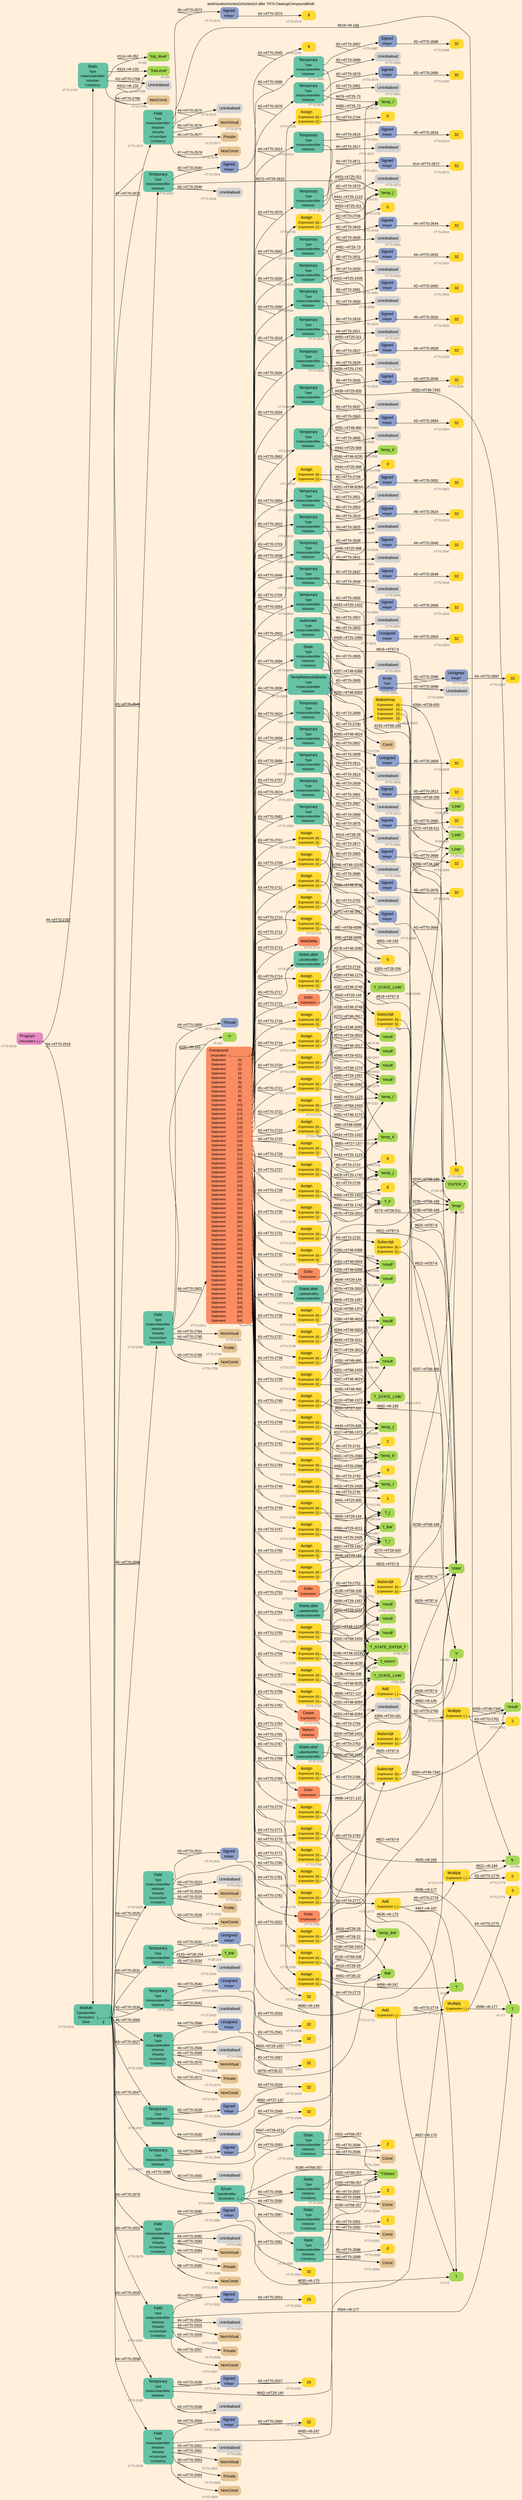 digraph "test/results/sr/sctest10/sctest10 after T070-CleanupCompoundMulti" {
label = "test/results/sr/sctest10/sctest10 after T070-CleanupCompoundMulti"
labelloc = t
graph [
    rankdir = "LR"
    ranksep = 0.3
    bgcolor = antiquewhite1
    color = black
    fontcolor = black
    fontname = "Arial"
];
node [
    fontname = "Arial"
];
edge [
    fontname = "Arial"
];

// -------------------- node figure --------------------
// -------- block #T70-2518 ----------
"#T70-2518" [
    fillcolor = "/set28/4"
    xlabel = "#T70-2518"
    fontsize = "12"
    fontcolor = grey40
    shape = "plaintext"
    label = <<TABLE BORDER="0" CELLBORDER="0" CELLSPACING="0">
     <TR><TD><FONT COLOR="black" POINT-SIZE="15">Program</FONT></TD></TR>
     <TR><TD><FONT COLOR="black" POINT-SIZE="12">Declaration</FONT></TD><TD PORT="port0"><FONT COLOR="black" POINT-SIZE="12">{..}</FONT></TD></TR>
    </TABLE>>
    style = "rounded,filled"
];

// -------- block #T70-2519 ----------
"#T70-2519" [
    fillcolor = "/set28/1"
    xlabel = "#T70-2519"
    fontsize = "12"
    fontcolor = grey40
    shape = "plaintext"
    label = <<TABLE BORDER="0" CELLBORDER="0" CELLSPACING="0">
     <TR><TD><FONT COLOR="black" POINT-SIZE="15">Module</FONT></TD></TR>
     <TR><TD><FONT COLOR="black" POINT-SIZE="12">TypeIdentifier</FONT></TD><TD PORT="port0"></TD></TR>
     <TR><TD><FONT COLOR="black" POINT-SIZE="12">Declaration</FONT></TD><TD PORT="port1"><FONT COLOR="black" POINT-SIZE="12">{..............}</FONT></TD></TR>
     <TR><TD><FONT COLOR="black" POINT-SIZE="12">Base</FONT></TD><TD PORT="port2"><FONT COLOR="black" POINT-SIZE="12">{}</FONT></TD></TR>
    </TABLE>>
    style = "rounded,filled"
];

// -------- block #I-133 ----------
"#I-133" [
    fillcolor = "/set28/5"
    xlabel = "#I-133"
    fontsize = "12"
    fontcolor = grey40
    shape = "plaintext"
    label = <<TABLE BORDER="0" CELLBORDER="0" CELLSPACING="0">
     <TR><TD><FONT COLOR="black" POINT-SIZE="15">'TopLevel'</FONT></TD></TR>
    </TABLE>>
    style = "rounded,filled"
];

// -------- block #T70-2520 ----------
"#T70-2520" [
    fillcolor = "/set28/1"
    xlabel = "#T70-2520"
    fontsize = "12"
    fontcolor = grey40
    shape = "plaintext"
    label = <<TABLE BORDER="0" CELLBORDER="0" CELLSPACING="0">
     <TR><TD><FONT COLOR="black" POINT-SIZE="15">Field</FONT></TD></TR>
     <TR><TD><FONT COLOR="black" POINT-SIZE="12">Type</FONT></TD><TD PORT="port0"></TD></TR>
     <TR><TD><FONT COLOR="black" POINT-SIZE="12">InstanceIdentifier</FONT></TD><TD PORT="port1"></TD></TR>
     <TR><TD><FONT COLOR="black" POINT-SIZE="12">Initialiser</FONT></TD><TD PORT="port2"></TD></TR>
     <TR><TD><FONT COLOR="black" POINT-SIZE="12">Virtuality</FONT></TD><TD PORT="port3"></TD></TR>
     <TR><TD><FONT COLOR="black" POINT-SIZE="12">AccessSpec</FONT></TD><TD PORT="port4"></TD></TR>
     <TR><TD><FONT COLOR="black" POINT-SIZE="12">Constancy</FONT></TD><TD PORT="port5"></TD></TR>
    </TABLE>>
    style = "rounded,filled"
];

// -------- block #T70-2521 ----------
"#T70-2521" [
    fillcolor = "/set28/3"
    xlabel = "#T70-2521"
    fontsize = "12"
    fontcolor = grey40
    shape = "plaintext"
    label = <<TABLE BORDER="0" CELLBORDER="0" CELLSPACING="0">
     <TR><TD><FONT COLOR="black" POINT-SIZE="15">Signed</FONT></TD></TR>
     <TR><TD><FONT COLOR="black" POINT-SIZE="12">Integer</FONT></TD><TD PORT="port0"></TD></TR>
    </TABLE>>
    style = "rounded,filled"
];

// -------- block #T70-2522 ----------
"#T70-2522" [
    fillcolor = "/set28/6"
    xlabel = "#T70-2522"
    fontsize = "12"
    fontcolor = grey40
    shape = "plaintext"
    label = <<TABLE BORDER="0" CELLBORDER="0" CELLSPACING="0">
     <TR><TD><FONT COLOR="black" POINT-SIZE="15">32</FONT></TD></TR>
    </TABLE>>
    style = "rounded,filled"
];

// -------- block #I-140 ----------
"#I-140" [
    fillcolor = "/set28/5"
    xlabel = "#I-140"
    fontsize = "12"
    fontcolor = grey40
    shape = "plaintext"
    label = <<TABLE BORDER="0" CELLBORDER="0" CELLSPACING="0">
     <TR><TD><FONT COLOR="black" POINT-SIZE="15">'x'</FONT></TD></TR>
    </TABLE>>
    style = "rounded,filled"
];

// -------- block #T70-2523 ----------
"#T70-2523" [
    xlabel = "#T70-2523"
    fontsize = "12"
    fontcolor = grey40
    shape = "plaintext"
    label = <<TABLE BORDER="0" CELLBORDER="0" CELLSPACING="0">
     <TR><TD><FONT COLOR="black" POINT-SIZE="15">Uninitialised</FONT></TD></TR>
    </TABLE>>
    style = "rounded,filled"
];

// -------- block #T70-2524 ----------
"#T70-2524" [
    fillcolor = "/set28/7"
    xlabel = "#T70-2524"
    fontsize = "12"
    fontcolor = grey40
    shape = "plaintext"
    label = <<TABLE BORDER="0" CELLBORDER="0" CELLSPACING="0">
     <TR><TD><FONT COLOR="black" POINT-SIZE="15">NonVirtual</FONT></TD></TR>
    </TABLE>>
    style = "rounded,filled"
];

// -------- block #T70-2525 ----------
"#T70-2525" [
    fillcolor = "/set28/7"
    xlabel = "#T70-2525"
    fontsize = "12"
    fontcolor = grey40
    shape = "plaintext"
    label = <<TABLE BORDER="0" CELLBORDER="0" CELLSPACING="0">
     <TR><TD><FONT COLOR="black" POINT-SIZE="15">Public</FONT></TD></TR>
    </TABLE>>
    style = "rounded,filled"
];

// -------- block #T70-2526 ----------
"#T70-2526" [
    fillcolor = "/set28/7"
    xlabel = "#T70-2526"
    fontsize = "12"
    fontcolor = grey40
    shape = "plaintext"
    label = <<TABLE BORDER="0" CELLBORDER="0" CELLSPACING="0">
     <TR><TD><FONT COLOR="black" POINT-SIZE="15">NonConst</FONT></TD></TR>
    </TABLE>>
    style = "rounded,filled"
];

// -------- block #T70-2527 ----------
"#T70-2527" [
    fillcolor = "/set28/1"
    xlabel = "#T70-2527"
    fontsize = "12"
    fontcolor = grey40
    shape = "plaintext"
    label = <<TABLE BORDER="0" CELLBORDER="0" CELLSPACING="0">
     <TR><TD><FONT COLOR="black" POINT-SIZE="15">Temporary</FONT></TD></TR>
     <TR><TD><FONT COLOR="black" POINT-SIZE="12">Type</FONT></TD><TD PORT="port0"></TD></TR>
     <TR><TD><FONT COLOR="black" POINT-SIZE="12">InstanceIdentifier</FONT></TD><TD PORT="port1"></TD></TR>
     <TR><TD><FONT COLOR="black" POINT-SIZE="12">Initialiser</FONT></TD><TD PORT="port2"></TD></TR>
    </TABLE>>
    style = "rounded,filled"
];

// -------- block #T70-2528 ----------
"#T70-2528" [
    fillcolor = "/set28/3"
    xlabel = "#T70-2528"
    fontsize = "12"
    fontcolor = grey40
    shape = "plaintext"
    label = <<TABLE BORDER="0" CELLBORDER="0" CELLSPACING="0">
     <TR><TD><FONT COLOR="black" POINT-SIZE="15">Signed</FONT></TD></TR>
     <TR><TD><FONT COLOR="black" POINT-SIZE="12">Integer</FONT></TD><TD PORT="port0"></TD></TR>
    </TABLE>>
    style = "rounded,filled"
];

// -------- block #T70-2529 ----------
"#T70-2529" [
    fillcolor = "/set28/6"
    xlabel = "#T70-2529"
    fontsize = "12"
    fontcolor = grey40
    shape = "plaintext"
    label = <<TABLE BORDER="0" CELLBORDER="0" CELLSPACING="0">
     <TR><TD><FONT COLOR="black" POINT-SIZE="15">32</FONT></TD></TR>
    </TABLE>>
    style = "rounded,filled"
];

// -------- block #T27-137 ----------
"#T27-137" [
    fillcolor = "/set28/5"
    xlabel = "#T27-137"
    fontsize = "12"
    fontcolor = grey40
    shape = "plaintext"
    label = <<TABLE BORDER="0" CELLBORDER="0" CELLSPACING="0">
     <TR><TD><FONT COLOR="black" POINT-SIZE="15">'f_return'</FONT></TD></TR>
    </TABLE>>
    style = "rounded,filled"
];

// -------- block #T70-2530 ----------
"#T70-2530" [
    xlabel = "#T70-2530"
    fontsize = "12"
    fontcolor = grey40
    shape = "plaintext"
    label = <<TABLE BORDER="0" CELLBORDER="0" CELLSPACING="0">
     <TR><TD><FONT COLOR="black" POINT-SIZE="15">Uninitialised</FONT></TD></TR>
    </TABLE>>
    style = "rounded,filled"
];

// -------- block #T70-2531 ----------
"#T70-2531" [
    fillcolor = "/set28/1"
    xlabel = "#T70-2531"
    fontsize = "12"
    fontcolor = grey40
    shape = "plaintext"
    label = <<TABLE BORDER="0" CELLBORDER="0" CELLSPACING="0">
     <TR><TD><FONT COLOR="black" POINT-SIZE="15">Temporary</FONT></TD></TR>
     <TR><TD><FONT COLOR="black" POINT-SIZE="12">Type</FONT></TD><TD PORT="port0"></TD></TR>
     <TR><TD><FONT COLOR="black" POINT-SIZE="12">InstanceIdentifier</FONT></TD><TD PORT="port1"></TD></TR>
     <TR><TD><FONT COLOR="black" POINT-SIZE="12">Initialiser</FONT></TD><TD PORT="port2"></TD></TR>
    </TABLE>>
    style = "rounded,filled"
];

// -------- block #T70-2532 ----------
"#T70-2532" [
    fillcolor = "/set28/3"
    xlabel = "#T70-2532"
    fontsize = "12"
    fontcolor = grey40
    shape = "plaintext"
    label = <<TABLE BORDER="0" CELLBORDER="0" CELLSPACING="0">
     <TR><TD><FONT COLOR="black" POINT-SIZE="15">Unsigned</FONT></TD></TR>
     <TR><TD><FONT COLOR="black" POINT-SIZE="12">Integer</FONT></TD><TD PORT="port0"></TD></TR>
    </TABLE>>
    style = "rounded,filled"
];

// -------- block #T70-2533 ----------
"#T70-2533" [
    fillcolor = "/set28/6"
    xlabel = "#T70-2533"
    fontsize = "12"
    fontcolor = grey40
    shape = "plaintext"
    label = <<TABLE BORDER="0" CELLBORDER="0" CELLSPACING="0">
     <TR><TD><FONT COLOR="black" POINT-SIZE="15">32</FONT></TD></TR>
    </TABLE>>
    style = "rounded,filled"
];

// -------- block #T28-154 ----------
"#T28-154" [
    fillcolor = "/set28/5"
    xlabel = "#T28-154"
    fontsize = "12"
    fontcolor = grey40
    shape = "plaintext"
    label = <<TABLE BORDER="0" CELLBORDER="0" CELLSPACING="0">
     <TR><TD><FONT COLOR="black" POINT-SIZE="15">'f_link'</FONT></TD></TR>
    </TABLE>>
    style = "rounded,filled"
];

// -------- block #T70-2534 ----------
"#T70-2534" [
    xlabel = "#T70-2534"
    fontsize = "12"
    fontcolor = grey40
    shape = "plaintext"
    label = <<TABLE BORDER="0" CELLBORDER="0" CELLSPACING="0">
     <TR><TD><FONT COLOR="black" POINT-SIZE="15">Uninitialised</FONT></TD></TR>
    </TABLE>>
    style = "rounded,filled"
];

// -------- block #T70-2535 ----------
"#T70-2535" [
    fillcolor = "/set28/1"
    xlabel = "#T70-2535"
    fontsize = "12"
    fontcolor = grey40
    shape = "plaintext"
    label = <<TABLE BORDER="0" CELLBORDER="0" CELLSPACING="0">
     <TR><TD><FONT COLOR="black" POINT-SIZE="15">Temporary</FONT></TD></TR>
     <TR><TD><FONT COLOR="black" POINT-SIZE="12">Type</FONT></TD><TD PORT="port0"></TD></TR>
     <TR><TD><FONT COLOR="black" POINT-SIZE="12">InstanceIdentifier</FONT></TD><TD PORT="port1"></TD></TR>
     <TR><TD><FONT COLOR="black" POINT-SIZE="12">Initialiser</FONT></TD><TD PORT="port2"></TD></TR>
    </TABLE>>
    style = "rounded,filled"
];

// -------- block #T70-2536 ----------
"#T70-2536" [
    fillcolor = "/set28/3"
    xlabel = "#T70-2536"
    fontsize = "12"
    fontcolor = grey40
    shape = "plaintext"
    label = <<TABLE BORDER="0" CELLBORDER="0" CELLSPACING="0">
     <TR><TD><FONT COLOR="black" POINT-SIZE="15">Signed</FONT></TD></TR>
     <TR><TD><FONT COLOR="black" POINT-SIZE="12">Integer</FONT></TD><TD PORT="port0"></TD></TR>
    </TABLE>>
    style = "rounded,filled"
];

// -------- block #T70-2537 ----------
"#T70-2537" [
    fillcolor = "/set28/6"
    xlabel = "#T70-2537"
    fontsize = "12"
    fontcolor = grey40
    shape = "plaintext"
    label = <<TABLE BORDER="0" CELLBORDER="0" CELLSPACING="0">
     <TR><TD><FONT COLOR="black" POINT-SIZE="15">16</FONT></TD></TR>
    </TABLE>>
    style = "rounded,filled"
];

// -------- block #T29-144 ----------
"#T29-144" [
    fillcolor = "/set28/5"
    xlabel = "#T29-144"
    fontsize = "12"
    fontcolor = grey40
    shape = "plaintext"
    label = <<TABLE BORDER="0" CELLBORDER="0" CELLSPACING="0">
     <TR><TD><FONT COLOR="black" POINT-SIZE="15">'f_j'</FONT></TD></TR>
    </TABLE>>
    style = "rounded,filled"
];

// -------- block #T70-2538 ----------
"#T70-2538" [
    xlabel = "#T70-2538"
    fontsize = "12"
    fontcolor = grey40
    shape = "plaintext"
    label = <<TABLE BORDER="0" CELLBORDER="0" CELLSPACING="0">
     <TR><TD><FONT COLOR="black" POINT-SIZE="15">Uninitialised</FONT></TD></TR>
    </TABLE>>
    style = "rounded,filled"
];

// -------- block #T70-2539 ----------
"#T70-2539" [
    fillcolor = "/set28/1"
    xlabel = "#T70-2539"
    fontsize = "12"
    fontcolor = grey40
    shape = "plaintext"
    label = <<TABLE BORDER="0" CELLBORDER="0" CELLSPACING="0">
     <TR><TD><FONT COLOR="black" POINT-SIZE="15">Temporary</FONT></TD></TR>
     <TR><TD><FONT COLOR="black" POINT-SIZE="12">Type</FONT></TD><TD PORT="port0"></TD></TR>
     <TR><TD><FONT COLOR="black" POINT-SIZE="12">InstanceIdentifier</FONT></TD><TD PORT="port1"></TD></TR>
     <TR><TD><FONT COLOR="black" POINT-SIZE="12">Initialiser</FONT></TD><TD PORT="port2"></TD></TR>
    </TABLE>>
    style = "rounded,filled"
];

// -------- block #T70-2540 ----------
"#T70-2540" [
    fillcolor = "/set28/3"
    xlabel = "#T70-2540"
    fontsize = "12"
    fontcolor = grey40
    shape = "plaintext"
    label = <<TABLE BORDER="0" CELLBORDER="0" CELLSPACING="0">
     <TR><TD><FONT COLOR="black" POINT-SIZE="15">Unsigned</FONT></TD></TR>
     <TR><TD><FONT COLOR="black" POINT-SIZE="12">Integer</FONT></TD><TD PORT="port0"></TD></TR>
    </TABLE>>
    style = "rounded,filled"
];

// -------- block #T70-2541 ----------
"#T70-2541" [
    fillcolor = "/set28/6"
    xlabel = "#T70-2541"
    fontsize = "12"
    fontcolor = grey40
    shape = "plaintext"
    label = <<TABLE BORDER="0" CELLBORDER="0" CELLSPACING="0">
     <TR><TD><FONT COLOR="black" POINT-SIZE="15">32</FONT></TD></TR>
    </TABLE>>
    style = "rounded,filled"
];

// -------- block #T29-1457 ----------
"#T29-1457" [
    fillcolor = "/set28/5"
    xlabel = "#T29-1457"
    fontsize = "12"
    fontcolor = grey40
    shape = "plaintext"
    label = <<TABLE BORDER="0" CELLBORDER="0" CELLSPACING="0">
     <TR><TD><FONT COLOR="black" POINT-SIZE="15">'f_link'</FONT></TD></TR>
    </TABLE>>
    style = "rounded,filled"
];

// -------- block #T70-2542 ----------
"#T70-2542" [
    xlabel = "#T70-2542"
    fontsize = "12"
    fontcolor = grey40
    shape = "plaintext"
    label = <<TABLE BORDER="0" CELLBORDER="0" CELLSPACING="0">
     <TR><TD><FONT COLOR="black" POINT-SIZE="15">Uninitialised</FONT></TD></TR>
    </TABLE>>
    style = "rounded,filled"
];

// -------- block #T70-2543 ----------
"#T70-2543" [
    fillcolor = "/set28/1"
    xlabel = "#T70-2543"
    fontsize = "12"
    fontcolor = grey40
    shape = "plaintext"
    label = <<TABLE BORDER="0" CELLBORDER="0" CELLSPACING="0">
     <TR><TD><FONT COLOR="black" POINT-SIZE="15">Temporary</FONT></TD></TR>
     <TR><TD><FONT COLOR="black" POINT-SIZE="12">Type</FONT></TD><TD PORT="port0"></TD></TR>
     <TR><TD><FONT COLOR="black" POINT-SIZE="12">InstanceIdentifier</FONT></TD><TD PORT="port1"></TD></TR>
     <TR><TD><FONT COLOR="black" POINT-SIZE="12">Initialiser</FONT></TD><TD PORT="port2"></TD></TR>
    </TABLE>>
    style = "rounded,filled"
];

// -------- block #T70-2544 ----------
"#T70-2544" [
    fillcolor = "/set28/3"
    xlabel = "#T70-2544"
    fontsize = "12"
    fontcolor = grey40
    shape = "plaintext"
    label = <<TABLE BORDER="0" CELLBORDER="0" CELLSPACING="0">
     <TR><TD><FONT COLOR="black" POINT-SIZE="15">Signed</FONT></TD></TR>
     <TR><TD><FONT COLOR="black" POINT-SIZE="12">Integer</FONT></TD><TD PORT="port0"></TD></TR>
    </TABLE>>
    style = "rounded,filled"
];

// -------- block #T70-2545 ----------
"#T70-2545" [
    fillcolor = "/set28/6"
    xlabel = "#T70-2545"
    fontsize = "12"
    fontcolor = grey40
    shape = "plaintext"
    label = <<TABLE BORDER="0" CELLBORDER="0" CELLSPACING="0">
     <TR><TD><FONT COLOR="black" POINT-SIZE="15">8</FONT></TD></TR>
    </TABLE>>
    style = "rounded,filled"
];

// -------- block #T29-2810 ----------
"#T29-2810" [
    fillcolor = "/set28/5"
    xlabel = "#T29-2810"
    fontsize = "12"
    fontcolor = grey40
    shape = "plaintext"
    label = <<TABLE BORDER="0" CELLBORDER="0" CELLSPACING="0">
     <TR><TD><FONT COLOR="black" POINT-SIZE="15">'f_k'</FONT></TD></TR>
    </TABLE>>
    style = "rounded,filled"
];

// -------- block #T70-2546 ----------
"#T70-2546" [
    xlabel = "#T70-2546"
    fontsize = "12"
    fontcolor = grey40
    shape = "plaintext"
    label = <<TABLE BORDER="0" CELLBORDER="0" CELLSPACING="0">
     <TR><TD><FONT COLOR="black" POINT-SIZE="15">Uninitialised</FONT></TD></TR>
    </TABLE>>
    style = "rounded,filled"
];

// -------- block #T70-2547 ----------
"#T70-2547" [
    fillcolor = "/set28/1"
    xlabel = "#T70-2547"
    fontsize = "12"
    fontcolor = grey40
    shape = "plaintext"
    label = <<TABLE BORDER="0" CELLBORDER="0" CELLSPACING="0">
     <TR><TD><FONT COLOR="black" POINT-SIZE="15">Temporary</FONT></TD></TR>
     <TR><TD><FONT COLOR="black" POINT-SIZE="12">Type</FONT></TD><TD PORT="port0"></TD></TR>
     <TR><TD><FONT COLOR="black" POINT-SIZE="12">InstanceIdentifier</FONT></TD><TD PORT="port1"></TD></TR>
     <TR><TD><FONT COLOR="black" POINT-SIZE="12">Initialiser</FONT></TD><TD PORT="port2"></TD></TR>
    </TABLE>>
    style = "rounded,filled"
];

// -------- block #T70-2548 ----------
"#T70-2548" [
    fillcolor = "/set28/3"
    xlabel = "#T70-2548"
    fontsize = "12"
    fontcolor = grey40
    shape = "plaintext"
    label = <<TABLE BORDER="0" CELLBORDER="0" CELLSPACING="0">
     <TR><TD><FONT COLOR="black" POINT-SIZE="15">Signed</FONT></TD></TR>
     <TR><TD><FONT COLOR="black" POINT-SIZE="12">Integer</FONT></TD><TD PORT="port0"></TD></TR>
    </TABLE>>
    style = "rounded,filled"
];

// -------- block #T70-2549 ----------
"#T70-2549" [
    fillcolor = "/set28/6"
    xlabel = "#T70-2549"
    fontsize = "12"
    fontcolor = grey40
    shape = "plaintext"
    label = <<TABLE BORDER="0" CELLBORDER="0" CELLSPACING="0">
     <TR><TD><FONT COLOR="black" POINT-SIZE="15">32</FONT></TD></TR>
    </TABLE>>
    style = "rounded,filled"
];

// -------- block #T29-4211 ----------
"#T29-4211" [
    fillcolor = "/set28/5"
    xlabel = "#T29-4211"
    fontsize = "12"
    fontcolor = grey40
    shape = "plaintext"
    label = <<TABLE BORDER="0" CELLBORDER="0" CELLSPACING="0">
     <TR><TD><FONT COLOR="black" POINT-SIZE="15">'f_i'</FONT></TD></TR>
    </TABLE>>
    style = "rounded,filled"
];

// -------- block #T70-2550 ----------
"#T70-2550" [
    xlabel = "#T70-2550"
    fontsize = "12"
    fontcolor = grey40
    shape = "plaintext"
    label = <<TABLE BORDER="0" CELLBORDER="0" CELLSPACING="0">
     <TR><TD><FONT COLOR="black" POINT-SIZE="15">Uninitialised</FONT></TD></TR>
    </TABLE>>
    style = "rounded,filled"
];

// -------- block #T70-2551 ----------
"#T70-2551" [
    fillcolor = "/set28/1"
    xlabel = "#T70-2551"
    fontsize = "12"
    fontcolor = grey40
    shape = "plaintext"
    label = <<TABLE BORDER="0" CELLBORDER="0" CELLSPACING="0">
     <TR><TD><FONT COLOR="black" POINT-SIZE="15">Field</FONT></TD></TR>
     <TR><TD><FONT COLOR="black" POINT-SIZE="12">Type</FONT></TD><TD PORT="port0"></TD></TR>
     <TR><TD><FONT COLOR="black" POINT-SIZE="12">InstanceIdentifier</FONT></TD><TD PORT="port1"></TD></TR>
     <TR><TD><FONT COLOR="black" POINT-SIZE="12">Initialiser</FONT></TD><TD PORT="port2"></TD></TR>
     <TR><TD><FONT COLOR="black" POINT-SIZE="12">Virtuality</FONT></TD><TD PORT="port3"></TD></TR>
     <TR><TD><FONT COLOR="black" POINT-SIZE="12">AccessSpec</FONT></TD><TD PORT="port4"></TD></TR>
     <TR><TD><FONT COLOR="black" POINT-SIZE="12">Constancy</FONT></TD><TD PORT="port5"></TD></TR>
    </TABLE>>
    style = "rounded,filled"
];

// -------- block #T70-2552 ----------
"#T70-2552" [
    fillcolor = "/set28/3"
    xlabel = "#T70-2552"
    fontsize = "12"
    fontcolor = grey40
    shape = "plaintext"
    label = <<TABLE BORDER="0" CELLBORDER="0" CELLSPACING="0">
     <TR><TD><FONT COLOR="black" POINT-SIZE="15">Signed</FONT></TD></TR>
     <TR><TD><FONT COLOR="black" POINT-SIZE="12">Integer</FONT></TD><TD PORT="port0"></TD></TR>
    </TABLE>>
    style = "rounded,filled"
];

// -------- block #T70-2553 ----------
"#T70-2553" [
    fillcolor = "/set28/6"
    xlabel = "#T70-2553"
    fontsize = "12"
    fontcolor = grey40
    shape = "plaintext"
    label = <<TABLE BORDER="0" CELLBORDER="0" CELLSPACING="0">
     <TR><TD><FONT COLOR="black" POINT-SIZE="15">16</FONT></TD></TR>
    </TABLE>>
    style = "rounded,filled"
];

// -------- block #I-177 ----------
"#I-177" [
    fillcolor = "/set28/5"
    xlabel = "#I-177"
    fontsize = "12"
    fontcolor = grey40
    shape = "plaintext"
    label = <<TABLE BORDER="0" CELLBORDER="0" CELLSPACING="0">
     <TR><TD><FONT COLOR="black" POINT-SIZE="15">'j'</FONT></TD></TR>
    </TABLE>>
    style = "rounded,filled"
];

// -------- block #T70-2554 ----------
"#T70-2554" [
    xlabel = "#T70-2554"
    fontsize = "12"
    fontcolor = grey40
    shape = "plaintext"
    label = <<TABLE BORDER="0" CELLBORDER="0" CELLSPACING="0">
     <TR><TD><FONT COLOR="black" POINT-SIZE="15">Uninitialised</FONT></TD></TR>
    </TABLE>>
    style = "rounded,filled"
];

// -------- block #T70-2555 ----------
"#T70-2555" [
    fillcolor = "/set28/7"
    xlabel = "#T70-2555"
    fontsize = "12"
    fontcolor = grey40
    shape = "plaintext"
    label = <<TABLE BORDER="0" CELLBORDER="0" CELLSPACING="0">
     <TR><TD><FONT COLOR="black" POINT-SIZE="15">NonVirtual</FONT></TD></TR>
    </TABLE>>
    style = "rounded,filled"
];

// -------- block #T70-2556 ----------
"#T70-2556" [
    fillcolor = "/set28/7"
    xlabel = "#T70-2556"
    fontsize = "12"
    fontcolor = grey40
    shape = "plaintext"
    label = <<TABLE BORDER="0" CELLBORDER="0" CELLSPACING="0">
     <TR><TD><FONT COLOR="black" POINT-SIZE="15">Private</FONT></TD></TR>
    </TABLE>>
    style = "rounded,filled"
];

// -------- block #T70-2557 ----------
"#T70-2557" [
    fillcolor = "/set28/7"
    xlabel = "#T70-2557"
    fontsize = "12"
    fontcolor = grey40
    shape = "plaintext"
    label = <<TABLE BORDER="0" CELLBORDER="0" CELLSPACING="0">
     <TR><TD><FONT COLOR="black" POINT-SIZE="15">NonConst</FONT></TD></TR>
    </TABLE>>
    style = "rounded,filled"
];

// -------- block #T70-2558 ----------
"#T70-2558" [
    fillcolor = "/set28/1"
    xlabel = "#T70-2558"
    fontsize = "12"
    fontcolor = grey40
    shape = "plaintext"
    label = <<TABLE BORDER="0" CELLBORDER="0" CELLSPACING="0">
     <TR><TD><FONT COLOR="black" POINT-SIZE="15">Field</FONT></TD></TR>
     <TR><TD><FONT COLOR="black" POINT-SIZE="12">Type</FONT></TD><TD PORT="port0"></TD></TR>
     <TR><TD><FONT COLOR="black" POINT-SIZE="12">InstanceIdentifier</FONT></TD><TD PORT="port1"></TD></TR>
     <TR><TD><FONT COLOR="black" POINT-SIZE="12">Initialiser</FONT></TD><TD PORT="port2"></TD></TR>
     <TR><TD><FONT COLOR="black" POINT-SIZE="12">Virtuality</FONT></TD><TD PORT="port3"></TD></TR>
     <TR><TD><FONT COLOR="black" POINT-SIZE="12">AccessSpec</FONT></TD><TD PORT="port4"></TD></TR>
     <TR><TD><FONT COLOR="black" POINT-SIZE="12">Constancy</FONT></TD><TD PORT="port5"></TD></TR>
    </TABLE>>
    style = "rounded,filled"
];

// -------- block #T70-2559 ----------
"#T70-2559" [
    fillcolor = "/set28/3"
    xlabel = "#T70-2559"
    fontsize = "12"
    fontcolor = grey40
    shape = "plaintext"
    label = <<TABLE BORDER="0" CELLBORDER="0" CELLSPACING="0">
     <TR><TD><FONT COLOR="black" POINT-SIZE="15">Signed</FONT></TD></TR>
     <TR><TD><FONT COLOR="black" POINT-SIZE="12">Integer</FONT></TD><TD PORT="port0"></TD></TR>
    </TABLE>>
    style = "rounded,filled"
];

// -------- block #T70-2560 ----------
"#T70-2560" [
    fillcolor = "/set28/6"
    xlabel = "#T70-2560"
    fontsize = "12"
    fontcolor = grey40
    shape = "plaintext"
    label = <<TABLE BORDER="0" CELLBORDER="0" CELLSPACING="0">
     <TR><TD><FONT COLOR="black" POINT-SIZE="15">32</FONT></TD></TR>
    </TABLE>>
    style = "rounded,filled"
];

// -------- block #I-247 ----------
"#I-247" [
    fillcolor = "/set28/5"
    xlabel = "#I-247"
    fontsize = "12"
    fontcolor = grey40
    shape = "plaintext"
    label = <<TABLE BORDER="0" CELLBORDER="0" CELLSPACING="0">
     <TR><TD><FONT COLOR="black" POINT-SIZE="15">'t'</FONT></TD></TR>
    </TABLE>>
    style = "rounded,filled"
];

// -------- block #T70-2561 ----------
"#T70-2561" [
    xlabel = "#T70-2561"
    fontsize = "12"
    fontcolor = grey40
    shape = "plaintext"
    label = <<TABLE BORDER="0" CELLBORDER="0" CELLSPACING="0">
     <TR><TD><FONT COLOR="black" POINT-SIZE="15">Uninitialised</FONT></TD></TR>
    </TABLE>>
    style = "rounded,filled"
];

// -------- block #T70-2562 ----------
"#T70-2562" [
    fillcolor = "/set28/7"
    xlabel = "#T70-2562"
    fontsize = "12"
    fontcolor = grey40
    shape = "plaintext"
    label = <<TABLE BORDER="0" CELLBORDER="0" CELLSPACING="0">
     <TR><TD><FONT COLOR="black" POINT-SIZE="15">NonVirtual</FONT></TD></TR>
    </TABLE>>
    style = "rounded,filled"
];

// -------- block #T70-2563 ----------
"#T70-2563" [
    fillcolor = "/set28/7"
    xlabel = "#T70-2563"
    fontsize = "12"
    fontcolor = grey40
    shape = "plaintext"
    label = <<TABLE BORDER="0" CELLBORDER="0" CELLSPACING="0">
     <TR><TD><FONT COLOR="black" POINT-SIZE="15">Private</FONT></TD></TR>
    </TABLE>>
    style = "rounded,filled"
];

// -------- block #T70-2564 ----------
"#T70-2564" [
    fillcolor = "/set28/7"
    xlabel = "#T70-2564"
    fontsize = "12"
    fontcolor = grey40
    shape = "plaintext"
    label = <<TABLE BORDER="0" CELLBORDER="0" CELLSPACING="0">
     <TR><TD><FONT COLOR="black" POINT-SIZE="15">NonConst</FONT></TD></TR>
    </TABLE>>
    style = "rounded,filled"
];

// -------- block #T70-2565 ----------
"#T70-2565" [
    fillcolor = "/set28/1"
    xlabel = "#T70-2565"
    fontsize = "12"
    fontcolor = grey40
    shape = "plaintext"
    label = <<TABLE BORDER="0" CELLBORDER="0" CELLSPACING="0">
     <TR><TD><FONT COLOR="black" POINT-SIZE="15">Field</FONT></TD></TR>
     <TR><TD><FONT COLOR="black" POINT-SIZE="12">Type</FONT></TD><TD PORT="port0"></TD></TR>
     <TR><TD><FONT COLOR="black" POINT-SIZE="12">InstanceIdentifier</FONT></TD><TD PORT="port1"></TD></TR>
     <TR><TD><FONT COLOR="black" POINT-SIZE="12">Initialiser</FONT></TD><TD PORT="port2"></TD></TR>
     <TR><TD><FONT COLOR="black" POINT-SIZE="12">Virtuality</FONT></TD><TD PORT="port3"></TD></TR>
     <TR><TD><FONT COLOR="black" POINT-SIZE="12">AccessSpec</FONT></TD><TD PORT="port4"></TD></TR>
     <TR><TD><FONT COLOR="black" POINT-SIZE="12">Constancy</FONT></TD><TD PORT="port5"></TD></TR>
    </TABLE>>
    style = "rounded,filled"
];

// -------- block #T70-2566 ----------
"#T70-2566" [
    fillcolor = "/set28/3"
    xlabel = "#T70-2566"
    fontsize = "12"
    fontcolor = grey40
    shape = "plaintext"
    label = <<TABLE BORDER="0" CELLBORDER="0" CELLSPACING="0">
     <TR><TD><FONT COLOR="black" POINT-SIZE="15">Unsigned</FONT></TD></TR>
     <TR><TD><FONT COLOR="black" POINT-SIZE="12">Integer</FONT></TD><TD PORT="port0"></TD></TR>
    </TABLE>>
    style = "rounded,filled"
];

// -------- block #T70-2567 ----------
"#T70-2567" [
    fillcolor = "/set28/6"
    xlabel = "#T70-2567"
    fontsize = "12"
    fontcolor = grey40
    shape = "plaintext"
    label = <<TABLE BORDER="0" CELLBORDER="0" CELLSPACING="0">
     <TR><TD><FONT COLOR="black" POINT-SIZE="15">32</FONT></TD></TR>
    </TABLE>>
    style = "rounded,filled"
];

// -------- block #T28-22 ----------
"#T28-22" [
    fillcolor = "/set28/5"
    xlabel = "#T28-22"
    fontsize = "12"
    fontcolor = grey40
    shape = "plaintext"
    label = <<TABLE BORDER="0" CELLBORDER="0" CELLSPACING="0">
     <TR><TD><FONT COLOR="black" POINT-SIZE="15">'link'</FONT></TD></TR>
    </TABLE>>
    style = "rounded,filled"
];

// -------- block #T70-2568 ----------
"#T70-2568" [
    xlabel = "#T70-2568"
    fontsize = "12"
    fontcolor = grey40
    shape = "plaintext"
    label = <<TABLE BORDER="0" CELLBORDER="0" CELLSPACING="0">
     <TR><TD><FONT COLOR="black" POINT-SIZE="15">Uninitialised</FONT></TD></TR>
    </TABLE>>
    style = "rounded,filled"
];

// -------- block #T70-2569 ----------
"#T70-2569" [
    fillcolor = "/set28/7"
    xlabel = "#T70-2569"
    fontsize = "12"
    fontcolor = grey40
    shape = "plaintext"
    label = <<TABLE BORDER="0" CELLBORDER="0" CELLSPACING="0">
     <TR><TD><FONT COLOR="black" POINT-SIZE="15">NonVirtual</FONT></TD></TR>
    </TABLE>>
    style = "rounded,filled"
];

// -------- block #T70-2570 ----------
"#T70-2570" [
    fillcolor = "/set28/7"
    xlabel = "#T70-2570"
    fontsize = "12"
    fontcolor = grey40
    shape = "plaintext"
    label = <<TABLE BORDER="0" CELLBORDER="0" CELLSPACING="0">
     <TR><TD><FONT COLOR="black" POINT-SIZE="15">Private</FONT></TD></TR>
    </TABLE>>
    style = "rounded,filled"
];

// -------- block #T70-2571 ----------
"#T70-2571" [
    fillcolor = "/set28/7"
    xlabel = "#T70-2571"
    fontsize = "12"
    fontcolor = grey40
    shape = "plaintext"
    label = <<TABLE BORDER="0" CELLBORDER="0" CELLSPACING="0">
     <TR><TD><FONT COLOR="black" POINT-SIZE="15">NonConst</FONT></TD></TR>
    </TABLE>>
    style = "rounded,filled"
];

// -------- block #T70-2572 ----------
"#T70-2572" [
    fillcolor = "/set28/1"
    xlabel = "#T70-2572"
    fontsize = "12"
    fontcolor = grey40
    shape = "plaintext"
    label = <<TABLE BORDER="0" CELLBORDER="0" CELLSPACING="0">
     <TR><TD><FONT COLOR="black" POINT-SIZE="15">Field</FONT></TD></TR>
     <TR><TD><FONT COLOR="black" POINT-SIZE="12">Type</FONT></TD><TD PORT="port0"></TD></TR>
     <TR><TD><FONT COLOR="black" POINT-SIZE="12">InstanceIdentifier</FONT></TD><TD PORT="port1"></TD></TR>
     <TR><TD><FONT COLOR="black" POINT-SIZE="12">Initialiser</FONT></TD><TD PORT="port2"></TD></TR>
     <TR><TD><FONT COLOR="black" POINT-SIZE="12">Virtuality</FONT></TD><TD PORT="port3"></TD></TR>
     <TR><TD><FONT COLOR="black" POINT-SIZE="12">AccessSpec</FONT></TD><TD PORT="port4"></TD></TR>
     <TR><TD><FONT COLOR="black" POINT-SIZE="12">Constancy</FONT></TD><TD PORT="port5"></TD></TR>
    </TABLE>>
    style = "rounded,filled"
];

// -------- block #T70-2573 ----------
"#T70-2573" [
    fillcolor = "/set28/3"
    xlabel = "#T70-2573"
    fontsize = "12"
    fontcolor = grey40
    shape = "plaintext"
    label = <<TABLE BORDER="0" CELLBORDER="0" CELLSPACING="0">
     <TR><TD><FONT COLOR="black" POINT-SIZE="15">Signed</FONT></TD></TR>
     <TR><TD><FONT COLOR="black" POINT-SIZE="12">Integer</FONT></TD><TD PORT="port0"></TD></TR>
    </TABLE>>
    style = "rounded,filled"
];

// -------- block #T70-2574 ----------
"#T70-2574" [
    fillcolor = "/set28/6"
    xlabel = "#T70-2574"
    fontsize = "12"
    fontcolor = grey40
    shape = "plaintext"
    label = <<TABLE BORDER="0" CELLBORDER="0" CELLSPACING="0">
     <TR><TD><FONT COLOR="black" POINT-SIZE="15">8</FONT></TD></TR>
    </TABLE>>
    style = "rounded,filled"
];

// -------- block #I-184 ----------
"#I-184" [
    fillcolor = "/set28/5"
    xlabel = "#I-184"
    fontsize = "12"
    fontcolor = grey40
    shape = "plaintext"
    label = <<TABLE BORDER="0" CELLBORDER="0" CELLSPACING="0">
     <TR><TD><FONT COLOR="black" POINT-SIZE="15">'k'</FONT></TD></TR>
    </TABLE>>
    style = "rounded,filled"
];

// -------- block #T70-2575 ----------
"#T70-2575" [
    xlabel = "#T70-2575"
    fontsize = "12"
    fontcolor = grey40
    shape = "plaintext"
    label = <<TABLE BORDER="0" CELLBORDER="0" CELLSPACING="0">
     <TR><TD><FONT COLOR="black" POINT-SIZE="15">Uninitialised</FONT></TD></TR>
    </TABLE>>
    style = "rounded,filled"
];

// -------- block #T70-2576 ----------
"#T70-2576" [
    fillcolor = "/set28/7"
    xlabel = "#T70-2576"
    fontsize = "12"
    fontcolor = grey40
    shape = "plaintext"
    label = <<TABLE BORDER="0" CELLBORDER="0" CELLSPACING="0">
     <TR><TD><FONT COLOR="black" POINT-SIZE="15">NonVirtual</FONT></TD></TR>
    </TABLE>>
    style = "rounded,filled"
];

// -------- block #T70-2577 ----------
"#T70-2577" [
    fillcolor = "/set28/7"
    xlabel = "#T70-2577"
    fontsize = "12"
    fontcolor = grey40
    shape = "plaintext"
    label = <<TABLE BORDER="0" CELLBORDER="0" CELLSPACING="0">
     <TR><TD><FONT COLOR="black" POINT-SIZE="15">Private</FONT></TD></TR>
    </TABLE>>
    style = "rounded,filled"
];

// -------- block #T70-2578 ----------
"#T70-2578" [
    fillcolor = "/set28/7"
    xlabel = "#T70-2578"
    fontsize = "12"
    fontcolor = grey40
    shape = "plaintext"
    label = <<TABLE BORDER="0" CELLBORDER="0" CELLSPACING="0">
     <TR><TD><FONT COLOR="black" POINT-SIZE="15">NonConst</FONT></TD></TR>
    </TABLE>>
    style = "rounded,filled"
];

// -------- block #T70-2579 ----------
"#T70-2579" [
    fillcolor = "/set28/1"
    xlabel = "#T70-2579"
    fontsize = "12"
    fontcolor = grey40
    shape = "plaintext"
    label = <<TABLE BORDER="0" CELLBORDER="0" CELLSPACING="0">
     <TR><TD><FONT COLOR="black" POINT-SIZE="15">Field</FONT></TD></TR>
     <TR><TD><FONT COLOR="black" POINT-SIZE="12">Type</FONT></TD><TD PORT="port0"></TD></TR>
     <TR><TD><FONT COLOR="black" POINT-SIZE="12">InstanceIdentifier</FONT></TD><TD PORT="port1"></TD></TR>
     <TR><TD><FONT COLOR="black" POINT-SIZE="12">Initialiser</FONT></TD><TD PORT="port2"></TD></TR>
     <TR><TD><FONT COLOR="black" POINT-SIZE="12">Virtuality</FONT></TD><TD PORT="port3"></TD></TR>
     <TR><TD><FONT COLOR="black" POINT-SIZE="12">AccessSpec</FONT></TD><TD PORT="port4"></TD></TR>
     <TR><TD><FONT COLOR="black" POINT-SIZE="12">Constancy</FONT></TD><TD PORT="port5"></TD></TR>
    </TABLE>>
    style = "rounded,filled"
];

// -------- block #T70-2580 ----------
"#T70-2580" [
    fillcolor = "/set28/3"
    xlabel = "#T70-2580"
    fontsize = "12"
    fontcolor = grey40
    shape = "plaintext"
    label = <<TABLE BORDER="0" CELLBORDER="0" CELLSPACING="0">
     <TR><TD><FONT COLOR="black" POINT-SIZE="15">Signed</FONT></TD></TR>
     <TR><TD><FONT COLOR="black" POINT-SIZE="12">Integer</FONT></TD><TD PORT="port0"></TD></TR>
    </TABLE>>
    style = "rounded,filled"
];

// -------- block #T70-2581 ----------
"#T70-2581" [
    fillcolor = "/set28/6"
    xlabel = "#T70-2581"
    fontsize = "12"
    fontcolor = grey40
    shape = "plaintext"
    label = <<TABLE BORDER="0" CELLBORDER="0" CELLSPACING="0">
     <TR><TD><FONT COLOR="black" POINT-SIZE="15">32</FONT></TD></TR>
    </TABLE>>
    style = "rounded,filled"
];

// -------- block #I-170 ----------
"#I-170" [
    fillcolor = "/set28/5"
    xlabel = "#I-170"
    fontsize = "12"
    fontcolor = grey40
    shape = "plaintext"
    label = <<TABLE BORDER="0" CELLBORDER="0" CELLSPACING="0">
     <TR><TD><FONT COLOR="black" POINT-SIZE="15">'i'</FONT></TD></TR>
    </TABLE>>
    style = "rounded,filled"
];

// -------- block #T70-2582 ----------
"#T70-2582" [
    xlabel = "#T70-2582"
    fontsize = "12"
    fontcolor = grey40
    shape = "plaintext"
    label = <<TABLE BORDER="0" CELLBORDER="0" CELLSPACING="0">
     <TR><TD><FONT COLOR="black" POINT-SIZE="15">Uninitialised</FONT></TD></TR>
    </TABLE>>
    style = "rounded,filled"
];

// -------- block #T70-2583 ----------
"#T70-2583" [
    fillcolor = "/set28/7"
    xlabel = "#T70-2583"
    fontsize = "12"
    fontcolor = grey40
    shape = "plaintext"
    label = <<TABLE BORDER="0" CELLBORDER="0" CELLSPACING="0">
     <TR><TD><FONT COLOR="black" POINT-SIZE="15">NonVirtual</FONT></TD></TR>
    </TABLE>>
    style = "rounded,filled"
];

// -------- block #T70-2584 ----------
"#T70-2584" [
    fillcolor = "/set28/7"
    xlabel = "#T70-2584"
    fontsize = "12"
    fontcolor = grey40
    shape = "plaintext"
    label = <<TABLE BORDER="0" CELLBORDER="0" CELLSPACING="0">
     <TR><TD><FONT COLOR="black" POINT-SIZE="15">Private</FONT></TD></TR>
    </TABLE>>
    style = "rounded,filled"
];

// -------- block #T70-2585 ----------
"#T70-2585" [
    fillcolor = "/set28/7"
    xlabel = "#T70-2585"
    fontsize = "12"
    fontcolor = grey40
    shape = "plaintext"
    label = <<TABLE BORDER="0" CELLBORDER="0" CELLSPACING="0">
     <TR><TD><FONT COLOR="black" POINT-SIZE="15">NonConst</FONT></TD></TR>
    </TABLE>>
    style = "rounded,filled"
];

// -------- block #T70-2586 ----------
"#T70-2586" [
    fillcolor = "/set28/1"
    xlabel = "#T70-2586"
    fontsize = "12"
    fontcolor = grey40
    shape = "plaintext"
    label = <<TABLE BORDER="0" CELLBORDER="0" CELLSPACING="0">
     <TR><TD><FONT COLOR="black" POINT-SIZE="15">Enum</FONT></TD></TR>
     <TR><TD><FONT COLOR="black" POINT-SIZE="12">TypeIdentifier</FONT></TD><TD PORT="port0"></TD></TR>
     <TR><TD><FONT COLOR="black" POINT-SIZE="12">Declaration</FONT></TD><TD PORT="port1"><FONT COLOR="black" POINT-SIZE="12">{....}</FONT></TD></TR>
    </TABLE>>
    style = "rounded,filled"
];

// -------- block #T68-257 ----------
"#T68-257" [
    fillcolor = "/set28/5"
    xlabel = "#T68-257"
    fontsize = "12"
    fontcolor = grey40
    shape = "plaintext"
    label = <<TABLE BORDER="0" CELLBORDER="0" CELLSPACING="0">
     <TR><TD><FONT COLOR="black" POINT-SIZE="15">'TStates'</FONT></TD></TR>
    </TABLE>>
    style = "rounded,filled"
];

// -------- block #T70-2587 ----------
"#T70-2587" [
    fillcolor = "/set28/1"
    xlabel = "#T70-2587"
    fontsize = "12"
    fontcolor = grey40
    shape = "plaintext"
    label = <<TABLE BORDER="0" CELLBORDER="0" CELLSPACING="0">
     <TR><TD><FONT COLOR="black" POINT-SIZE="15">Static</FONT></TD></TR>
     <TR><TD><FONT COLOR="black" POINT-SIZE="12">Type</FONT></TD><TD PORT="port0"></TD></TR>
     <TR><TD><FONT COLOR="black" POINT-SIZE="12">InstanceIdentifier</FONT></TD><TD PORT="port1"></TD></TR>
     <TR><TD><FONT COLOR="black" POINT-SIZE="12">Initialiser</FONT></TD><TD PORT="port2"></TD></TR>
     <TR><TD><FONT COLOR="black" POINT-SIZE="12">Constancy</FONT></TD><TD PORT="port3"></TD></TR>
    </TABLE>>
    style = "rounded,filled"
];

// -------- block #T68-336 ----------
"#T68-336" [
    fillcolor = "/set28/5"
    xlabel = "#T68-336"
    fontsize = "12"
    fontcolor = grey40
    shape = "plaintext"
    label = <<TABLE BORDER="0" CELLBORDER="0" CELLSPACING="0">
     <TR><TD><FONT COLOR="black" POINT-SIZE="15">'T_STATE_LINK'</FONT></TD></TR>
    </TABLE>>
    style = "rounded,filled"
];

// -------- block #T70-2588 ----------
"#T70-2588" [
    fillcolor = "/set28/6"
    xlabel = "#T70-2588"
    fontsize = "12"
    fontcolor = grey40
    shape = "plaintext"
    label = <<TABLE BORDER="0" CELLBORDER="0" CELLSPACING="0">
     <TR><TD><FONT COLOR="black" POINT-SIZE="15">0</FONT></TD></TR>
    </TABLE>>
    style = "rounded,filled"
];

// -------- block #T70-2589 ----------
"#T70-2589" [
    fillcolor = "/set28/7"
    xlabel = "#T70-2589"
    fontsize = "12"
    fontcolor = grey40
    shape = "plaintext"
    label = <<TABLE BORDER="0" CELLBORDER="0" CELLSPACING="0">
     <TR><TD><FONT COLOR="black" POINT-SIZE="15">Const</FONT></TD></TR>
    </TABLE>>
    style = "rounded,filled"
];

// -------- block #T70-2590 ----------
"#T70-2590" [
    fillcolor = "/set28/1"
    xlabel = "#T70-2590"
    fontsize = "12"
    fontcolor = grey40
    shape = "plaintext"
    label = <<TABLE BORDER="0" CELLBORDER="0" CELLSPACING="0">
     <TR><TD><FONT COLOR="black" POINT-SIZE="15">Static</FONT></TD></TR>
     <TR><TD><FONT COLOR="black" POINT-SIZE="12">Type</FONT></TD><TD PORT="port0"></TD></TR>
     <TR><TD><FONT COLOR="black" POINT-SIZE="12">InstanceIdentifier</FONT></TD><TD PORT="port1"></TD></TR>
     <TR><TD><FONT COLOR="black" POINT-SIZE="12">Initialiser</FONT></TD><TD PORT="port2"></TD></TR>
     <TR><TD><FONT COLOR="black" POINT-SIZE="12">Constancy</FONT></TD><TD PORT="port3"></TD></TR>
    </TABLE>>
    style = "rounded,filled"
];

// -------- block #T68-1373 ----------
"#T68-1373" [
    fillcolor = "/set28/5"
    xlabel = "#T68-1373"
    fontsize = "12"
    fontcolor = grey40
    shape = "plaintext"
    label = <<TABLE BORDER="0" CELLBORDER="0" CELLSPACING="0">
     <TR><TD><FONT COLOR="black" POINT-SIZE="15">'T_STATE_LINK'</FONT></TD></TR>
    </TABLE>>
    style = "rounded,filled"
];

// -------- block #T70-2591 ----------
"#T70-2591" [
    fillcolor = "/set28/6"
    xlabel = "#T70-2591"
    fontsize = "12"
    fontcolor = grey40
    shape = "plaintext"
    label = <<TABLE BORDER="0" CELLBORDER="0" CELLSPACING="0">
     <TR><TD><FONT COLOR="black" POINT-SIZE="15">1</FONT></TD></TR>
    </TABLE>>
    style = "rounded,filled"
];

// -------- block #T70-2592 ----------
"#T70-2592" [
    fillcolor = "/set28/7"
    xlabel = "#T70-2592"
    fontsize = "12"
    fontcolor = grey40
    shape = "plaintext"
    label = <<TABLE BORDER="0" CELLBORDER="0" CELLSPACING="0">
     <TR><TD><FONT COLOR="black" POINT-SIZE="15">Const</FONT></TD></TR>
    </TABLE>>
    style = "rounded,filled"
];

// -------- block #T70-2593 ----------
"#T70-2593" [
    fillcolor = "/set28/1"
    xlabel = "#T70-2593"
    fontsize = "12"
    fontcolor = grey40
    shape = "plaintext"
    label = <<TABLE BORDER="0" CELLBORDER="0" CELLSPACING="0">
     <TR><TD><FONT COLOR="black" POINT-SIZE="15">Static</FONT></TD></TR>
     <TR><TD><FONT COLOR="black" POINT-SIZE="12">Type</FONT></TD><TD PORT="port0"></TD></TR>
     <TR><TD><FONT COLOR="black" POINT-SIZE="12">InstanceIdentifier</FONT></TD><TD PORT="port1"></TD></TR>
     <TR><TD><FONT COLOR="black" POINT-SIZE="12">Initialiser</FONT></TD><TD PORT="port2"></TD></TR>
     <TR><TD><FONT COLOR="black" POINT-SIZE="12">Constancy</FONT></TD><TD PORT="port3"></TD></TR>
    </TABLE>>
    style = "rounded,filled"
];

// -------- block #T68-2433 ----------
"#T68-2433" [
    fillcolor = "/set28/5"
    xlabel = "#T68-2433"
    fontsize = "12"
    fontcolor = grey40
    shape = "plaintext"
    label = <<TABLE BORDER="0" CELLBORDER="0" CELLSPACING="0">
     <TR><TD><FONT COLOR="black" POINT-SIZE="15">'T_STATE_ENTER_f'</FONT></TD></TR>
    </TABLE>>
    style = "rounded,filled"
];

// -------- block #T70-2594 ----------
"#T70-2594" [
    fillcolor = "/set28/6"
    xlabel = "#T70-2594"
    fontsize = "12"
    fontcolor = grey40
    shape = "plaintext"
    label = <<TABLE BORDER="0" CELLBORDER="0" CELLSPACING="0">
     <TR><TD><FONT COLOR="black" POINT-SIZE="15">2</FONT></TD></TR>
    </TABLE>>
    style = "rounded,filled"
];

// -------- block #T70-2595 ----------
"#T70-2595" [
    fillcolor = "/set28/7"
    xlabel = "#T70-2595"
    fontsize = "12"
    fontcolor = grey40
    shape = "plaintext"
    label = <<TABLE BORDER="0" CELLBORDER="0" CELLSPACING="0">
     <TR><TD><FONT COLOR="black" POINT-SIZE="15">Const</FONT></TD></TR>
    </TABLE>>
    style = "rounded,filled"
];

// -------- block #T70-2596 ----------
"#T70-2596" [
    fillcolor = "/set28/1"
    xlabel = "#T70-2596"
    fontsize = "12"
    fontcolor = grey40
    shape = "plaintext"
    label = <<TABLE BORDER="0" CELLBORDER="0" CELLSPACING="0">
     <TR><TD><FONT COLOR="black" POINT-SIZE="15">Static</FONT></TD></TR>
     <TR><TD><FONT COLOR="black" POINT-SIZE="12">Type</FONT></TD><TD PORT="port0"></TD></TR>
     <TR><TD><FONT COLOR="black" POINT-SIZE="12">InstanceIdentifier</FONT></TD><TD PORT="port1"></TD></TR>
     <TR><TD><FONT COLOR="black" POINT-SIZE="12">Initialiser</FONT></TD><TD PORT="port2"></TD></TR>
     <TR><TD><FONT COLOR="black" POINT-SIZE="12">Constancy</FONT></TD><TD PORT="port3"></TD></TR>
    </TABLE>>
    style = "rounded,filled"
];

// -------- block #T68-5099 ----------
"#T68-5099" [
    fillcolor = "/set28/5"
    xlabel = "#T68-5099"
    fontsize = "12"
    fontcolor = grey40
    shape = "plaintext"
    label = <<TABLE BORDER="0" CELLBORDER="0" CELLSPACING="0">
     <TR><TD><FONT COLOR="black" POINT-SIZE="15">'T_STATE_LINK'</FONT></TD></TR>
    </TABLE>>
    style = "rounded,filled"
];

// -------- block #T70-2597 ----------
"#T70-2597" [
    fillcolor = "/set28/6"
    xlabel = "#T70-2597"
    fontsize = "12"
    fontcolor = grey40
    shape = "plaintext"
    label = <<TABLE BORDER="0" CELLBORDER="0" CELLSPACING="0">
     <TR><TD><FONT COLOR="black" POINT-SIZE="15">3</FONT></TD></TR>
    </TABLE>>
    style = "rounded,filled"
];

// -------- block #T70-2598 ----------
"#T70-2598" [
    fillcolor = "/set28/7"
    xlabel = "#T70-2598"
    fontsize = "12"
    fontcolor = grey40
    shape = "plaintext"
    label = <<TABLE BORDER="0" CELLBORDER="0" CELLSPACING="0">
     <TR><TD><FONT COLOR="black" POINT-SIZE="15">Const</FONT></TD></TR>
    </TABLE>>
    style = "rounded,filled"
];

// -------- block #T70-2599 ----------
"#T70-2599" [
    fillcolor = "/set28/1"
    xlabel = "#T70-2599"
    fontsize = "12"
    fontcolor = grey40
    shape = "plaintext"
    label = <<TABLE BORDER="0" CELLBORDER="0" CELLSPACING="0">
     <TR><TD><FONT COLOR="black" POINT-SIZE="15">Field</FONT></TD></TR>
     <TR><TD><FONT COLOR="black" POINT-SIZE="12">Type</FONT></TD><TD PORT="port0"></TD></TR>
     <TR><TD><FONT COLOR="black" POINT-SIZE="12">InstanceIdentifier</FONT></TD><TD PORT="port1"></TD></TR>
     <TR><TD><FONT COLOR="black" POINT-SIZE="12">Initialiser</FONT></TD><TD PORT="port2"></TD></TR>
     <TR><TD><FONT COLOR="black" POINT-SIZE="12">Virtuality</FONT></TD><TD PORT="port3"></TD></TR>
     <TR><TD><FONT COLOR="black" POINT-SIZE="12">AccessSpec</FONT></TD><TD PORT="port4"></TD></TR>
     <TR><TD><FONT COLOR="black" POINT-SIZE="12">Constancy</FONT></TD><TD PORT="port5"></TD></TR>
    </TABLE>>
    style = "rounded,filled"
];

// -------- block #T70-2600 ----------
"#T70-2600" [
    fillcolor = "/set28/3"
    xlabel = "#T70-2600"
    fontsize = "12"
    fontcolor = grey40
    shape = "plaintext"
    label = <<TABLE BORDER="0" CELLBORDER="0" CELLSPACING="0">
     <TR><TD><FONT COLOR="black" POINT-SIZE="15">Thread</FONT></TD></TR>
    </TABLE>>
    style = "rounded,filled"
];

// -------- block #I-163 ----------
"#I-163" [
    fillcolor = "/set28/5"
    xlabel = "#I-163"
    fontsize = "12"
    fontcolor = grey40
    shape = "plaintext"
    label = <<TABLE BORDER="0" CELLBORDER="0" CELLSPACING="0">
     <TR><TD><FONT COLOR="black" POINT-SIZE="15">'T'</FONT></TD></TR>
    </TABLE>>
    style = "rounded,filled"
];

// -------- block #T70-2601 ----------
"#T70-2601" [
    fillcolor = "/set28/2"
    xlabel = "#T70-2601"
    fontsize = "12"
    fontcolor = grey40
    shape = "plaintext"
    label = <<TABLE BORDER="0" CELLBORDER="0" CELLSPACING="0">
     <TR><TD><FONT COLOR="black" POINT-SIZE="15">Compound</FONT></TD></TR>
     <TR><TD><FONT COLOR="black" POINT-SIZE="12">Declaration</FONT></TD><TD PORT="port0"><FONT COLOR="black" POINT-SIZE="12">{........................}</FONT></TD></TR>
     <TR><TD><FONT COLOR="black" POINT-SIZE="12">Statement</FONT></TD><TD PORT="port1"><FONT COLOR="black" POINT-SIZE="12">[0]</FONT></TD></TR>
     <TR><TD><FONT COLOR="black" POINT-SIZE="12">Statement</FONT></TD><TD PORT="port2"><FONT COLOR="black" POINT-SIZE="12">[1]</FONT></TD></TR>
     <TR><TD><FONT COLOR="black" POINT-SIZE="12">Statement</FONT></TD><TD PORT="port3"><FONT COLOR="black" POINT-SIZE="12">[2]</FONT></TD></TR>
     <TR><TD><FONT COLOR="black" POINT-SIZE="12">Statement</FONT></TD><TD PORT="port4"><FONT COLOR="black" POINT-SIZE="12">[3]</FONT></TD></TR>
     <TR><TD><FONT COLOR="black" POINT-SIZE="12">Statement</FONT></TD><TD PORT="port5"><FONT COLOR="black" POINT-SIZE="12">[4]</FONT></TD></TR>
     <TR><TD><FONT COLOR="black" POINT-SIZE="12">Statement</FONT></TD><TD PORT="port6"><FONT COLOR="black" POINT-SIZE="12">[5]</FONT></TD></TR>
     <TR><TD><FONT COLOR="black" POINT-SIZE="12">Statement</FONT></TD><TD PORT="port7"><FONT COLOR="black" POINT-SIZE="12">[6]</FONT></TD></TR>
     <TR><TD><FONT COLOR="black" POINT-SIZE="12">Statement</FONT></TD><TD PORT="port8"><FONT COLOR="black" POINT-SIZE="12">[7]</FONT></TD></TR>
     <TR><TD><FONT COLOR="black" POINT-SIZE="12">Statement</FONT></TD><TD PORT="port9"><FONT COLOR="black" POINT-SIZE="12">[8]</FONT></TD></TR>
     <TR><TD><FONT COLOR="black" POINT-SIZE="12">Statement</FONT></TD><TD PORT="port10"><FONT COLOR="black" POINT-SIZE="12">[9]</FONT></TD></TR>
     <TR><TD><FONT COLOR="black" POINT-SIZE="12">Statement</FONT></TD><TD PORT="port11"><FONT COLOR="black" POINT-SIZE="12">[10]</FONT></TD></TR>
     <TR><TD><FONT COLOR="black" POINT-SIZE="12">Statement</FONT></TD><TD PORT="port12"><FONT COLOR="black" POINT-SIZE="12">[11]</FONT></TD></TR>
     <TR><TD><FONT COLOR="black" POINT-SIZE="12">Statement</FONT></TD><TD PORT="port13"><FONT COLOR="black" POINT-SIZE="12">[12]</FONT></TD></TR>
     <TR><TD><FONT COLOR="black" POINT-SIZE="12">Statement</FONT></TD><TD PORT="port14"><FONT COLOR="black" POINT-SIZE="12">[13]</FONT></TD></TR>
     <TR><TD><FONT COLOR="black" POINT-SIZE="12">Statement</FONT></TD><TD PORT="port15"><FONT COLOR="black" POINT-SIZE="12">[14]</FONT></TD></TR>
     <TR><TD><FONT COLOR="black" POINT-SIZE="12">Statement</FONT></TD><TD PORT="port16"><FONT COLOR="black" POINT-SIZE="12">[15]</FONT></TD></TR>
     <TR><TD><FONT COLOR="black" POINT-SIZE="12">Statement</FONT></TD><TD PORT="port17"><FONT COLOR="black" POINT-SIZE="12">[16]</FONT></TD></TR>
     <TR><TD><FONT COLOR="black" POINT-SIZE="12">Statement</FONT></TD><TD PORT="port18"><FONT COLOR="black" POINT-SIZE="12">[17]</FONT></TD></TR>
     <TR><TD><FONT COLOR="black" POINT-SIZE="12">Statement</FONT></TD><TD PORT="port19"><FONT COLOR="black" POINT-SIZE="12">[18]</FONT></TD></TR>
     <TR><TD><FONT COLOR="black" POINT-SIZE="12">Statement</FONT></TD><TD PORT="port20"><FONT COLOR="black" POINT-SIZE="12">[19]</FONT></TD></TR>
     <TR><TD><FONT COLOR="black" POINT-SIZE="12">Statement</FONT></TD><TD PORT="port21"><FONT COLOR="black" POINT-SIZE="12">[20]</FONT></TD></TR>
     <TR><TD><FONT COLOR="black" POINT-SIZE="12">Statement</FONT></TD><TD PORT="port22"><FONT COLOR="black" POINT-SIZE="12">[21]</FONT></TD></TR>
     <TR><TD><FONT COLOR="black" POINT-SIZE="12">Statement</FONT></TD><TD PORT="port23"><FONT COLOR="black" POINT-SIZE="12">[22]</FONT></TD></TR>
     <TR><TD><FONT COLOR="black" POINT-SIZE="12">Statement</FONT></TD><TD PORT="port24"><FONT COLOR="black" POINT-SIZE="12">[23]</FONT></TD></TR>
     <TR><TD><FONT COLOR="black" POINT-SIZE="12">Statement</FONT></TD><TD PORT="port25"><FONT COLOR="black" POINT-SIZE="12">[24]</FONT></TD></TR>
     <TR><TD><FONT COLOR="black" POINT-SIZE="12">Statement</FONT></TD><TD PORT="port26"><FONT COLOR="black" POINT-SIZE="12">[25]</FONT></TD></TR>
     <TR><TD><FONT COLOR="black" POINT-SIZE="12">Statement</FONT></TD><TD PORT="port27"><FONT COLOR="black" POINT-SIZE="12">[26]</FONT></TD></TR>
     <TR><TD><FONT COLOR="black" POINT-SIZE="12">Statement</FONT></TD><TD PORT="port28"><FONT COLOR="black" POINT-SIZE="12">[27]</FONT></TD></TR>
     <TR><TD><FONT COLOR="black" POINT-SIZE="12">Statement</FONT></TD><TD PORT="port29"><FONT COLOR="black" POINT-SIZE="12">[28]</FONT></TD></TR>
     <TR><TD><FONT COLOR="black" POINT-SIZE="12">Statement</FONT></TD><TD PORT="port30"><FONT COLOR="black" POINT-SIZE="12">[29]</FONT></TD></TR>
     <TR><TD><FONT COLOR="black" POINT-SIZE="12">Statement</FONT></TD><TD PORT="port31"><FONT COLOR="black" POINT-SIZE="12">[30]</FONT></TD></TR>
     <TR><TD><FONT COLOR="black" POINT-SIZE="12">Statement</FONT></TD><TD PORT="port32"><FONT COLOR="black" POINT-SIZE="12">[31]</FONT></TD></TR>
     <TR><TD><FONT COLOR="black" POINT-SIZE="12">Statement</FONT></TD><TD PORT="port33"><FONT COLOR="black" POINT-SIZE="12">[32]</FONT></TD></TR>
     <TR><TD><FONT COLOR="black" POINT-SIZE="12">Statement</FONT></TD><TD PORT="port34"><FONT COLOR="black" POINT-SIZE="12">[33]</FONT></TD></TR>
     <TR><TD><FONT COLOR="black" POINT-SIZE="12">Statement</FONT></TD><TD PORT="port35"><FONT COLOR="black" POINT-SIZE="12">[34]</FONT></TD></TR>
     <TR><TD><FONT COLOR="black" POINT-SIZE="12">Statement</FONT></TD><TD PORT="port36"><FONT COLOR="black" POINT-SIZE="12">[35]</FONT></TD></TR>
     <TR><TD><FONT COLOR="black" POINT-SIZE="12">Statement</FONT></TD><TD PORT="port37"><FONT COLOR="black" POINT-SIZE="12">[36]</FONT></TD></TR>
     <TR><TD><FONT COLOR="black" POINT-SIZE="12">Statement</FONT></TD><TD PORT="port38"><FONT COLOR="black" POINT-SIZE="12">[37]</FONT></TD></TR>
     <TR><TD><FONT COLOR="black" POINT-SIZE="12">Statement</FONT></TD><TD PORT="port39"><FONT COLOR="black" POINT-SIZE="12">[38]</FONT></TD></TR>
     <TR><TD><FONT COLOR="black" POINT-SIZE="12">Statement</FONT></TD><TD PORT="port40"><FONT COLOR="black" POINT-SIZE="12">[39]</FONT></TD></TR>
     <TR><TD><FONT COLOR="black" POINT-SIZE="12">Statement</FONT></TD><TD PORT="port41"><FONT COLOR="black" POINT-SIZE="12">[40]</FONT></TD></TR>
     <TR><TD><FONT COLOR="black" POINT-SIZE="12">Statement</FONT></TD><TD PORT="port42"><FONT COLOR="black" POINT-SIZE="12">[41]</FONT></TD></TR>
     <TR><TD><FONT COLOR="black" POINT-SIZE="12">Statement</FONT></TD><TD PORT="port43"><FONT COLOR="black" POINT-SIZE="12">[42]</FONT></TD></TR>
     <TR><TD><FONT COLOR="black" POINT-SIZE="12">Statement</FONT></TD><TD PORT="port44"><FONT COLOR="black" POINT-SIZE="12">[43]</FONT></TD></TR>
     <TR><TD><FONT COLOR="black" POINT-SIZE="12">Statement</FONT></TD><TD PORT="port45"><FONT COLOR="black" POINT-SIZE="12">[44]</FONT></TD></TR>
     <TR><TD><FONT COLOR="black" POINT-SIZE="12">Statement</FONT></TD><TD PORT="port46"><FONT COLOR="black" POINT-SIZE="12">[45]</FONT></TD></TR>
     <TR><TD><FONT COLOR="black" POINT-SIZE="12">Statement</FONT></TD><TD PORT="port47"><FONT COLOR="black" POINT-SIZE="12">[46]</FONT></TD></TR>
     <TR><TD><FONT COLOR="black" POINT-SIZE="12">Statement</FONT></TD><TD PORT="port48"><FONT COLOR="black" POINT-SIZE="12">[47]</FONT></TD></TR>
     <TR><TD><FONT COLOR="black" POINT-SIZE="12">Statement</FONT></TD><TD PORT="port49"><FONT COLOR="black" POINT-SIZE="12">[48]</FONT></TD></TR>
     <TR><TD><FONT COLOR="black" POINT-SIZE="12">Statement</FONT></TD><TD PORT="port50"><FONT COLOR="black" POINT-SIZE="12">[49]</FONT></TD></TR>
     <TR><TD><FONT COLOR="black" POINT-SIZE="12">Statement</FONT></TD><TD PORT="port51"><FONT COLOR="black" POINT-SIZE="12">[50]</FONT></TD></TR>
     <TR><TD><FONT COLOR="black" POINT-SIZE="12">Statement</FONT></TD><TD PORT="port52"><FONT COLOR="black" POINT-SIZE="12">[51]</FONT></TD></TR>
     <TR><TD><FONT COLOR="black" POINT-SIZE="12">Statement</FONT></TD><TD PORT="port53"><FONT COLOR="black" POINT-SIZE="12">[52]</FONT></TD></TR>
     <TR><TD><FONT COLOR="black" POINT-SIZE="12">Statement</FONT></TD><TD PORT="port54"><FONT COLOR="black" POINT-SIZE="12">[53]</FONT></TD></TR>
     <TR><TD><FONT COLOR="black" POINT-SIZE="12">Statement</FONT></TD><TD PORT="port55"><FONT COLOR="black" POINT-SIZE="12">[54]</FONT></TD></TR>
     <TR><TD><FONT COLOR="black" POINT-SIZE="12">Statement</FONT></TD><TD PORT="port56"><FONT COLOR="black" POINT-SIZE="12">[55]</FONT></TD></TR>
     <TR><TD><FONT COLOR="black" POINT-SIZE="12">Statement</FONT></TD><TD PORT="port57"><FONT COLOR="black" POINT-SIZE="12">[56]</FONT></TD></TR>
     <TR><TD><FONT COLOR="black" POINT-SIZE="12">Statement</FONT></TD><TD PORT="port58"><FONT COLOR="black" POINT-SIZE="12">[57]</FONT></TD></TR>
     <TR><TD><FONT COLOR="black" POINT-SIZE="12">Statement</FONT></TD><TD PORT="port59"><FONT COLOR="black" POINT-SIZE="12">[58]</FONT></TD></TR>
    </TABLE>>
    style = "rounded,filled"
];

// -------- block #T70-2602 ----------
"#T70-2602" [
    fillcolor = "/set28/1"
    xlabel = "#T70-2602"
    fontsize = "12"
    fontcolor = grey40
    shape = "plaintext"
    label = <<TABLE BORDER="0" CELLBORDER="0" CELLSPACING="0">
     <TR><TD><FONT COLOR="black" POINT-SIZE="15">Automatic</FONT></TD></TR>
     <TR><TD><FONT COLOR="black" POINT-SIZE="12">Type</FONT></TD><TD PORT="port0"></TD></TR>
     <TR><TD><FONT COLOR="black" POINT-SIZE="12">InstanceIdentifier</FONT></TD><TD PORT="port1"></TD></TR>
     <TR><TD><FONT COLOR="black" POINT-SIZE="12">Initialiser</FONT></TD><TD PORT="port2"></TD></TR>
    </TABLE>>
    style = "rounded,filled"
];

// -------- block #T70-2603 ----------
"#T70-2603" [
    fillcolor = "/set28/3"
    xlabel = "#T70-2603"
    fontsize = "12"
    fontcolor = grey40
    shape = "plaintext"
    label = <<TABLE BORDER="0" CELLBORDER="0" CELLSPACING="0">
     <TR><TD><FONT COLOR="black" POINT-SIZE="15">Unsigned</FONT></TD></TR>
     <TR><TD><FONT COLOR="black" POINT-SIZE="12">Integer</FONT></TD><TD PORT="port0"></TD></TR>
    </TABLE>>
    style = "rounded,filled"
];

// -------- block #T70-2604 ----------
"#T70-2604" [
    fillcolor = "/set28/6"
    xlabel = "#T70-2604"
    fontsize = "12"
    fontcolor = grey40
    shape = "plaintext"
    label = <<TABLE BORDER="0" CELLBORDER="0" CELLSPACING="0">
     <TR><TD><FONT COLOR="black" POINT-SIZE="15">32</FONT></TD></TR>
    </TABLE>>
    style = "rounded,filled"
];

// -------- block #T67-6 ----------
"#T67-6" [
    fillcolor = "/set28/5"
    xlabel = "#T67-6"
    fontsize = "12"
    fontcolor = grey40
    shape = "plaintext"
    label = <<TABLE BORDER="0" CELLBORDER="0" CELLSPACING="0">
     <TR><TD><FONT COLOR="black" POINT-SIZE="15">'state'</FONT></TD></TR>
    </TABLE>>
    style = "rounded,filled"
];

// -------- block #T70-2605 ----------
"#T70-2605" [
    xlabel = "#T70-2605"
    fontsize = "12"
    fontcolor = grey40
    shape = "plaintext"
    label = <<TABLE BORDER="0" CELLBORDER="0" CELLSPACING="0">
     <TR><TD><FONT COLOR="black" POINT-SIZE="15">Uninitialised</FONT></TD></TR>
    </TABLE>>
    style = "rounded,filled"
];

// -------- block #T70-2606 ----------
"#T70-2606" [
    fillcolor = "/set28/1"
    xlabel = "#T70-2606"
    fontsize = "12"
    fontcolor = grey40
    shape = "plaintext"
    label = <<TABLE BORDER="0" CELLBORDER="0" CELLSPACING="0">
     <TR><TD><FONT COLOR="black" POINT-SIZE="15">TempReturnAddress</FONT></TD></TR>
     <TR><TD><FONT COLOR="black" POINT-SIZE="12">Type</FONT></TD><TD PORT="port0"></TD></TR>
     <TR><TD><FONT COLOR="black" POINT-SIZE="12">InstanceIdentifier</FONT></TD><TD PORT="port1"></TD></TR>
     <TR><TD><FONT COLOR="black" POINT-SIZE="12">Initialiser</FONT></TD><TD PORT="port2"></TD></TR>
    </TABLE>>
    style = "rounded,filled"
];

// -------- block #T70-2607 ----------
"#T70-2607" [
    fillcolor = "/set28/3"
    xlabel = "#T70-2607"
    fontsize = "12"
    fontcolor = grey40
    shape = "plaintext"
    label = <<TABLE BORDER="0" CELLBORDER="0" CELLSPACING="0">
     <TR><TD><FONT COLOR="black" POINT-SIZE="15">Unsigned</FONT></TD></TR>
     <TR><TD><FONT COLOR="black" POINT-SIZE="12">Integer</FONT></TD><TD PORT="port0"></TD></TR>
    </TABLE>>
    style = "rounded,filled"
];

// -------- block #T70-2608 ----------
"#T70-2608" [
    fillcolor = "/set28/6"
    xlabel = "#T70-2608"
    fontsize = "12"
    fontcolor = grey40
    shape = "plaintext"
    label = <<TABLE BORDER="0" CELLBORDER="0" CELLSPACING="0">
     <TR><TD><FONT COLOR="black" POINT-SIZE="15">32</FONT></TD></TR>
    </TABLE>>
    style = "rounded,filled"
];

// -------- block #T28-29 ----------
"#T28-29" [
    fillcolor = "/set28/5"
    xlabel = "#T28-29"
    fontsize = "12"
    fontcolor = grey40
    shape = "plaintext"
    label = <<TABLE BORDER="0" CELLBORDER="0" CELLSPACING="0">
     <TR><TD><FONT COLOR="black" POINT-SIZE="15">'temp_link'</FONT></TD></TR>
    </TABLE>>
    style = "rounded,filled"
];

// -------- block #T70-2609 ----------
"#T70-2609" [
    xlabel = "#T70-2609"
    fontsize = "12"
    fontcolor = grey40
    shape = "plaintext"
    label = <<TABLE BORDER="0" CELLBORDER="0" CELLSPACING="0">
     <TR><TD><FONT COLOR="black" POINT-SIZE="15">Uninitialised</FONT></TD></TR>
    </TABLE>>
    style = "rounded,filled"
];

// -------- block #T70-2610 ----------
"#T70-2610" [
    fillcolor = "/set28/1"
    xlabel = "#T70-2610"
    fontsize = "12"
    fontcolor = grey40
    shape = "plaintext"
    label = <<TABLE BORDER="0" CELLBORDER="0" CELLSPACING="0">
     <TR><TD><FONT COLOR="black" POINT-SIZE="15">Temporary</FONT></TD></TR>
     <TR><TD><FONT COLOR="black" POINT-SIZE="12">Type</FONT></TD><TD PORT="port0"></TD></TR>
     <TR><TD><FONT COLOR="black" POINT-SIZE="12">InstanceIdentifier</FONT></TD><TD PORT="port1"></TD></TR>
     <TR><TD><FONT COLOR="black" POINT-SIZE="12">Initialiser</FONT></TD><TD PORT="port2"></TD></TR>
    </TABLE>>
    style = "rounded,filled"
];

// -------- block #T70-2611 ----------
"#T70-2611" [
    fillcolor = "/set28/3"
    xlabel = "#T70-2611"
    fontsize = "12"
    fontcolor = grey40
    shape = "plaintext"
    label = <<TABLE BORDER="0" CELLBORDER="0" CELLSPACING="0">
     <TR><TD><FONT COLOR="black" POINT-SIZE="15">Signed</FONT></TD></TR>
     <TR><TD><FONT COLOR="black" POINT-SIZE="12">Integer</FONT></TD><TD PORT="port0"></TD></TR>
    </TABLE>>
    style = "rounded,filled"
];

// -------- block #T70-2612 ----------
"#T70-2612" [
    fillcolor = "/set28/6"
    xlabel = "#T70-2612"
    fontsize = "12"
    fontcolor = grey40
    shape = "plaintext"
    label = <<TABLE BORDER="0" CELLBORDER="0" CELLSPACING="0">
     <TR><TD><FONT COLOR="black" POINT-SIZE="15">32</FONT></TD></TR>
    </TABLE>>
    style = "rounded,filled"
];

// -------- block #T48-10192 ----------
"#T48-10192" [
    fillcolor = "/set28/5"
    xlabel = "#T48-10192"
    fontsize = "12"
    fontcolor = grey40
    shape = "plaintext"
    label = <<TABLE BORDER="0" CELLBORDER="0" CELLSPACING="0">
     <TR><TD><FONT COLOR="black" POINT-SIZE="15">'result'</FONT></TD></TR>
    </TABLE>>
    style = "rounded,filled"
];

// -------- block #T70-2613 ----------
"#T70-2613" [
    xlabel = "#T70-2613"
    fontsize = "12"
    fontcolor = grey40
    shape = "plaintext"
    label = <<TABLE BORDER="0" CELLBORDER="0" CELLSPACING="0">
     <TR><TD><FONT COLOR="black" POINT-SIZE="15">Uninitialised</FONT></TD></TR>
    </TABLE>>
    style = "rounded,filled"
];

// -------- block #T70-2614 ----------
"#T70-2614" [
    fillcolor = "/set28/1"
    xlabel = "#T70-2614"
    fontsize = "12"
    fontcolor = grey40
    shape = "plaintext"
    label = <<TABLE BORDER="0" CELLBORDER="0" CELLSPACING="0">
     <TR><TD><FONT COLOR="black" POINT-SIZE="15">Temporary</FONT></TD></TR>
     <TR><TD><FONT COLOR="black" POINT-SIZE="12">Type</FONT></TD><TD PORT="port0"></TD></TR>
     <TR><TD><FONT COLOR="black" POINT-SIZE="12">InstanceIdentifier</FONT></TD><TD PORT="port1"></TD></TR>
     <TR><TD><FONT COLOR="black" POINT-SIZE="12">Initialiser</FONT></TD><TD PORT="port2"></TD></TR>
    </TABLE>>
    style = "rounded,filled"
];

// -------- block #T70-2615 ----------
"#T70-2615" [
    fillcolor = "/set28/3"
    xlabel = "#T70-2615"
    fontsize = "12"
    fontcolor = grey40
    shape = "plaintext"
    label = <<TABLE BORDER="0" CELLBORDER="0" CELLSPACING="0">
     <TR><TD><FONT COLOR="black" POINT-SIZE="15">Signed</FONT></TD></TR>
     <TR><TD><FONT COLOR="black" POINT-SIZE="12">Integer</FONT></TD><TD PORT="port0"></TD></TR>
    </TABLE>>
    style = "rounded,filled"
];

// -------- block #T70-2616 ----------
"#T70-2616" [
    fillcolor = "/set28/6"
    xlabel = "#T70-2616"
    fontsize = "12"
    fontcolor = grey40
    shape = "plaintext"
    label = <<TABLE BORDER="0" CELLBORDER="0" CELLSPACING="0">
     <TR><TD><FONT COLOR="black" POINT-SIZE="15">32</FONT></TD></TR>
    </TABLE>>
    style = "rounded,filled"
];

// -------- block #T25-2435 ----------
"#T25-2435" [
    fillcolor = "/set28/5"
    xlabel = "#T25-2435"
    fontsize = "12"
    fontcolor = grey40
    shape = "plaintext"
    label = <<TABLE BORDER="0" CELLBORDER="0" CELLSPACING="0">
     <TR><TD><FONT COLOR="black" POINT-SIZE="15">'temp_i'</FONT></TD></TR>
    </TABLE>>
    style = "rounded,filled"
];

// -------- block #T70-2617 ----------
"#T70-2617" [
    xlabel = "#T70-2617"
    fontsize = "12"
    fontcolor = grey40
    shape = "plaintext"
    label = <<TABLE BORDER="0" CELLBORDER="0" CELLSPACING="0">
     <TR><TD><FONT COLOR="black" POINT-SIZE="15">Uninitialised</FONT></TD></TR>
    </TABLE>>
    style = "rounded,filled"
];

// -------- block #T70-2618 ----------
"#T70-2618" [
    fillcolor = "/set28/1"
    xlabel = "#T70-2618"
    fontsize = "12"
    fontcolor = grey40
    shape = "plaintext"
    label = <<TABLE BORDER="0" CELLBORDER="0" CELLSPACING="0">
     <TR><TD><FONT COLOR="black" POINT-SIZE="15">Temporary</FONT></TD></TR>
     <TR><TD><FONT COLOR="black" POINT-SIZE="12">Type</FONT></TD><TD PORT="port0"></TD></TR>
     <TR><TD><FONT COLOR="black" POINT-SIZE="12">InstanceIdentifier</FONT></TD><TD PORT="port1"></TD></TR>
     <TR><TD><FONT COLOR="black" POINT-SIZE="12">Initialiser</FONT></TD><TD PORT="port2"></TD></TR>
    </TABLE>>
    style = "rounded,filled"
];

// -------- block #T70-2619 ----------
"#T70-2619" [
    fillcolor = "/set28/3"
    xlabel = "#T70-2619"
    fontsize = "12"
    fontcolor = grey40
    shape = "plaintext"
    label = <<TABLE BORDER="0" CELLBORDER="0" CELLSPACING="0">
     <TR><TD><FONT COLOR="black" POINT-SIZE="15">Signed</FONT></TD></TR>
     <TR><TD><FONT COLOR="black" POINT-SIZE="12">Integer</FONT></TD><TD PORT="port0"></TD></TR>
    </TABLE>>
    style = "rounded,filled"
];

// -------- block #T70-2620 ----------
"#T70-2620" [
    fillcolor = "/set28/6"
    xlabel = "#T70-2620"
    fontsize = "12"
    fontcolor = grey40
    shape = "plaintext"
    label = <<TABLE BORDER="0" CELLBORDER="0" CELLSPACING="0">
     <TR><TD><FONT COLOR="black" POINT-SIZE="15">32</FONT></TD></TR>
    </TABLE>>
    style = "rounded,filled"
];

// -------- block #T48-9235 ----------
"#T48-9235" [
    fillcolor = "/set28/5"
    xlabel = "#T48-9235"
    fontsize = "12"
    fontcolor = grey40
    shape = "plaintext"
    label = <<TABLE BORDER="0" CELLBORDER="0" CELLSPACING="0">
     <TR><TD><FONT COLOR="black" POINT-SIZE="15">'result'</FONT></TD></TR>
    </TABLE>>
    style = "rounded,filled"
];

// -------- block #T70-2621 ----------
"#T70-2621" [
    xlabel = "#T70-2621"
    fontsize = "12"
    fontcolor = grey40
    shape = "plaintext"
    label = <<TABLE BORDER="0" CELLBORDER="0" CELLSPACING="0">
     <TR><TD><FONT COLOR="black" POINT-SIZE="15">Uninitialised</FONT></TD></TR>
    </TABLE>>
    style = "rounded,filled"
];

// -------- block #T70-2622 ----------
"#T70-2622" [
    fillcolor = "/set28/1"
    xlabel = "#T70-2622"
    fontsize = "12"
    fontcolor = grey40
    shape = "plaintext"
    label = <<TABLE BORDER="0" CELLBORDER="0" CELLSPACING="0">
     <TR><TD><FONT COLOR="black" POINT-SIZE="15">Temporary</FONT></TD></TR>
     <TR><TD><FONT COLOR="black" POINT-SIZE="12">Type</FONT></TD><TD PORT="port0"></TD></TR>
     <TR><TD><FONT COLOR="black" POINT-SIZE="12">InstanceIdentifier</FONT></TD><TD PORT="port1"></TD></TR>
     <TR><TD><FONT COLOR="black" POINT-SIZE="12">Initialiser</FONT></TD><TD PORT="port2"></TD></TR>
    </TABLE>>
    style = "rounded,filled"
];

// -------- block #T70-2623 ----------
"#T70-2623" [
    fillcolor = "/set28/3"
    xlabel = "#T70-2623"
    fontsize = "12"
    fontcolor = grey40
    shape = "plaintext"
    label = <<TABLE BORDER="0" CELLBORDER="0" CELLSPACING="0">
     <TR><TD><FONT COLOR="black" POINT-SIZE="15">Signed</FONT></TD></TR>
     <TR><TD><FONT COLOR="black" POINT-SIZE="12">Integer</FONT></TD><TD PORT="port0"></TD></TR>
    </TABLE>>
    style = "rounded,filled"
];

// -------- block #T70-2624 ----------
"#T70-2624" [
    fillcolor = "/set28/6"
    xlabel = "#T70-2624"
    fontsize = "12"
    fontcolor = grey40
    shape = "plaintext"
    label = <<TABLE BORDER="0" CELLBORDER="0" CELLSPACING="0">
     <TR><TD><FONT COLOR="black" POINT-SIZE="15">32</FONT></TD></TR>
    </TABLE>>
    style = "rounded,filled"
];

// -------- block #T25-2080 ----------
"#T25-2080" [
    fillcolor = "/set28/5"
    xlabel = "#T25-2080"
    fontsize = "12"
    fontcolor = grey40
    shape = "plaintext"
    label = <<TABLE BORDER="0" CELLBORDER="0" CELLSPACING="0">
     <TR><TD><FONT COLOR="black" POINT-SIZE="15">'temp_k'</FONT></TD></TR>
    </TABLE>>
    style = "rounded,filled"
];

// -------- block #T70-2625 ----------
"#T70-2625" [
    xlabel = "#T70-2625"
    fontsize = "12"
    fontcolor = grey40
    shape = "plaintext"
    label = <<TABLE BORDER="0" CELLBORDER="0" CELLSPACING="0">
     <TR><TD><FONT COLOR="black" POINT-SIZE="15">Uninitialised</FONT></TD></TR>
    </TABLE>>
    style = "rounded,filled"
];

// -------- block #T70-2626 ----------
"#T70-2626" [
    fillcolor = "/set28/1"
    xlabel = "#T70-2626"
    fontsize = "12"
    fontcolor = grey40
    shape = "plaintext"
    label = <<TABLE BORDER="0" CELLBORDER="0" CELLSPACING="0">
     <TR><TD><FONT COLOR="black" POINT-SIZE="15">Temporary</FONT></TD></TR>
     <TR><TD><FONT COLOR="black" POINT-SIZE="12">Type</FONT></TD><TD PORT="port0"></TD></TR>
     <TR><TD><FONT COLOR="black" POINT-SIZE="12">InstanceIdentifier</FONT></TD><TD PORT="port1"></TD></TR>
     <TR><TD><FONT COLOR="black" POINT-SIZE="12">Initialiser</FONT></TD><TD PORT="port2"></TD></TR>
    </TABLE>>
    style = "rounded,filled"
];

// -------- block #T70-2627 ----------
"#T70-2627" [
    fillcolor = "/set28/3"
    xlabel = "#T70-2627"
    fontsize = "12"
    fontcolor = grey40
    shape = "plaintext"
    label = <<TABLE BORDER="0" CELLBORDER="0" CELLSPACING="0">
     <TR><TD><FONT COLOR="black" POINT-SIZE="15">Signed</FONT></TD></TR>
     <TR><TD><FONT COLOR="black" POINT-SIZE="12">Integer</FONT></TD><TD PORT="port0"></TD></TR>
    </TABLE>>
    style = "rounded,filled"
];

// -------- block #T70-2628 ----------
"#T70-2628" [
    fillcolor = "/set28/6"
    xlabel = "#T70-2628"
    fontsize = "12"
    fontcolor = grey40
    shape = "plaintext"
    label = <<TABLE BORDER="0" CELLBORDER="0" CELLSPACING="0">
     <TR><TD><FONT COLOR="black" POINT-SIZE="15">32</FONT></TD></TR>
    </TABLE>>
    style = "rounded,filled"
];

// -------- block #T48-8284 ----------
"#T48-8284" [
    fillcolor = "/set28/5"
    xlabel = "#T48-8284"
    fontsize = "12"
    fontcolor = grey40
    shape = "plaintext"
    label = <<TABLE BORDER="0" CELLBORDER="0" CELLSPACING="0">
     <TR><TD><FONT COLOR="black" POINT-SIZE="15">'result'</FONT></TD></TR>
    </TABLE>>
    style = "rounded,filled"
];

// -------- block #T70-2629 ----------
"#T70-2629" [
    xlabel = "#T70-2629"
    fontsize = "12"
    fontcolor = grey40
    shape = "plaintext"
    label = <<TABLE BORDER="0" CELLBORDER="0" CELLSPACING="0">
     <TR><TD><FONT COLOR="black" POINT-SIZE="15">Uninitialised</FONT></TD></TR>
    </TABLE>>
    style = "rounded,filled"
];

// -------- block #T70-2630 ----------
"#T70-2630" [
    fillcolor = "/set28/1"
    xlabel = "#T70-2630"
    fontsize = "12"
    fontcolor = grey40
    shape = "plaintext"
    label = <<TABLE BORDER="0" CELLBORDER="0" CELLSPACING="0">
     <TR><TD><FONT COLOR="black" POINT-SIZE="15">Temporary</FONT></TD></TR>
     <TR><TD><FONT COLOR="black" POINT-SIZE="12">Type</FONT></TD><TD PORT="port0"></TD></TR>
     <TR><TD><FONT COLOR="black" POINT-SIZE="12">InstanceIdentifier</FONT></TD><TD PORT="port1"></TD></TR>
     <TR><TD><FONT COLOR="black" POINT-SIZE="12">Initialiser</FONT></TD><TD PORT="port2"></TD></TR>
    </TABLE>>
    style = "rounded,filled"
];

// -------- block #T70-2631 ----------
"#T70-2631" [
    fillcolor = "/set28/3"
    xlabel = "#T70-2631"
    fontsize = "12"
    fontcolor = grey40
    shape = "plaintext"
    label = <<TABLE BORDER="0" CELLBORDER="0" CELLSPACING="0">
     <TR><TD><FONT COLOR="black" POINT-SIZE="15">Signed</FONT></TD></TR>
     <TR><TD><FONT COLOR="black" POINT-SIZE="12">Integer</FONT></TD><TD PORT="port0"></TD></TR>
    </TABLE>>
    style = "rounded,filled"
];

// -------- block #T70-2632 ----------
"#T70-2632" [
    fillcolor = "/set28/6"
    xlabel = "#T70-2632"
    fontsize = "12"
    fontcolor = grey40
    shape = "plaintext"
    label = <<TABLE BORDER="0" CELLBORDER="0" CELLSPACING="0">
     <TR><TD><FONT COLOR="black" POINT-SIZE="15">32</FONT></TD></TR>
    </TABLE>>
    style = "rounded,filled"
];

// -------- block #T25-835 ----------
"#T25-835" [
    fillcolor = "/set28/5"
    xlabel = "#T25-835"
    fontsize = "12"
    fontcolor = grey40
    shape = "plaintext"
    label = <<TABLE BORDER="0" CELLBORDER="0" CELLSPACING="0">
     <TR><TD><FONT COLOR="black" POINT-SIZE="15">'temp_j'</FONT></TD></TR>
    </TABLE>>
    style = "rounded,filled"
];

// -------- block #T70-2633 ----------
"#T70-2633" [
    xlabel = "#T70-2633"
    fontsize = "12"
    fontcolor = grey40
    shape = "plaintext"
    label = <<TABLE BORDER="0" CELLBORDER="0" CELLSPACING="0">
     <TR><TD><FONT COLOR="black" POINT-SIZE="15">Uninitialised</FONT></TD></TR>
    </TABLE>>
    style = "rounded,filled"
];

// -------- block #T70-2634 ----------
"#T70-2634" [
    fillcolor = "/set28/1"
    xlabel = "#T70-2634"
    fontsize = "12"
    fontcolor = grey40
    shape = "plaintext"
    label = <<TABLE BORDER="0" CELLBORDER="0" CELLSPACING="0">
     <TR><TD><FONT COLOR="black" POINT-SIZE="15">Temporary</FONT></TD></TR>
     <TR><TD><FONT COLOR="black" POINT-SIZE="12">Type</FONT></TD><TD PORT="port0"></TD></TR>
     <TR><TD><FONT COLOR="black" POINT-SIZE="12">InstanceIdentifier</FONT></TD><TD PORT="port1"></TD></TR>
     <TR><TD><FONT COLOR="black" POINT-SIZE="12">Initialiser</FONT></TD><TD PORT="port2"></TD></TR>
    </TABLE>>
    style = "rounded,filled"
];

// -------- block #T70-2635 ----------
"#T70-2635" [
    fillcolor = "/set28/3"
    xlabel = "#T70-2635"
    fontsize = "12"
    fontcolor = grey40
    shape = "plaintext"
    label = <<TABLE BORDER="0" CELLBORDER="0" CELLSPACING="0">
     <TR><TD><FONT COLOR="black" POINT-SIZE="15">Signed</FONT></TD></TR>
     <TR><TD><FONT COLOR="black" POINT-SIZE="12">Integer</FONT></TD><TD PORT="port0"></TD></TR>
    </TABLE>>
    style = "rounded,filled"
];

// -------- block #T70-2636 ----------
"#T70-2636" [
    fillcolor = "/set28/6"
    xlabel = "#T70-2636"
    fontsize = "12"
    fontcolor = grey40
    shape = "plaintext"
    label = <<TABLE BORDER="0" CELLBORDER="0" CELLSPACING="0">
     <TR><TD><FONT COLOR="black" POINT-SIZE="15">32</FONT></TD></TR>
    </TABLE>>
    style = "rounded,filled"
];

// -------- block #T48-7340 ----------
"#T48-7340" [
    fillcolor = "/set28/5"
    xlabel = "#T48-7340"
    fontsize = "12"
    fontcolor = grey40
    shape = "plaintext"
    label = <<TABLE BORDER="0" CELLBORDER="0" CELLSPACING="0">
     <TR><TD><FONT COLOR="black" POINT-SIZE="15">'result'</FONT></TD></TR>
    </TABLE>>
    style = "rounded,filled"
];

// -------- block #T70-2637 ----------
"#T70-2637" [
    xlabel = "#T70-2637"
    fontsize = "12"
    fontcolor = grey40
    shape = "plaintext"
    label = <<TABLE BORDER="0" CELLBORDER="0" CELLSPACING="0">
     <TR><TD><FONT COLOR="black" POINT-SIZE="15">Uninitialised</FONT></TD></TR>
    </TABLE>>
    style = "rounded,filled"
];

// -------- block #T70-2638 ----------
"#T70-2638" [
    fillcolor = "/set28/1"
    xlabel = "#T70-2638"
    fontsize = "12"
    fontcolor = grey40
    shape = "plaintext"
    label = <<TABLE BORDER="0" CELLBORDER="0" CELLSPACING="0">
     <TR><TD><FONT COLOR="black" POINT-SIZE="15">Temporary</FONT></TD></TR>
     <TR><TD><FONT COLOR="black" POINT-SIZE="12">Type</FONT></TD><TD PORT="port0"></TD></TR>
     <TR><TD><FONT COLOR="black" POINT-SIZE="12">InstanceIdentifier</FONT></TD><TD PORT="port1"></TD></TR>
     <TR><TD><FONT COLOR="black" POINT-SIZE="12">Initialiser</FONT></TD><TD PORT="port2"></TD></TR>
    </TABLE>>
    style = "rounded,filled"
];

// -------- block #T70-2639 ----------
"#T70-2639" [
    fillcolor = "/set28/3"
    xlabel = "#T70-2639"
    fontsize = "12"
    fontcolor = grey40
    shape = "plaintext"
    label = <<TABLE BORDER="0" CELLBORDER="0" CELLSPACING="0">
     <TR><TD><FONT COLOR="black" POINT-SIZE="15">Signed</FONT></TD></TR>
     <TR><TD><FONT COLOR="black" POINT-SIZE="12">Integer</FONT></TD><TD PORT="port0"></TD></TR>
    </TABLE>>
    style = "rounded,filled"
];

// -------- block #T70-2640 ----------
"#T70-2640" [
    fillcolor = "/set28/6"
    xlabel = "#T70-2640"
    fontsize = "12"
    fontcolor = grey40
    shape = "plaintext"
    label = <<TABLE BORDER="0" CELLBORDER="0" CELLSPACING="0">
     <TR><TD><FONT COLOR="black" POINT-SIZE="15">32</FONT></TD></TR>
    </TABLE>>
    style = "rounded,filled"
];

// -------- block #T48-6388 ----------
"#T48-6388" [
    fillcolor = "/set28/5"
    xlabel = "#T48-6388"
    fontsize = "12"
    fontcolor = grey40
    shape = "plaintext"
    label = <<TABLE BORDER="0" CELLBORDER="0" CELLSPACING="0">
     <TR><TD><FONT COLOR="black" POINT-SIZE="15">'result'</FONT></TD></TR>
    </TABLE>>
    style = "rounded,filled"
];

// -------- block #T70-2641 ----------
"#T70-2641" [
    xlabel = "#T70-2641"
    fontsize = "12"
    fontcolor = grey40
    shape = "plaintext"
    label = <<TABLE BORDER="0" CELLBORDER="0" CELLSPACING="0">
     <TR><TD><FONT COLOR="black" POINT-SIZE="15">Uninitialised</FONT></TD></TR>
    </TABLE>>
    style = "rounded,filled"
];

// -------- block #T70-2642 ----------
"#T70-2642" [
    fillcolor = "/set28/1"
    xlabel = "#T70-2642"
    fontsize = "12"
    fontcolor = grey40
    shape = "plaintext"
    label = <<TABLE BORDER="0" CELLBORDER="0" CELLSPACING="0">
     <TR><TD><FONT COLOR="black" POINT-SIZE="15">Temporary</FONT></TD></TR>
     <TR><TD><FONT COLOR="black" POINT-SIZE="12">Type</FONT></TD><TD PORT="port0"></TD></TR>
     <TR><TD><FONT COLOR="black" POINT-SIZE="12">InstanceIdentifier</FONT></TD><TD PORT="port1"></TD></TR>
     <TR><TD><FONT COLOR="black" POINT-SIZE="12">Initialiser</FONT></TD><TD PORT="port2"></TD></TR>
    </TABLE>>
    style = "rounded,filled"
];

// -------- block #T70-2643 ----------
"#T70-2643" [
    fillcolor = "/set28/3"
    xlabel = "#T70-2643"
    fontsize = "12"
    fontcolor = grey40
    shape = "plaintext"
    label = <<TABLE BORDER="0" CELLBORDER="0" CELLSPACING="0">
     <TR><TD><FONT COLOR="black" POINT-SIZE="15">Signed</FONT></TD></TR>
     <TR><TD><FONT COLOR="black" POINT-SIZE="12">Integer</FONT></TD><TD PORT="port0"></TD></TR>
    </TABLE>>
    style = "rounded,filled"
];

// -------- block #T70-2644 ----------
"#T70-2644" [
    fillcolor = "/set28/6"
    xlabel = "#T70-2644"
    fontsize = "12"
    fontcolor = grey40
    shape = "plaintext"
    label = <<TABLE BORDER="0" CELLBORDER="0" CELLSPACING="0">
     <TR><TD><FONT COLOR="black" POINT-SIZE="15">32</FONT></TD></TR>
    </TABLE>>
    style = "rounded,filled"
];

// -------- block #T25-1742 ----------
"#T25-1742" [
    fillcolor = "/set28/5"
    xlabel = "#T25-1742"
    fontsize = "12"
    fontcolor = grey40
    shape = "plaintext"
    label = <<TABLE BORDER="0" CELLBORDER="0" CELLSPACING="0">
     <TR><TD><FONT COLOR="black" POINT-SIZE="15">'temp_j'</FONT></TD></TR>
    </TABLE>>
    style = "rounded,filled"
];

// -------- block #T70-2645 ----------
"#T70-2645" [
    xlabel = "#T70-2645"
    fontsize = "12"
    fontcolor = grey40
    shape = "plaintext"
    label = <<TABLE BORDER="0" CELLBORDER="0" CELLSPACING="0">
     <TR><TD><FONT COLOR="black" POINT-SIZE="15">Uninitialised</FONT></TD></TR>
    </TABLE>>
    style = "rounded,filled"
];

// -------- block #T70-2646 ----------
"#T70-2646" [
    fillcolor = "/set28/1"
    xlabel = "#T70-2646"
    fontsize = "12"
    fontcolor = grey40
    shape = "plaintext"
    label = <<TABLE BORDER="0" CELLBORDER="0" CELLSPACING="0">
     <TR><TD><FONT COLOR="black" POINT-SIZE="15">Temporary</FONT></TD></TR>
     <TR><TD><FONT COLOR="black" POINT-SIZE="12">Type</FONT></TD><TD PORT="port0"></TD></TR>
     <TR><TD><FONT COLOR="black" POINT-SIZE="12">InstanceIdentifier</FONT></TD><TD PORT="port1"></TD></TR>
     <TR><TD><FONT COLOR="black" POINT-SIZE="12">Initialiser</FONT></TD><TD PORT="port2"></TD></TR>
    </TABLE>>
    style = "rounded,filled"
];

// -------- block #T70-2647 ----------
"#T70-2647" [
    fillcolor = "/set28/3"
    xlabel = "#T70-2647"
    fontsize = "12"
    fontcolor = grey40
    shape = "plaintext"
    label = <<TABLE BORDER="0" CELLBORDER="0" CELLSPACING="0">
     <TR><TD><FONT COLOR="black" POINT-SIZE="15">Signed</FONT></TD></TR>
     <TR><TD><FONT COLOR="black" POINT-SIZE="12">Integer</FONT></TD><TD PORT="port0"></TD></TR>
    </TABLE>>
    style = "rounded,filled"
];

// -------- block #T70-2648 ----------
"#T70-2648" [
    fillcolor = "/set28/6"
    xlabel = "#T70-2648"
    fontsize = "12"
    fontcolor = grey40
    shape = "plaintext"
    label = <<TABLE BORDER="0" CELLBORDER="0" CELLSPACING="0">
     <TR><TD><FONT COLOR="black" POINT-SIZE="15">32</FONT></TD></TR>
    </TABLE>>
    style = "rounded,filled"
];

// -------- block #T48-5503 ----------
"#T48-5503" [
    fillcolor = "/set28/5"
    xlabel = "#T48-5503"
    fontsize = "12"
    fontcolor = grey40
    shape = "plaintext"
    label = <<TABLE BORDER="0" CELLBORDER="0" CELLSPACING="0">
     <TR><TD><FONT COLOR="black" POINT-SIZE="15">'result'</FONT></TD></TR>
    </TABLE>>
    style = "rounded,filled"
];

// -------- block #T70-2649 ----------
"#T70-2649" [
    xlabel = "#T70-2649"
    fontsize = "12"
    fontcolor = grey40
    shape = "plaintext"
    label = <<TABLE BORDER="0" CELLBORDER="0" CELLSPACING="0">
     <TR><TD><FONT COLOR="black" POINT-SIZE="15">Uninitialised</FONT></TD></TR>
    </TABLE>>
    style = "rounded,filled"
];

// -------- block #T70-2650 ----------
"#T70-2650" [
    fillcolor = "/set28/1"
    xlabel = "#T70-2650"
    fontsize = "12"
    fontcolor = grey40
    shape = "plaintext"
    label = <<TABLE BORDER="0" CELLBORDER="0" CELLSPACING="0">
     <TR><TD><FONT COLOR="black" POINT-SIZE="15">Temporary</FONT></TD></TR>
     <TR><TD><FONT COLOR="black" POINT-SIZE="12">Type</FONT></TD><TD PORT="port0"></TD></TR>
     <TR><TD><FONT COLOR="black" POINT-SIZE="12">InstanceIdentifier</FONT></TD><TD PORT="port1"></TD></TR>
     <TR><TD><FONT COLOR="black" POINT-SIZE="12">Initialiser</FONT></TD><TD PORT="port2"></TD></TR>
    </TABLE>>
    style = "rounded,filled"
];

// -------- block #T70-2651 ----------
"#T70-2651" [
    fillcolor = "/set28/3"
    xlabel = "#T70-2651"
    fontsize = "12"
    fontcolor = grey40
    shape = "plaintext"
    label = <<TABLE BORDER="0" CELLBORDER="0" CELLSPACING="0">
     <TR><TD><FONT COLOR="black" POINT-SIZE="15">Signed</FONT></TD></TR>
     <TR><TD><FONT COLOR="black" POINT-SIZE="12">Integer</FONT></TD><TD PORT="port0"></TD></TR>
    </TABLE>>
    style = "rounded,filled"
];

// -------- block #T70-2652 ----------
"#T70-2652" [
    fillcolor = "/set28/6"
    xlabel = "#T70-2652"
    fontsize = "12"
    fontcolor = grey40
    shape = "plaintext"
    label = <<TABLE BORDER="0" CELLBORDER="0" CELLSPACING="0">
     <TR><TD><FONT COLOR="black" POINT-SIZE="15">32</FONT></TD></TR>
    </TABLE>>
    style = "rounded,filled"
];

// -------- block #T25-1422 ----------
"#T25-1422" [
    fillcolor = "/set28/5"
    xlabel = "#T25-1422"
    fontsize = "12"
    fontcolor = grey40
    shape = "plaintext"
    label = <<TABLE BORDER="0" CELLBORDER="0" CELLSPACING="0">
     <TR><TD><FONT COLOR="black" POINT-SIZE="15">'temp_k'</FONT></TD></TR>
    </TABLE>>
    style = "rounded,filled"
];

// -------- block #T70-2653 ----------
"#T70-2653" [
    xlabel = "#T70-2653"
    fontsize = "12"
    fontcolor = grey40
    shape = "plaintext"
    label = <<TABLE BORDER="0" CELLBORDER="0" CELLSPACING="0">
     <TR><TD><FONT COLOR="black" POINT-SIZE="15">Uninitialised</FONT></TD></TR>
    </TABLE>>
    style = "rounded,filled"
];

// -------- block #T70-2654 ----------
"#T70-2654" [
    fillcolor = "/set28/1"
    xlabel = "#T70-2654"
    fontsize = "12"
    fontcolor = grey40
    shape = "plaintext"
    label = <<TABLE BORDER="0" CELLBORDER="0" CELLSPACING="0">
     <TR><TD><FONT COLOR="black" POINT-SIZE="15">Temporary</FONT></TD></TR>
     <TR><TD><FONT COLOR="black" POINT-SIZE="12">Type</FONT></TD><TD PORT="port0"></TD></TR>
     <TR><TD><FONT COLOR="black" POINT-SIZE="12">InstanceIdentifier</FONT></TD><TD PORT="port1"></TD></TR>
     <TR><TD><FONT COLOR="black" POINT-SIZE="12">Initialiser</FONT></TD><TD PORT="port2"></TD></TR>
    </TABLE>>
    style = "rounded,filled"
];

// -------- block #T70-2655 ----------
"#T70-2655" [
    fillcolor = "/set28/3"
    xlabel = "#T70-2655"
    fontsize = "12"
    fontcolor = grey40
    shape = "plaintext"
    label = <<TABLE BORDER="0" CELLBORDER="0" CELLSPACING="0">
     <TR><TD><FONT COLOR="black" POINT-SIZE="15">Signed</FONT></TD></TR>
     <TR><TD><FONT COLOR="black" POINT-SIZE="12">Integer</FONT></TD><TD PORT="port0"></TD></TR>
    </TABLE>>
    style = "rounded,filled"
];

// -------- block #T70-2656 ----------
"#T70-2656" [
    fillcolor = "/set28/6"
    xlabel = "#T70-2656"
    fontsize = "12"
    fontcolor = grey40
    shape = "plaintext"
    label = <<TABLE BORDER="0" CELLBORDER="0" CELLSPACING="0">
     <TR><TD><FONT COLOR="black" POINT-SIZE="15">32</FONT></TD></TR>
    </TABLE>>
    style = "rounded,filled"
];

// -------- block #T48-4624 ----------
"#T48-4624" [
    fillcolor = "/set28/5"
    xlabel = "#T48-4624"
    fontsize = "12"
    fontcolor = grey40
    shape = "plaintext"
    label = <<TABLE BORDER="0" CELLBORDER="0" CELLSPACING="0">
     <TR><TD><FONT COLOR="black" POINT-SIZE="15">'result'</FONT></TD></TR>
    </TABLE>>
    style = "rounded,filled"
];

// -------- block #T70-2657 ----------
"#T70-2657" [
    xlabel = "#T70-2657"
    fontsize = "12"
    fontcolor = grey40
    shape = "plaintext"
    label = <<TABLE BORDER="0" CELLBORDER="0" CELLSPACING="0">
     <TR><TD><FONT COLOR="black" POINT-SIZE="15">Uninitialised</FONT></TD></TR>
    </TABLE>>
    style = "rounded,filled"
];

// -------- block #T70-2658 ----------
"#T70-2658" [
    fillcolor = "/set28/1"
    xlabel = "#T70-2658"
    fontsize = "12"
    fontcolor = grey40
    shape = "plaintext"
    label = <<TABLE BORDER="0" CELLBORDER="0" CELLSPACING="0">
     <TR><TD><FONT COLOR="black" POINT-SIZE="15">Temporary</FONT></TD></TR>
     <TR><TD><FONT COLOR="black" POINT-SIZE="12">Type</FONT></TD><TD PORT="port0"></TD></TR>
     <TR><TD><FONT COLOR="black" POINT-SIZE="12">InstanceIdentifier</FONT></TD><TD PORT="port1"></TD></TR>
     <TR><TD><FONT COLOR="black" POINT-SIZE="12">Initialiser</FONT></TD><TD PORT="port2"></TD></TR>
    </TABLE>>
    style = "rounded,filled"
];

// -------- block #T70-2659 ----------
"#T70-2659" [
    fillcolor = "/set28/3"
    xlabel = "#T70-2659"
    fontsize = "12"
    fontcolor = grey40
    shape = "plaintext"
    label = <<TABLE BORDER="0" CELLBORDER="0" CELLSPACING="0">
     <TR><TD><FONT COLOR="black" POINT-SIZE="15">Signed</FONT></TD></TR>
     <TR><TD><FONT COLOR="black" POINT-SIZE="12">Integer</FONT></TD><TD PORT="port0"></TD></TR>
    </TABLE>>
    style = "rounded,filled"
];

// -------- block #T70-2660 ----------
"#T70-2660" [
    fillcolor = "/set28/6"
    xlabel = "#T70-2660"
    fontsize = "12"
    fontcolor = grey40
    shape = "plaintext"
    label = <<TABLE BORDER="0" CELLBORDER="0" CELLSPACING="0">
     <TR><TD><FONT COLOR="black" POINT-SIZE="15">32</FONT></TD></TR>
    </TABLE>>
    style = "rounded,filled"
];

// -------- block #T48-3748 ----------
"#T48-3748" [
    fillcolor = "/set28/5"
    xlabel = "#T48-3748"
    fontsize = "12"
    fontcolor = grey40
    shape = "plaintext"
    label = <<TABLE BORDER="0" CELLBORDER="0" CELLSPACING="0">
     <TR><TD><FONT COLOR="black" POINT-SIZE="15">'result'</FONT></TD></TR>
    </TABLE>>
    style = "rounded,filled"
];

// -------- block #T70-2661 ----------
"#T70-2661" [
    xlabel = "#T70-2661"
    fontsize = "12"
    fontcolor = grey40
    shape = "plaintext"
    label = <<TABLE BORDER="0" CELLBORDER="0" CELLSPACING="0">
     <TR><TD><FONT COLOR="black" POINT-SIZE="15">Uninitialised</FONT></TD></TR>
    </TABLE>>
    style = "rounded,filled"
];

// -------- block #T70-2662 ----------
"#T70-2662" [
    fillcolor = "/set28/1"
    xlabel = "#T70-2662"
    fontsize = "12"
    fontcolor = grey40
    shape = "plaintext"
    label = <<TABLE BORDER="0" CELLBORDER="0" CELLSPACING="0">
     <TR><TD><FONT COLOR="black" POINT-SIZE="15">Temporary</FONT></TD></TR>
     <TR><TD><FONT COLOR="black" POINT-SIZE="12">Type</FONT></TD><TD PORT="port0"></TD></TR>
     <TR><TD><FONT COLOR="black" POINT-SIZE="12">InstanceIdentifier</FONT></TD><TD PORT="port1"></TD></TR>
     <TR><TD><FONT COLOR="black" POINT-SIZE="12">Initialiser</FONT></TD><TD PORT="port2"></TD></TR>
    </TABLE>>
    style = "rounded,filled"
];

// -------- block #T70-2663 ----------
"#T70-2663" [
    fillcolor = "/set28/3"
    xlabel = "#T70-2663"
    fontsize = "12"
    fontcolor = grey40
    shape = "plaintext"
    label = <<TABLE BORDER="0" CELLBORDER="0" CELLSPACING="0">
     <TR><TD><FONT COLOR="black" POINT-SIZE="15">Signed</FONT></TD></TR>
     <TR><TD><FONT COLOR="black" POINT-SIZE="12">Integer</FONT></TD><TD PORT="port0"></TD></TR>
    </TABLE>>
    style = "rounded,filled"
];

// -------- block #T70-2664 ----------
"#T70-2664" [
    fillcolor = "/set28/6"
    xlabel = "#T70-2664"
    fontsize = "12"
    fontcolor = grey40
    shape = "plaintext"
    label = <<TABLE BORDER="0" CELLBORDER="0" CELLSPACING="0">
     <TR><TD><FONT COLOR="black" POINT-SIZE="15">32</FONT></TD></TR>
    </TABLE>>
    style = "rounded,filled"
];

// -------- block #T25-566 ----------
"#T25-566" [
    fillcolor = "/set28/5"
    xlabel = "#T25-566"
    fontsize = "12"
    fontcolor = grey40
    shape = "plaintext"
    label = <<TABLE BORDER="0" CELLBORDER="0" CELLSPACING="0">
     <TR><TD><FONT COLOR="black" POINT-SIZE="15">'temp_k'</FONT></TD></TR>
    </TABLE>>
    style = "rounded,filled"
];

// -------- block #T70-2665 ----------
"#T70-2665" [
    xlabel = "#T70-2665"
    fontsize = "12"
    fontcolor = grey40
    shape = "plaintext"
    label = <<TABLE BORDER="0" CELLBORDER="0" CELLSPACING="0">
     <TR><TD><FONT COLOR="black" POINT-SIZE="15">Uninitialised</FONT></TD></TR>
    </TABLE>>
    style = "rounded,filled"
];

// -------- block #T70-2666 ----------
"#T70-2666" [
    fillcolor = "/set28/1"
    xlabel = "#T70-2666"
    fontsize = "12"
    fontcolor = grey40
    shape = "plaintext"
    label = <<TABLE BORDER="0" CELLBORDER="0" CELLSPACING="0">
     <TR><TD><FONT COLOR="black" POINT-SIZE="15">Temporary</FONT></TD></TR>
     <TR><TD><FONT COLOR="black" POINT-SIZE="12">Type</FONT></TD><TD PORT="port0"></TD></TR>
     <TR><TD><FONT COLOR="black" POINT-SIZE="12">InstanceIdentifier</FONT></TD><TD PORT="port1"></TD></TR>
     <TR><TD><FONT COLOR="black" POINT-SIZE="12">Initialiser</FONT></TD><TD PORT="port2"></TD></TR>
    </TABLE>>
    style = "rounded,filled"
];

// -------- block #T70-2667 ----------
"#T70-2667" [
    fillcolor = "/set28/3"
    xlabel = "#T70-2667"
    fontsize = "12"
    fontcolor = grey40
    shape = "plaintext"
    label = <<TABLE BORDER="0" CELLBORDER="0" CELLSPACING="0">
     <TR><TD><FONT COLOR="black" POINT-SIZE="15">Signed</FONT></TD></TR>
     <TR><TD><FONT COLOR="black" POINT-SIZE="12">Integer</FONT></TD><TD PORT="port0"></TD></TR>
    </TABLE>>
    style = "rounded,filled"
];

// -------- block #T70-2668 ----------
"#T70-2668" [
    fillcolor = "/set28/6"
    xlabel = "#T70-2668"
    fontsize = "12"
    fontcolor = grey40
    shape = "plaintext"
    label = <<TABLE BORDER="0" CELLBORDER="0" CELLSPACING="0">
     <TR><TD><FONT COLOR="black" POINT-SIZE="15">32</FONT></TD></TR>
    </TABLE>>
    style = "rounded,filled"
];

// -------- block #T48-2917 ----------
"#T48-2917" [
    fillcolor = "/set28/5"
    xlabel = "#T48-2917"
    fontsize = "12"
    fontcolor = grey40
    shape = "plaintext"
    label = <<TABLE BORDER="0" CELLBORDER="0" CELLSPACING="0">
     <TR><TD><FONT COLOR="black" POINT-SIZE="15">'result'</FONT></TD></TR>
    </TABLE>>
    style = "rounded,filled"
];

// -------- block #T70-2669 ----------
"#T70-2669" [
    xlabel = "#T70-2669"
    fontsize = "12"
    fontcolor = grey40
    shape = "plaintext"
    label = <<TABLE BORDER="0" CELLBORDER="0" CELLSPACING="0">
     <TR><TD><FONT COLOR="black" POINT-SIZE="15">Uninitialised</FONT></TD></TR>
    </TABLE>>
    style = "rounded,filled"
];

// -------- block #T70-2670 ----------
"#T70-2670" [
    fillcolor = "/set28/1"
    xlabel = "#T70-2670"
    fontsize = "12"
    fontcolor = grey40
    shape = "plaintext"
    label = <<TABLE BORDER="0" CELLBORDER="0" CELLSPACING="0">
     <TR><TD><FONT COLOR="black" POINT-SIZE="15">Temporary</FONT></TD></TR>
     <TR><TD><FONT COLOR="black" POINT-SIZE="12">Type</FONT></TD><TD PORT="port0"></TD></TR>
     <TR><TD><FONT COLOR="black" POINT-SIZE="12">InstanceIdentifier</FONT></TD><TD PORT="port1"></TD></TR>
     <TR><TD><FONT COLOR="black" POINT-SIZE="12">Initialiser</FONT></TD><TD PORT="port2"></TD></TR>
    </TABLE>>
    style = "rounded,filled"
];

// -------- block #T70-2671 ----------
"#T70-2671" [
    fillcolor = "/set28/3"
    xlabel = "#T70-2671"
    fontsize = "12"
    fontcolor = grey40
    shape = "plaintext"
    label = <<TABLE BORDER="0" CELLBORDER="0" CELLSPACING="0">
     <TR><TD><FONT COLOR="black" POINT-SIZE="15">Signed</FONT></TD></TR>
     <TR><TD><FONT COLOR="black" POINT-SIZE="12">Integer</FONT></TD><TD PORT="port0"></TD></TR>
    </TABLE>>
    style = "rounded,filled"
];

// -------- block #T70-2672 ----------
"#T70-2672" [
    fillcolor = "/set28/6"
    xlabel = "#T70-2672"
    fontsize = "12"
    fontcolor = grey40
    shape = "plaintext"
    label = <<TABLE BORDER="0" CELLBORDER="0" CELLSPACING="0">
     <TR><TD><FONT COLOR="black" POINT-SIZE="15">32</FONT></TD></TR>
    </TABLE>>
    style = "rounded,filled"
];

// -------- block #T25-311 ----------
"#T25-311" [
    fillcolor = "/set28/5"
    xlabel = "#T25-311"
    fontsize = "12"
    fontcolor = grey40
    shape = "plaintext"
    label = <<TABLE BORDER="0" CELLBORDER="0" CELLSPACING="0">
     <TR><TD><FONT COLOR="black" POINT-SIZE="15">'temp_j'</FONT></TD></TR>
    </TABLE>>
    style = "rounded,filled"
];

// -------- block #T70-2673 ----------
"#T70-2673" [
    xlabel = "#T70-2673"
    fontsize = "12"
    fontcolor = grey40
    shape = "plaintext"
    label = <<TABLE BORDER="0" CELLBORDER="0" CELLSPACING="0">
     <TR><TD><FONT COLOR="black" POINT-SIZE="15">Uninitialised</FONT></TD></TR>
    </TABLE>>
    style = "rounded,filled"
];

// -------- block #T70-2674 ----------
"#T70-2674" [
    fillcolor = "/set28/1"
    xlabel = "#T70-2674"
    fontsize = "12"
    fontcolor = grey40
    shape = "plaintext"
    label = <<TABLE BORDER="0" CELLBORDER="0" CELLSPACING="0">
     <TR><TD><FONT COLOR="black" POINT-SIZE="15">Temporary</FONT></TD></TR>
     <TR><TD><FONT COLOR="black" POINT-SIZE="12">Type</FONT></TD><TD PORT="port0"></TD></TR>
     <TR><TD><FONT COLOR="black" POINT-SIZE="12">InstanceIdentifier</FONT></TD><TD PORT="port1"></TD></TR>
     <TR><TD><FONT COLOR="black" POINT-SIZE="12">Initialiser</FONT></TD><TD PORT="port2"></TD></TR>
    </TABLE>>
    style = "rounded,filled"
];

// -------- block #T70-2675 ----------
"#T70-2675" [
    fillcolor = "/set28/3"
    xlabel = "#T70-2675"
    fontsize = "12"
    fontcolor = grey40
    shape = "plaintext"
    label = <<TABLE BORDER="0" CELLBORDER="0" CELLSPACING="0">
     <TR><TD><FONT COLOR="black" POINT-SIZE="15">Signed</FONT></TD></TR>
     <TR><TD><FONT COLOR="black" POINT-SIZE="12">Integer</FONT></TD><TD PORT="port0"></TD></TR>
    </TABLE>>
    style = "rounded,filled"
];

// -------- block #T70-2676 ----------
"#T70-2676" [
    fillcolor = "/set28/6"
    xlabel = "#T70-2676"
    fontsize = "12"
    fontcolor = grey40
    shape = "plaintext"
    label = <<TABLE BORDER="0" CELLBORDER="0" CELLSPACING="0">
     <TR><TD><FONT COLOR="black" POINT-SIZE="15">32</FONT></TD></TR>
    </TABLE>>
    style = "rounded,filled"
];

// -------- block #T48-2092 ----------
"#T48-2092" [
    fillcolor = "/set28/5"
    xlabel = "#T48-2092"
    fontsize = "12"
    fontcolor = grey40
    shape = "plaintext"
    label = <<TABLE BORDER="0" CELLBORDER="0" CELLSPACING="0">
     <TR><TD><FONT COLOR="black" POINT-SIZE="15">'result'</FONT></TD></TR>
    </TABLE>>
    style = "rounded,filled"
];

// -------- block #T70-2677 ----------
"#T70-2677" [
    xlabel = "#T70-2677"
    fontsize = "12"
    fontcolor = grey40
    shape = "plaintext"
    label = <<TABLE BORDER="0" CELLBORDER="0" CELLSPACING="0">
     <TR><TD><FONT COLOR="black" POINT-SIZE="15">Uninitialised</FONT></TD></TR>
    </TABLE>>
    style = "rounded,filled"
];

// -------- block #T70-2678 ----------
"#T70-2678" [
    fillcolor = "/set28/1"
    xlabel = "#T70-2678"
    fontsize = "12"
    fontcolor = grey40
    shape = "plaintext"
    label = <<TABLE BORDER="0" CELLBORDER="0" CELLSPACING="0">
     <TR><TD><FONT COLOR="black" POINT-SIZE="15">Temporary</FONT></TD></TR>
     <TR><TD><FONT COLOR="black" POINT-SIZE="12">Type</FONT></TD><TD PORT="port0"></TD></TR>
     <TR><TD><FONT COLOR="black" POINT-SIZE="12">InstanceIdentifier</FONT></TD><TD PORT="port1"></TD></TR>
     <TR><TD><FONT COLOR="black" POINT-SIZE="12">Initialiser</FONT></TD><TD PORT="port2"></TD></TR>
    </TABLE>>
    style = "rounded,filled"
];

// -------- block #T70-2679 ----------
"#T70-2679" [
    fillcolor = "/set28/3"
    xlabel = "#T70-2679"
    fontsize = "12"
    fontcolor = grey40
    shape = "plaintext"
    label = <<TABLE BORDER="0" CELLBORDER="0" CELLSPACING="0">
     <TR><TD><FONT COLOR="black" POINT-SIZE="15">Signed</FONT></TD></TR>
     <TR><TD><FONT COLOR="black" POINT-SIZE="12">Integer</FONT></TD><TD PORT="port0"></TD></TR>
    </TABLE>>
    style = "rounded,filled"
];

// -------- block #T70-2680 ----------
"#T70-2680" [
    fillcolor = "/set28/6"
    xlabel = "#T70-2680"
    fontsize = "12"
    fontcolor = grey40
    shape = "plaintext"
    label = <<TABLE BORDER="0" CELLBORDER="0" CELLSPACING="0">
     <TR><TD><FONT COLOR="black" POINT-SIZE="15">32</FONT></TD></TR>
    </TABLE>>
    style = "rounded,filled"
];

// -------- block #T25-73 ----------
"#T25-73" [
    fillcolor = "/set28/5"
    xlabel = "#T25-73"
    fontsize = "12"
    fontcolor = grey40
    shape = "plaintext"
    label = <<TABLE BORDER="0" CELLBORDER="0" CELLSPACING="0">
     <TR><TD><FONT COLOR="black" POINT-SIZE="15">'temp_i'</FONT></TD></TR>
    </TABLE>>
    style = "rounded,filled"
];

// -------- block #T70-2681 ----------
"#T70-2681" [
    xlabel = "#T70-2681"
    fontsize = "12"
    fontcolor = grey40
    shape = "plaintext"
    label = <<TABLE BORDER="0" CELLBORDER="0" CELLSPACING="0">
     <TR><TD><FONT COLOR="black" POINT-SIZE="15">Uninitialised</FONT></TD></TR>
    </TABLE>>
    style = "rounded,filled"
];

// -------- block #T70-2682 ----------
"#T70-2682" [
    fillcolor = "/set28/1"
    xlabel = "#T70-2682"
    fontsize = "12"
    fontcolor = grey40
    shape = "plaintext"
    label = <<TABLE BORDER="0" CELLBORDER="0" CELLSPACING="0">
     <TR><TD><FONT COLOR="black" POINT-SIZE="15">Temporary</FONT></TD></TR>
     <TR><TD><FONT COLOR="black" POINT-SIZE="12">Type</FONT></TD><TD PORT="port0"></TD></TR>
     <TR><TD><FONT COLOR="black" POINT-SIZE="12">InstanceIdentifier</FONT></TD><TD PORT="port1"></TD></TR>
     <TR><TD><FONT COLOR="black" POINT-SIZE="12">Initialiser</FONT></TD><TD PORT="port2"></TD></TR>
    </TABLE>>
    style = "rounded,filled"
];

// -------- block #T70-2683 ----------
"#T70-2683" [
    fillcolor = "/set28/3"
    xlabel = "#T70-2683"
    fontsize = "12"
    fontcolor = grey40
    shape = "plaintext"
    label = <<TABLE BORDER="0" CELLBORDER="0" CELLSPACING="0">
     <TR><TD><FONT COLOR="black" POINT-SIZE="15">Signed</FONT></TD></TR>
     <TR><TD><FONT COLOR="black" POINT-SIZE="12">Integer</FONT></TD><TD PORT="port0"></TD></TR>
    </TABLE>>
    style = "rounded,filled"
];

// -------- block #T70-2684 ----------
"#T70-2684" [
    fillcolor = "/set28/6"
    xlabel = "#T70-2684"
    fontsize = "12"
    fontcolor = grey40
    shape = "plaintext"
    label = <<TABLE BORDER="0" CELLBORDER="0" CELLSPACING="0">
     <TR><TD><FONT COLOR="black" POINT-SIZE="15">32</FONT></TD></TR>
    </TABLE>>
    style = "rounded,filled"
];

// -------- block #T48-1274 ----------
"#T48-1274" [
    fillcolor = "/set28/5"
    xlabel = "#T48-1274"
    fontsize = "12"
    fontcolor = grey40
    shape = "plaintext"
    label = <<TABLE BORDER="0" CELLBORDER="0" CELLSPACING="0">
     <TR><TD><FONT COLOR="black" POINT-SIZE="15">'result'</FONT></TD></TR>
    </TABLE>>
    style = "rounded,filled"
];

// -------- block #T70-2685 ----------
"#T70-2685" [
    xlabel = "#T70-2685"
    fontsize = "12"
    fontcolor = grey40
    shape = "plaintext"
    label = <<TABLE BORDER="0" CELLBORDER="0" CELLSPACING="0">
     <TR><TD><FONT COLOR="black" POINT-SIZE="15">Uninitialised</FONT></TD></TR>
    </TABLE>>
    style = "rounded,filled"
];

// -------- block #T70-2686 ----------
"#T70-2686" [
    fillcolor = "/set28/1"
    xlabel = "#T70-2686"
    fontsize = "12"
    fontcolor = grey40
    shape = "plaintext"
    label = <<TABLE BORDER="0" CELLBORDER="0" CELLSPACING="0">
     <TR><TD><FONT COLOR="black" POINT-SIZE="15">Temporary</FONT></TD></TR>
     <TR><TD><FONT COLOR="black" POINT-SIZE="12">Type</FONT></TD><TD PORT="port0"></TD></TR>
     <TR><TD><FONT COLOR="black" POINT-SIZE="12">InstanceIdentifier</FONT></TD><TD PORT="port1"></TD></TR>
     <TR><TD><FONT COLOR="black" POINT-SIZE="12">Initialiser</FONT></TD><TD PORT="port2"></TD></TR>
    </TABLE>>
    style = "rounded,filled"
];

// -------- block #T70-2687 ----------
"#T70-2687" [
    fillcolor = "/set28/3"
    xlabel = "#T70-2687"
    fontsize = "12"
    fontcolor = grey40
    shape = "plaintext"
    label = <<TABLE BORDER="0" CELLBORDER="0" CELLSPACING="0">
     <TR><TD><FONT COLOR="black" POINT-SIZE="15">Signed</FONT></TD></TR>
     <TR><TD><FONT COLOR="black" POINT-SIZE="12">Integer</FONT></TD><TD PORT="port0"></TD></TR>
    </TABLE>>
    style = "rounded,filled"
];

// -------- block #T70-2688 ----------
"#T70-2688" [
    fillcolor = "/set28/6"
    xlabel = "#T70-2688"
    fontsize = "12"
    fontcolor = grey40
    shape = "plaintext"
    label = <<TABLE BORDER="0" CELLBORDER="0" CELLSPACING="0">
     <TR><TD><FONT COLOR="black" POINT-SIZE="15">32</FONT></TD></TR>
    </TABLE>>
    style = "rounded,filled"
];

// -------- block #T25-1123 ----------
"#T25-1123" [
    fillcolor = "/set28/5"
    xlabel = "#T25-1123"
    fontsize = "12"
    fontcolor = grey40
    shape = "plaintext"
    label = <<TABLE BORDER="0" CELLBORDER="0" CELLSPACING="0">
     <TR><TD><FONT COLOR="black" POINT-SIZE="15">'temp_i'</FONT></TD></TR>
    </TABLE>>
    style = "rounded,filled"
];

// -------- block #T70-2689 ----------
"#T70-2689" [
    xlabel = "#T70-2689"
    fontsize = "12"
    fontcolor = grey40
    shape = "plaintext"
    label = <<TABLE BORDER="0" CELLBORDER="0" CELLSPACING="0">
     <TR><TD><FONT COLOR="black" POINT-SIZE="15">Uninitialised</FONT></TD></TR>
    </TABLE>>
    style = "rounded,filled"
];

// -------- block #T70-2690 ----------
"#T70-2690" [
    fillcolor = "/set28/1"
    xlabel = "#T70-2690"
    fontsize = "12"
    fontcolor = grey40
    shape = "plaintext"
    label = <<TABLE BORDER="0" CELLBORDER="0" CELLSPACING="0">
     <TR><TD><FONT COLOR="black" POINT-SIZE="15">Temporary</FONT></TD></TR>
     <TR><TD><FONT COLOR="black" POINT-SIZE="12">Type</FONT></TD><TD PORT="port0"></TD></TR>
     <TR><TD><FONT COLOR="black" POINT-SIZE="12">InstanceIdentifier</FONT></TD><TD PORT="port1"></TD></TR>
     <TR><TD><FONT COLOR="black" POINT-SIZE="12">Initialiser</FONT></TD><TD PORT="port2"></TD></TR>
    </TABLE>>
    style = "rounded,filled"
];

// -------- block #T70-2691 ----------
"#T70-2691" [
    fillcolor = "/set28/3"
    xlabel = "#T70-2691"
    fontsize = "12"
    fontcolor = grey40
    shape = "plaintext"
    label = <<TABLE BORDER="0" CELLBORDER="0" CELLSPACING="0">
     <TR><TD><FONT COLOR="black" POINT-SIZE="15">Signed</FONT></TD></TR>
     <TR><TD><FONT COLOR="black" POINT-SIZE="12">Integer</FONT></TD><TD PORT="port0"></TD></TR>
    </TABLE>>
    style = "rounded,filled"
];

// -------- block #T70-2692 ----------
"#T70-2692" [
    fillcolor = "/set28/6"
    xlabel = "#T70-2692"
    fontsize = "12"
    fontcolor = grey40
    shape = "plaintext"
    label = <<TABLE BORDER="0" CELLBORDER="0" CELLSPACING="0">
     <TR><TD><FONT COLOR="black" POINT-SIZE="15">32</FONT></TD></TR>
    </TABLE>>
    style = "rounded,filled"
];

// -------- block #T48-460 ----------
"#T48-460" [
    fillcolor = "/set28/5"
    xlabel = "#T48-460"
    fontsize = "12"
    fontcolor = grey40
    shape = "plaintext"
    label = <<TABLE BORDER="0" CELLBORDER="0" CELLSPACING="0">
     <TR><TD><FONT COLOR="black" POINT-SIZE="15">'result'</FONT></TD></TR>
    </TABLE>>
    style = "rounded,filled"
];

// -------- block #T70-2693 ----------
"#T70-2693" [
    xlabel = "#T70-2693"
    fontsize = "12"
    fontcolor = grey40
    shape = "plaintext"
    label = <<TABLE BORDER="0" CELLBORDER="0" CELLSPACING="0">
     <TR><TD><FONT COLOR="black" POINT-SIZE="15">Uninitialised</FONT></TD></TR>
    </TABLE>>
    style = "rounded,filled"
];

// -------- block #T70-2694 ----------
"#T70-2694" [
    fillcolor = "/set28/1"
    xlabel = "#T70-2694"
    fontsize = "12"
    fontcolor = grey40
    shape = "plaintext"
    label = <<TABLE BORDER="0" CELLBORDER="0" CELLSPACING="0">
     <TR><TD><FONT COLOR="black" POINT-SIZE="15">Static</FONT></TD></TR>
     <TR><TD><FONT COLOR="black" POINT-SIZE="12">Type</FONT></TD><TD PORT="port0"></TD></TR>
     <TR><TD><FONT COLOR="black" POINT-SIZE="12">InstanceIdentifier</FONT></TD><TD PORT="port1"></TD></TR>
     <TR><TD><FONT COLOR="black" POINT-SIZE="12">Initialiser</FONT></TD><TD PORT="port2"></TD></TR>
     <TR><TD><FONT COLOR="black" POINT-SIZE="12">Constancy</FONT></TD><TD PORT="port3"></TD></TR>
    </TABLE>>
    style = "rounded,filled"
];

// -------- block #T70-2695 ----------
"#T70-2695" [
    fillcolor = "/set28/3"
    xlabel = "#T70-2695"
    fontsize = "12"
    fontcolor = grey40
    shape = "plaintext"
    label = <<TABLE BORDER="0" CELLBORDER="0" CELLSPACING="0">
     <TR><TD><FONT COLOR="black" POINT-SIZE="15">Array</FONT></TD></TR>
     <TR><TD><FONT COLOR="black" POINT-SIZE="12">Type</FONT></TD><TD PORT="port0"></TD></TR>
     <TR><TD><FONT COLOR="black" POINT-SIZE="12">Initialiser</FONT></TD><TD PORT="port1"></TD></TR>
    </TABLE>>
    style = "rounded,filled"
];

// -------- block #T70-2696 ----------
"#T70-2696" [
    fillcolor = "/set28/3"
    xlabel = "#T70-2696"
    fontsize = "12"
    fontcolor = grey40
    shape = "plaintext"
    label = <<TABLE BORDER="0" CELLBORDER="0" CELLSPACING="0">
     <TR><TD><FONT COLOR="black" POINT-SIZE="15">Unsigned</FONT></TD></TR>
     <TR><TD><FONT COLOR="black" POINT-SIZE="12">Integer</FONT></TD><TD PORT="port0"></TD></TR>
    </TABLE>>
    style = "rounded,filled"
];

// -------- block #T70-2697 ----------
"#T70-2697" [
    fillcolor = "/set28/6"
    xlabel = "#T70-2697"
    fontsize = "12"
    fontcolor = grey40
    shape = "plaintext"
    label = <<TABLE BORDER="0" CELLBORDER="0" CELLSPACING="0">
     <TR><TD><FONT COLOR="black" POINT-SIZE="15">32</FONT></TD></TR>
    </TABLE>>
    style = "rounded,filled"
];

// -------- block #T70-2698 ----------
"#T70-2698" [
    xlabel = "#T70-2698"
    fontsize = "12"
    fontcolor = grey40
    shape = "plaintext"
    label = <<TABLE BORDER="0" CELLBORDER="0" CELLSPACING="0">
     <TR><TD><FONT COLOR="black" POINT-SIZE="15">Uninitialised</FONT></TD></TR>
    </TABLE>>
    style = "rounded,filled"
];

// -------- block #T68-166 ----------
"#T68-166" [
    fillcolor = "/set28/5"
    xlabel = "#T68-166"
    fontsize = "12"
    fontcolor = grey40
    shape = "plaintext"
    label = <<TABLE BORDER="0" CELLBORDER="0" CELLSPACING="0">
     <TR><TD><FONT COLOR="black" POINT-SIZE="15">'lmap'</FONT></TD></TR>
    </TABLE>>
    style = "rounded,filled"
];

// -------- block #T70-2699 ----------
"#T70-2699" [
    fillcolor = "/set28/6"
    xlabel = "#T70-2699"
    fontsize = "12"
    fontcolor = grey40
    shape = "plaintext"
    label = <<TABLE BORDER="0" CELLBORDER="0" CELLSPACING="0">
     <TR><TD><FONT COLOR="black" POINT-SIZE="15">MakeArray</FONT></TD></TR>
     <TR><TD><FONT COLOR="black" POINT-SIZE="12">Expression</FONT></TD><TD PORT="port0"><FONT COLOR="black" POINT-SIZE="12">[0]</FONT></TD></TR>
     <TR><TD><FONT COLOR="black" POINT-SIZE="12">Expression</FONT></TD><TD PORT="port1"><FONT COLOR="black" POINT-SIZE="12">[1]</FONT></TD></TR>
     <TR><TD><FONT COLOR="black" POINT-SIZE="12">Expression</FONT></TD><TD PORT="port2"><FONT COLOR="black" POINT-SIZE="12">[2]</FONT></TD></TR>
     <TR><TD><FONT COLOR="black" POINT-SIZE="12">Expression</FONT></TD><TD PORT="port3"><FONT COLOR="black" POINT-SIZE="12">[3]</FONT></TD></TR>
    </TABLE>>
    style = "rounded,filled"
];

// -------- block #T28-820 ----------
"#T28-820" [
    fillcolor = "/set28/5"
    xlabel = "#T28-820"
    fontsize = "12"
    fontcolor = grey40
    shape = "plaintext"
    label = <<TABLE BORDER="0" CELLBORDER="0" CELLSPACING="0">
     <TR><TD><FONT COLOR="black" POINT-SIZE="15">'LINK'</FONT></TD></TR>
    </TABLE>>
    style = "rounded,filled"
];

// -------- block #T28-511 ----------
"#T28-511" [
    fillcolor = "/set28/5"
    xlabel = "#T28-511"
    fontsize = "12"
    fontcolor = grey40
    shape = "plaintext"
    label = <<TABLE BORDER="0" CELLBORDER="0" CELLSPACING="0">
     <TR><TD><FONT COLOR="black" POINT-SIZE="15">'LINK'</FONT></TD></TR>
    </TABLE>>
    style = "rounded,filled"
];

// -------- block #T34-181 ----------
"#T34-181" [
    fillcolor = "/set28/5"
    xlabel = "#T34-181"
    fontsize = "12"
    fontcolor = grey40
    shape = "plaintext"
    label = <<TABLE BORDER="0" CELLBORDER="0" CELLSPACING="0">
     <TR><TD><FONT COLOR="black" POINT-SIZE="15">'ENTER_f'</FONT></TD></TR>
    </TABLE>>
    style = "rounded,filled"
];

// -------- block #T28-206 ----------
"#T28-206" [
    fillcolor = "/set28/5"
    xlabel = "#T28-206"
    fontsize = "12"
    fontcolor = grey40
    shape = "plaintext"
    label = <<TABLE BORDER="0" CELLBORDER="0" CELLSPACING="0">
     <TR><TD><FONT COLOR="black" POINT-SIZE="15">'LINK'</FONT></TD></TR>
    </TABLE>>
    style = "rounded,filled"
];

// -------- block #T70-2700 ----------
"#T70-2700" [
    fillcolor = "/set28/7"
    xlabel = "#T70-2700"
    fontsize = "12"
    fontcolor = grey40
    shape = "plaintext"
    label = <<TABLE BORDER="0" CELLBORDER="0" CELLSPACING="0">
     <TR><TD><FONT COLOR="black" POINT-SIZE="15">Const</FONT></TD></TR>
    </TABLE>>
    style = "rounded,filled"
];

// -------- block #T70-2701 ----------
"#T70-2701" [
    fillcolor = "/set28/6"
    xlabel = "#T70-2701"
    fontsize = "12"
    fontcolor = grey40
    shape = "plaintext"
    label = <<TABLE BORDER="0" CELLBORDER="0" CELLSPACING="0">
     <TR><TD><FONT COLOR="black" POINT-SIZE="15">Assign</FONT></TD></TR>
     <TR><TD><FONT COLOR="black" POINT-SIZE="12">Expression</FONT></TD><TD PORT="port0"><FONT COLOR="black" POINT-SIZE="12">[0]</FONT></TD></TR>
     <TR><TD><FONT COLOR="black" POINT-SIZE="12">Expression</FONT></TD><TD PORT="port1"><FONT COLOR="black" POINT-SIZE="12">[1]</FONT></TD></TR>
    </TABLE>>
    style = "rounded,filled"
];

// -------- block #T70-2702 ----------
"#T70-2702" [
    fillcolor = "/set28/6"
    xlabel = "#T70-2702"
    fontsize = "12"
    fontcolor = grey40
    shape = "plaintext"
    label = <<TABLE BORDER="0" CELLBORDER="0" CELLSPACING="0">
     <TR><TD><FONT COLOR="black" POINT-SIZE="15">0</FONT></TD></TR>
    </TABLE>>
    style = "rounded,filled"
];

// -------- block #T70-2703 ----------
"#T70-2703" [
    fillcolor = "/set28/6"
    xlabel = "#T70-2703"
    fontsize = "12"
    fontcolor = grey40
    shape = "plaintext"
    label = <<TABLE BORDER="0" CELLBORDER="0" CELLSPACING="0">
     <TR><TD><FONT COLOR="black" POINT-SIZE="15">Assign</FONT></TD></TR>
     <TR><TD><FONT COLOR="black" POINT-SIZE="12">Expression</FONT></TD><TD PORT="port0"><FONT COLOR="black" POINT-SIZE="12">[0]</FONT></TD></TR>
     <TR><TD><FONT COLOR="black" POINT-SIZE="12">Expression</FONT></TD><TD PORT="port1"><FONT COLOR="black" POINT-SIZE="12">[1]</FONT></TD></TR>
    </TABLE>>
    style = "rounded,filled"
];

// -------- block #T70-2704 ----------
"#T70-2704" [
    fillcolor = "/set28/6"
    xlabel = "#T70-2704"
    fontsize = "12"
    fontcolor = grey40
    shape = "plaintext"
    label = <<TABLE BORDER="0" CELLBORDER="0" CELLSPACING="0">
     <TR><TD><FONT COLOR="black" POINT-SIZE="15">0</FONT></TD></TR>
    </TABLE>>
    style = "rounded,filled"
];

// -------- block #T70-2705 ----------
"#T70-2705" [
    fillcolor = "/set28/6"
    xlabel = "#T70-2705"
    fontsize = "12"
    fontcolor = grey40
    shape = "plaintext"
    label = <<TABLE BORDER="0" CELLBORDER="0" CELLSPACING="0">
     <TR><TD><FONT COLOR="black" POINT-SIZE="15">Assign</FONT></TD></TR>
     <TR><TD><FONT COLOR="black" POINT-SIZE="12">Expression</FONT></TD><TD PORT="port0"><FONT COLOR="black" POINT-SIZE="12">[0]</FONT></TD></TR>
     <TR><TD><FONT COLOR="black" POINT-SIZE="12">Expression</FONT></TD><TD PORT="port1"><FONT COLOR="black" POINT-SIZE="12">[1]</FONT></TD></TR>
    </TABLE>>
    style = "rounded,filled"
];

// -------- block #T70-2706 ----------
"#T70-2706" [
    fillcolor = "/set28/6"
    xlabel = "#T70-2706"
    fontsize = "12"
    fontcolor = grey40
    shape = "plaintext"
    label = <<TABLE BORDER="0" CELLBORDER="0" CELLSPACING="0">
     <TR><TD><FONT COLOR="black" POINT-SIZE="15">0</FONT></TD></TR>
    </TABLE>>
    style = "rounded,filled"
];

// -------- block #T70-2707 ----------
"#T70-2707" [
    fillcolor = "/set28/6"
    xlabel = "#T70-2707"
    fontsize = "12"
    fontcolor = grey40
    shape = "plaintext"
    label = <<TABLE BORDER="0" CELLBORDER="0" CELLSPACING="0">
     <TR><TD><FONT COLOR="black" POINT-SIZE="15">Assign</FONT></TD></TR>
     <TR><TD><FONT COLOR="black" POINT-SIZE="12">Expression</FONT></TD><TD PORT="port0"><FONT COLOR="black" POINT-SIZE="12">[0]</FONT></TD></TR>
     <TR><TD><FONT COLOR="black" POINT-SIZE="12">Expression</FONT></TD><TD PORT="port1"><FONT COLOR="black" POINT-SIZE="12">[1]</FONT></TD></TR>
    </TABLE>>
    style = "rounded,filled"
];

// -------- block #T70-2708 ----------
"#T70-2708" [
    fillcolor = "/set28/6"
    xlabel = "#T70-2708"
    fontsize = "12"
    fontcolor = grey40
    shape = "plaintext"
    label = <<TABLE BORDER="0" CELLBORDER="0" CELLSPACING="0">
     <TR><TD><FONT COLOR="black" POINT-SIZE="15">0</FONT></TD></TR>
    </TABLE>>
    style = "rounded,filled"
];

// -------- block #T70-2709 ----------
"#T70-2709" [
    fillcolor = "/set28/6"
    xlabel = "#T70-2709"
    fontsize = "12"
    fontcolor = grey40
    shape = "plaintext"
    label = <<TABLE BORDER="0" CELLBORDER="0" CELLSPACING="0">
     <TR><TD><FONT COLOR="black" POINT-SIZE="15">Assign</FONT></TD></TR>
     <TR><TD><FONT COLOR="black" POINT-SIZE="12">Expression</FONT></TD><TD PORT="port0"><FONT COLOR="black" POINT-SIZE="12">[0]</FONT></TD></TR>
     <TR><TD><FONT COLOR="black" POINT-SIZE="12">Expression</FONT></TD><TD PORT="port1"><FONT COLOR="black" POINT-SIZE="12">[1]</FONT></TD></TR>
    </TABLE>>
    style = "rounded,filled"
];

// -------- block #T70-2710 ----------
"#T70-2710" [
    fillcolor = "/set28/6"
    xlabel = "#T70-2710"
    fontsize = "12"
    fontcolor = grey40
    shape = "plaintext"
    label = <<TABLE BORDER="0" CELLBORDER="0" CELLSPACING="0">
     <TR><TD><FONT COLOR="black" POINT-SIZE="15">Assign</FONT></TD></TR>
     <TR><TD><FONT COLOR="black" POINT-SIZE="12">Expression</FONT></TD><TD PORT="port0"><FONT COLOR="black" POINT-SIZE="12">[0]</FONT></TD></TR>
     <TR><TD><FONT COLOR="black" POINT-SIZE="12">Expression</FONT></TD><TD PORT="port1"><FONT COLOR="black" POINT-SIZE="12">[1]</FONT></TD></TR>
    </TABLE>>
    style = "rounded,filled"
];

// -------- block #T70-2711 ----------
"#T70-2711" [
    fillcolor = "/set28/6"
    xlabel = "#T70-2711"
    fontsize = "12"
    fontcolor = grey40
    shape = "plaintext"
    label = <<TABLE BORDER="0" CELLBORDER="0" CELLSPACING="0">
     <TR><TD><FONT COLOR="black" POINT-SIZE="15">Assign</FONT></TD></TR>
     <TR><TD><FONT COLOR="black" POINT-SIZE="12">Expression</FONT></TD><TD PORT="port0"><FONT COLOR="black" POINT-SIZE="12">[0]</FONT></TD></TR>
     <TR><TD><FONT COLOR="black" POINT-SIZE="12">Expression</FONT></TD><TD PORT="port1"><FONT COLOR="black" POINT-SIZE="12">[1]</FONT></TD></TR>
    </TABLE>>
    style = "rounded,filled"
];

// -------- block #T70-2712 ----------
"#T70-2712" [
    fillcolor = "/set28/6"
    xlabel = "#T70-2712"
    fontsize = "12"
    fontcolor = grey40
    shape = "plaintext"
    label = <<TABLE BORDER="0" CELLBORDER="0" CELLSPACING="0">
     <TR><TD><FONT COLOR="black" POINT-SIZE="15">Assign</FONT></TD></TR>
     <TR><TD><FONT COLOR="black" POINT-SIZE="12">Expression</FONT></TD><TD PORT="port0"><FONT COLOR="black" POINT-SIZE="12">[0]</FONT></TD></TR>
     <TR><TD><FONT COLOR="black" POINT-SIZE="12">Expression</FONT></TD><TD PORT="port1"><FONT COLOR="black" POINT-SIZE="12">[1]</FONT></TD></TR>
    </TABLE>>
    style = "rounded,filled"
];

// -------- block #T70-2713 ----------
"#T70-2713" [
    fillcolor = "/set28/2"
    xlabel = "#T70-2713"
    fontsize = "12"
    fontcolor = grey40
    shape = "plaintext"
    label = <<TABLE BORDER="0" CELLBORDER="0" CELLSPACING="0">
     <TR><TD><FONT COLOR="black" POINT-SIZE="15">WaitDelta</FONT></TD></TR>
    </TABLE>>
    style = "rounded,filled"
];

// -------- block #T70-2714 ----------
"#T70-2714" [
    fillcolor = "/set28/6"
    xlabel = "#T70-2714"
    fontsize = "12"
    fontcolor = grey40
    shape = "plaintext"
    label = <<TABLE BORDER="0" CELLBORDER="0" CELLSPACING="0">
     <TR><TD><FONT COLOR="black" POINT-SIZE="15">Assign</FONT></TD></TR>
     <TR><TD><FONT COLOR="black" POINT-SIZE="12">Expression</FONT></TD><TD PORT="port0"><FONT COLOR="black" POINT-SIZE="12">[0]</FONT></TD></TR>
     <TR><TD><FONT COLOR="black" POINT-SIZE="12">Expression</FONT></TD><TD PORT="port1"><FONT COLOR="black" POINT-SIZE="12">[1]</FONT></TD></TR>
    </TABLE>>
    style = "rounded,filled"
];

// -------- block #T70-2715 ----------
"#T70-2715" [
    fillcolor = "/set28/2"
    xlabel = "#T70-2715"
    fontsize = "12"
    fontcolor = grey40
    shape = "plaintext"
    label = <<TABLE BORDER="0" CELLBORDER="0" CELLSPACING="0">
     <TR><TD><FONT COLOR="black" POINT-SIZE="15">Goto</FONT></TD></TR>
     <TR><TD><FONT COLOR="black" POINT-SIZE="12">Expression</FONT></TD><TD PORT="port0"></TD></TR>
    </TABLE>>
    style = "rounded,filled"
];

// -------- block #T70-2716 ----------
"#T70-2716" [
    fillcolor = "/set28/6"
    xlabel = "#T70-2716"
    fontsize = "12"
    fontcolor = grey40
    shape = "plaintext"
    label = <<TABLE BORDER="0" CELLBORDER="0" CELLSPACING="0">
     <TR><TD><FONT COLOR="black" POINT-SIZE="15">Subscript</FONT></TD></TR>
     <TR><TD><FONT COLOR="black" POINT-SIZE="12">Expression</FONT></TD><TD PORT="port0"><FONT COLOR="black" POINT-SIZE="12">[0]</FONT></TD></TR>
     <TR><TD><FONT COLOR="black" POINT-SIZE="12">Expression</FONT></TD><TD PORT="port1"><FONT COLOR="black" POINT-SIZE="12">[1]</FONT></TD></TR>
    </TABLE>>
    style = "rounded,filled"
];

// -------- block #T70-2717 ----------
"#T70-2717" [
    fillcolor = "/set28/1"
    xlabel = "#T70-2717"
    fontsize = "12"
    fontcolor = grey40
    shape = "plaintext"
    label = <<TABLE BORDER="0" CELLBORDER="0" CELLSPACING="0">
     <TR><TD><FONT COLOR="black" POINT-SIZE="15">StateLabel</FONT></TD></TR>
     <TR><TD><FONT COLOR="black" POINT-SIZE="12">LabelIdentifier</FONT></TD><TD PORT="port0"></TD></TR>
     <TR><TD><FONT COLOR="black" POINT-SIZE="12">InstanceIdentifier</FONT></TD><TD PORT="port1"></TD></TR>
    </TABLE>>
    style = "rounded,filled"
];

// -------- block #T70-2718 ----------
"#T70-2718" [
    fillcolor = "/set28/6"
    xlabel = "#T70-2718"
    fontsize = "12"
    fontcolor = grey40
    shape = "plaintext"
    label = <<TABLE BORDER="0" CELLBORDER="0" CELLSPACING="0">
     <TR><TD><FONT COLOR="black" POINT-SIZE="15">Assign</FONT></TD></TR>
     <TR><TD><FONT COLOR="black" POINT-SIZE="12">Expression</FONT></TD><TD PORT="port0"><FONT COLOR="black" POINT-SIZE="12">[0]</FONT></TD></TR>
     <TR><TD><FONT COLOR="black" POINT-SIZE="12">Expression</FONT></TD><TD PORT="port1"><FONT COLOR="black" POINT-SIZE="12">[1]</FONT></TD></TR>
    </TABLE>>
    style = "rounded,filled"
];

// -------- block #T70-2719 ----------
"#T70-2719" [
    fillcolor = "/set28/6"
    xlabel = "#T70-2719"
    fontsize = "12"
    fontcolor = grey40
    shape = "plaintext"
    label = <<TABLE BORDER="0" CELLBORDER="0" CELLSPACING="0">
     <TR><TD><FONT COLOR="black" POINT-SIZE="15">Assign</FONT></TD></TR>
     <TR><TD><FONT COLOR="black" POINT-SIZE="12">Expression</FONT></TD><TD PORT="port0"><FONT COLOR="black" POINT-SIZE="12">[0]</FONT></TD></TR>
     <TR><TD><FONT COLOR="black" POINT-SIZE="12">Expression</FONT></TD><TD PORT="port1"><FONT COLOR="black" POINT-SIZE="12">[1]</FONT></TD></TR>
    </TABLE>>
    style = "rounded,filled"
];

// -------- block #T70-2720 ----------
"#T70-2720" [
    fillcolor = "/set28/6"
    xlabel = "#T70-2720"
    fontsize = "12"
    fontcolor = grey40
    shape = "plaintext"
    label = <<TABLE BORDER="0" CELLBORDER="0" CELLSPACING="0">
     <TR><TD><FONT COLOR="black" POINT-SIZE="15">Assign</FONT></TD></TR>
     <TR><TD><FONT COLOR="black" POINT-SIZE="12">Expression</FONT></TD><TD PORT="port0"><FONT COLOR="black" POINT-SIZE="12">[0]</FONT></TD></TR>
     <TR><TD><FONT COLOR="black" POINT-SIZE="12">Expression</FONT></TD><TD PORT="port1"><FONT COLOR="black" POINT-SIZE="12">[1]</FONT></TD></TR>
    </TABLE>>
    style = "rounded,filled"
];

// -------- block #T70-2721 ----------
"#T70-2721" [
    fillcolor = "/set28/6"
    xlabel = "#T70-2721"
    fontsize = "12"
    fontcolor = grey40
    shape = "plaintext"
    label = <<TABLE BORDER="0" CELLBORDER="0" CELLSPACING="0">
     <TR><TD><FONT COLOR="black" POINT-SIZE="15">Assign</FONT></TD></TR>
     <TR><TD><FONT COLOR="black" POINT-SIZE="12">Expression</FONT></TD><TD PORT="port0"><FONT COLOR="black" POINT-SIZE="12">[0]</FONT></TD></TR>
     <TR><TD><FONT COLOR="black" POINT-SIZE="12">Expression</FONT></TD><TD PORT="port1"><FONT COLOR="black" POINT-SIZE="12">[1]</FONT></TD></TR>
    </TABLE>>
    style = "rounded,filled"
];

// -------- block #T70-2722 ----------
"#T70-2722" [
    fillcolor = "/set28/6"
    xlabel = "#T70-2722"
    fontsize = "12"
    fontcolor = grey40
    shape = "plaintext"
    label = <<TABLE BORDER="0" CELLBORDER="0" CELLSPACING="0">
     <TR><TD><FONT COLOR="black" POINT-SIZE="15">Assign</FONT></TD></TR>
     <TR><TD><FONT COLOR="black" POINT-SIZE="12">Expression</FONT></TD><TD PORT="port0"><FONT COLOR="black" POINT-SIZE="12">[0]</FONT></TD></TR>
     <TR><TD><FONT COLOR="black" POINT-SIZE="12">Expression</FONT></TD><TD PORT="port1"><FONT COLOR="black" POINT-SIZE="12">[1]</FONT></TD></TR>
    </TABLE>>
    style = "rounded,filled"
];

// -------- block #T70-2723 ----------
"#T70-2723" [
    fillcolor = "/set28/6"
    xlabel = "#T70-2723"
    fontsize = "12"
    fontcolor = grey40
    shape = "plaintext"
    label = <<TABLE BORDER="0" CELLBORDER="0" CELLSPACING="0">
     <TR><TD><FONT COLOR="black" POINT-SIZE="15">Assign</FONT></TD></TR>
     <TR><TD><FONT COLOR="black" POINT-SIZE="12">Expression</FONT></TD><TD PORT="port0"><FONT COLOR="black" POINT-SIZE="12">[0]</FONT></TD></TR>
     <TR><TD><FONT COLOR="black" POINT-SIZE="12">Expression</FONT></TD><TD PORT="port1"><FONT COLOR="black" POINT-SIZE="12">[1]</FONT></TD></TR>
    </TABLE>>
    style = "rounded,filled"
];

// -------- block #T70-2724 ----------
"#T70-2724" [
    fillcolor = "/set28/6"
    xlabel = "#T70-2724"
    fontsize = "12"
    fontcolor = grey40
    shape = "plaintext"
    label = <<TABLE BORDER="0" CELLBORDER="0" CELLSPACING="0">
     <TR><TD><FONT COLOR="black" POINT-SIZE="15">8</FONT></TD></TR>
    </TABLE>>
    style = "rounded,filled"
];

// -------- block #T70-2725 ----------
"#T70-2725" [
    fillcolor = "/set28/6"
    xlabel = "#T70-2725"
    fontsize = "12"
    fontcolor = grey40
    shape = "plaintext"
    label = <<TABLE BORDER="0" CELLBORDER="0" CELLSPACING="0">
     <TR><TD><FONT COLOR="black" POINT-SIZE="15">Assign</FONT></TD></TR>
     <TR><TD><FONT COLOR="black" POINT-SIZE="12">Expression</FONT></TD><TD PORT="port0"><FONT COLOR="black" POINT-SIZE="12">[0]</FONT></TD></TR>
     <TR><TD><FONT COLOR="black" POINT-SIZE="12">Expression</FONT></TD><TD PORT="port1"><FONT COLOR="black" POINT-SIZE="12">[1]</FONT></TD></TR>
    </TABLE>>
    style = "rounded,filled"
];

// -------- block #T70-2726 ----------
"#T70-2726" [
    fillcolor = "/set28/6"
    xlabel = "#T70-2726"
    fontsize = "12"
    fontcolor = grey40
    shape = "plaintext"
    label = <<TABLE BORDER="0" CELLBORDER="0" CELLSPACING="0">
     <TR><TD><FONT COLOR="black" POINT-SIZE="15">6</FONT></TD></TR>
    </TABLE>>
    style = "rounded,filled"
];

// -------- block #T70-2727 ----------
"#T70-2727" [
    fillcolor = "/set28/6"
    xlabel = "#T70-2727"
    fontsize = "12"
    fontcolor = grey40
    shape = "plaintext"
    label = <<TABLE BORDER="0" CELLBORDER="0" CELLSPACING="0">
     <TR><TD><FONT COLOR="black" POINT-SIZE="15">Assign</FONT></TD></TR>
     <TR><TD><FONT COLOR="black" POINT-SIZE="12">Expression</FONT></TD><TD PORT="port0"><FONT COLOR="black" POINT-SIZE="12">[0]</FONT></TD></TR>
     <TR><TD><FONT COLOR="black" POINT-SIZE="12">Expression</FONT></TD><TD PORT="port1"><FONT COLOR="black" POINT-SIZE="12">[1]</FONT></TD></TR>
    </TABLE>>
    style = "rounded,filled"
];

// -------- block #T70-2728 ----------
"#T70-2728" [
    fillcolor = "/set28/6"
    xlabel = "#T70-2728"
    fontsize = "12"
    fontcolor = grey40
    shape = "plaintext"
    label = <<TABLE BORDER="0" CELLBORDER="0" CELLSPACING="0">
     <TR><TD><FONT COLOR="black" POINT-SIZE="15">Assign</FONT></TD></TR>
     <TR><TD><FONT COLOR="black" POINT-SIZE="12">Expression</FONT></TD><TD PORT="port0"><FONT COLOR="black" POINT-SIZE="12">[0]</FONT></TD></TR>
     <TR><TD><FONT COLOR="black" POINT-SIZE="12">Expression</FONT></TD><TD PORT="port1"><FONT COLOR="black" POINT-SIZE="12">[1]</FONT></TD></TR>
    </TABLE>>
    style = "rounded,filled"
];

// -------- block #T70-2729 ----------
"#T70-2729" [
    fillcolor = "/set28/6"
    xlabel = "#T70-2729"
    fontsize = "12"
    fontcolor = grey40
    shape = "plaintext"
    label = <<TABLE BORDER="0" CELLBORDER="0" CELLSPACING="0">
     <TR><TD><FONT COLOR="black" POINT-SIZE="15">Assign</FONT></TD></TR>
     <TR><TD><FONT COLOR="black" POINT-SIZE="12">Expression</FONT></TD><TD PORT="port0"><FONT COLOR="black" POINT-SIZE="12">[0]</FONT></TD></TR>
     <TR><TD><FONT COLOR="black" POINT-SIZE="12">Expression</FONT></TD><TD PORT="port1"><FONT COLOR="black" POINT-SIZE="12">[1]</FONT></TD></TR>
    </TABLE>>
    style = "rounded,filled"
];

// -------- block #T70-2730 ----------
"#T70-2730" [
    fillcolor = "/set28/6"
    xlabel = "#T70-2730"
    fontsize = "12"
    fontcolor = grey40
    shape = "plaintext"
    label = <<TABLE BORDER="0" CELLBORDER="0" CELLSPACING="0">
     <TR><TD><FONT COLOR="black" POINT-SIZE="15">Assign</FONT></TD></TR>
     <TR><TD><FONT COLOR="black" POINT-SIZE="12">Expression</FONT></TD><TD PORT="port0"><FONT COLOR="black" POINT-SIZE="12">[0]</FONT></TD></TR>
     <TR><TD><FONT COLOR="black" POINT-SIZE="12">Expression</FONT></TD><TD PORT="port1"><FONT COLOR="black" POINT-SIZE="12">[1]</FONT></TD></TR>
    </TABLE>>
    style = "rounded,filled"
];

// -------- block #T70-2731 ----------
"#T70-2731" [
    fillcolor = "/set28/6"
    xlabel = "#T70-2731"
    fontsize = "12"
    fontcolor = grey40
    shape = "plaintext"
    label = <<TABLE BORDER="0" CELLBORDER="0" CELLSPACING="0">
     <TR><TD><FONT COLOR="black" POINT-SIZE="15">Assign</FONT></TD></TR>
     <TR><TD><FONT COLOR="black" POINT-SIZE="12">Expression</FONT></TD><TD PORT="port0"><FONT COLOR="black" POINT-SIZE="12">[0]</FONT></TD></TR>
     <TR><TD><FONT COLOR="black" POINT-SIZE="12">Expression</FONT></TD><TD PORT="port1"><FONT COLOR="black" POINT-SIZE="12">[1]</FONT></TD></TR>
    </TABLE>>
    style = "rounded,filled"
];

// -------- block #T70-2732 ----------
"#T70-2732" [
    fillcolor = "/set28/2"
    xlabel = "#T70-2732"
    fontsize = "12"
    fontcolor = grey40
    shape = "plaintext"
    label = <<TABLE BORDER="0" CELLBORDER="0" CELLSPACING="0">
     <TR><TD><FONT COLOR="black" POINT-SIZE="15">Goto</FONT></TD></TR>
     <TR><TD><FONT COLOR="black" POINT-SIZE="12">Expression</FONT></TD><TD PORT="port0"></TD></TR>
    </TABLE>>
    style = "rounded,filled"
];

// -------- block #T70-2733 ----------
"#T70-2733" [
    fillcolor = "/set28/6"
    xlabel = "#T70-2733"
    fontsize = "12"
    fontcolor = grey40
    shape = "plaintext"
    label = <<TABLE BORDER="0" CELLBORDER="0" CELLSPACING="0">
     <TR><TD><FONT COLOR="black" POINT-SIZE="15">Subscript</FONT></TD></TR>
     <TR><TD><FONT COLOR="black" POINT-SIZE="12">Expression</FONT></TD><TD PORT="port0"><FONT COLOR="black" POINT-SIZE="12">[0]</FONT></TD></TR>
     <TR><TD><FONT COLOR="black" POINT-SIZE="12">Expression</FONT></TD><TD PORT="port1"><FONT COLOR="black" POINT-SIZE="12">[1]</FONT></TD></TR>
    </TABLE>>
    style = "rounded,filled"
];

// -------- block #T70-2734 ----------
"#T70-2734" [
    fillcolor = "/set28/1"
    xlabel = "#T70-2734"
    fontsize = "12"
    fontcolor = grey40
    shape = "plaintext"
    label = <<TABLE BORDER="0" CELLBORDER="0" CELLSPACING="0">
     <TR><TD><FONT COLOR="black" POINT-SIZE="15">StateLabel</FONT></TD></TR>
     <TR><TD><FONT COLOR="black" POINT-SIZE="12">LabelIdentifier</FONT></TD><TD PORT="port0"></TD></TR>
     <TR><TD><FONT COLOR="black" POINT-SIZE="12">InstanceIdentifier</FONT></TD><TD PORT="port1"></TD></TR>
    </TABLE>>
    style = "rounded,filled"
];

// -------- block #T70-2735 ----------
"#T70-2735" [
    fillcolor = "/set28/6"
    xlabel = "#T70-2735"
    fontsize = "12"
    fontcolor = grey40
    shape = "plaintext"
    label = <<TABLE BORDER="0" CELLBORDER="0" CELLSPACING="0">
     <TR><TD><FONT COLOR="black" POINT-SIZE="15">Assign</FONT></TD></TR>
     <TR><TD><FONT COLOR="black" POINT-SIZE="12">Expression</FONT></TD><TD PORT="port0"><FONT COLOR="black" POINT-SIZE="12">[0]</FONT></TD></TR>
     <TR><TD><FONT COLOR="black" POINT-SIZE="12">Expression</FONT></TD><TD PORT="port1"><FONT COLOR="black" POINT-SIZE="12">[1]</FONT></TD></TR>
    </TABLE>>
    style = "rounded,filled"
];

// -------- block #T70-2736 ----------
"#T70-2736" [
    fillcolor = "/set28/6"
    xlabel = "#T70-2736"
    fontsize = "12"
    fontcolor = grey40
    shape = "plaintext"
    label = <<TABLE BORDER="0" CELLBORDER="0" CELLSPACING="0">
     <TR><TD><FONT COLOR="black" POINT-SIZE="15">Assign</FONT></TD></TR>
     <TR><TD><FONT COLOR="black" POINT-SIZE="12">Expression</FONT></TD><TD PORT="port0"><FONT COLOR="black" POINT-SIZE="12">[0]</FONT></TD></TR>
     <TR><TD><FONT COLOR="black" POINT-SIZE="12">Expression</FONT></TD><TD PORT="port1"><FONT COLOR="black" POINT-SIZE="12">[1]</FONT></TD></TR>
    </TABLE>>
    style = "rounded,filled"
];

// -------- block #T70-2737 ----------
"#T70-2737" [
    fillcolor = "/set28/6"
    xlabel = "#T70-2737"
    fontsize = "12"
    fontcolor = grey40
    shape = "plaintext"
    label = <<TABLE BORDER="0" CELLBORDER="0" CELLSPACING="0">
     <TR><TD><FONT COLOR="black" POINT-SIZE="15">Assign</FONT></TD></TR>
     <TR><TD><FONT COLOR="black" POINT-SIZE="12">Expression</FONT></TD><TD PORT="port0"><FONT COLOR="black" POINT-SIZE="12">[0]</FONT></TD></TR>
     <TR><TD><FONT COLOR="black" POINT-SIZE="12">Expression</FONT></TD><TD PORT="port1"><FONT COLOR="black" POINT-SIZE="12">[1]</FONT></TD></TR>
    </TABLE>>
    style = "rounded,filled"
];

// -------- block #T70-2738 ----------
"#T70-2738" [
    fillcolor = "/set28/6"
    xlabel = "#T70-2738"
    fontsize = "12"
    fontcolor = grey40
    shape = "plaintext"
    label = <<TABLE BORDER="0" CELLBORDER="0" CELLSPACING="0">
     <TR><TD><FONT COLOR="black" POINT-SIZE="15">Assign</FONT></TD></TR>
     <TR><TD><FONT COLOR="black" POINT-SIZE="12">Expression</FONT></TD><TD PORT="port0"><FONT COLOR="black" POINT-SIZE="12">[0]</FONT></TD></TR>
     <TR><TD><FONT COLOR="black" POINT-SIZE="12">Expression</FONT></TD><TD PORT="port1"><FONT COLOR="black" POINT-SIZE="12">[1]</FONT></TD></TR>
    </TABLE>>
    style = "rounded,filled"
];

// -------- block #T70-2739 ----------
"#T70-2739" [
    fillcolor = "/set28/6"
    xlabel = "#T70-2739"
    fontsize = "12"
    fontcolor = grey40
    shape = "plaintext"
    label = <<TABLE BORDER="0" CELLBORDER="0" CELLSPACING="0">
     <TR><TD><FONT COLOR="black" POINT-SIZE="15">Assign</FONT></TD></TR>
     <TR><TD><FONT COLOR="black" POINT-SIZE="12">Expression</FONT></TD><TD PORT="port0"><FONT COLOR="black" POINT-SIZE="12">[0]</FONT></TD></TR>
     <TR><TD><FONT COLOR="black" POINT-SIZE="12">Expression</FONT></TD><TD PORT="port1"><FONT COLOR="black" POINT-SIZE="12">[1]</FONT></TD></TR>
    </TABLE>>
    style = "rounded,filled"
];

// -------- block #T70-2740 ----------
"#T70-2740" [
    fillcolor = "/set28/6"
    xlabel = "#T70-2740"
    fontsize = "12"
    fontcolor = grey40
    shape = "plaintext"
    label = <<TABLE BORDER="0" CELLBORDER="0" CELLSPACING="0">
     <TR><TD><FONT COLOR="black" POINT-SIZE="15">Assign</FONT></TD></TR>
     <TR><TD><FONT COLOR="black" POINT-SIZE="12">Expression</FONT></TD><TD PORT="port0"><FONT COLOR="black" POINT-SIZE="12">[0]</FONT></TD></TR>
     <TR><TD><FONT COLOR="black" POINT-SIZE="12">Expression</FONT></TD><TD PORT="port1"><FONT COLOR="black" POINT-SIZE="12">[1]</FONT></TD></TR>
    </TABLE>>
    style = "rounded,filled"
];

// -------- block #T70-2741 ----------
"#T70-2741" [
    fillcolor = "/set28/6"
    xlabel = "#T70-2741"
    fontsize = "12"
    fontcolor = grey40
    shape = "plaintext"
    label = <<TABLE BORDER="0" CELLBORDER="0" CELLSPACING="0">
     <TR><TD><FONT COLOR="black" POINT-SIZE="15">2</FONT></TD></TR>
    </TABLE>>
    style = "rounded,filled"
];

// -------- block #T70-2742 ----------
"#T70-2742" [
    fillcolor = "/set28/6"
    xlabel = "#T70-2742"
    fontsize = "12"
    fontcolor = grey40
    shape = "plaintext"
    label = <<TABLE BORDER="0" CELLBORDER="0" CELLSPACING="0">
     <TR><TD><FONT COLOR="black" POINT-SIZE="15">Assign</FONT></TD></TR>
     <TR><TD><FONT COLOR="black" POINT-SIZE="12">Expression</FONT></TD><TD PORT="port0"><FONT COLOR="black" POINT-SIZE="12">[0]</FONT></TD></TR>
     <TR><TD><FONT COLOR="black" POINT-SIZE="12">Expression</FONT></TD><TD PORT="port1"><FONT COLOR="black" POINT-SIZE="12">[1]</FONT></TD></TR>
    </TABLE>>
    style = "rounded,filled"
];

// -------- block #T70-2743 ----------
"#T70-2743" [
    fillcolor = "/set28/6"
    xlabel = "#T70-2743"
    fontsize = "12"
    fontcolor = grey40
    shape = "plaintext"
    label = <<TABLE BORDER="0" CELLBORDER="0" CELLSPACING="0">
     <TR><TD><FONT COLOR="black" POINT-SIZE="15">3</FONT></TD></TR>
    </TABLE>>
    style = "rounded,filled"
];

// -------- block #T70-2744 ----------
"#T70-2744" [
    fillcolor = "/set28/6"
    xlabel = "#T70-2744"
    fontsize = "12"
    fontcolor = grey40
    shape = "plaintext"
    label = <<TABLE BORDER="0" CELLBORDER="0" CELLSPACING="0">
     <TR><TD><FONT COLOR="black" POINT-SIZE="15">Assign</FONT></TD></TR>
     <TR><TD><FONT COLOR="black" POINT-SIZE="12">Expression</FONT></TD><TD PORT="port0"><FONT COLOR="black" POINT-SIZE="12">[0]</FONT></TD></TR>
     <TR><TD><FONT COLOR="black" POINT-SIZE="12">Expression</FONT></TD><TD PORT="port1"><FONT COLOR="black" POINT-SIZE="12">[1]</FONT></TD></TR>
    </TABLE>>
    style = "rounded,filled"
];

// -------- block #T70-2745 ----------
"#T70-2745" [
    fillcolor = "/set28/6"
    xlabel = "#T70-2745"
    fontsize = "12"
    fontcolor = grey40
    shape = "plaintext"
    label = <<TABLE BORDER="0" CELLBORDER="0" CELLSPACING="0">
     <TR><TD><FONT COLOR="black" POINT-SIZE="15">1</FONT></TD></TR>
    </TABLE>>
    style = "rounded,filled"
];

// -------- block #T70-2746 ----------
"#T70-2746" [
    fillcolor = "/set28/6"
    xlabel = "#T70-2746"
    fontsize = "12"
    fontcolor = grey40
    shape = "plaintext"
    label = <<TABLE BORDER="0" CELLBORDER="0" CELLSPACING="0">
     <TR><TD><FONT COLOR="black" POINT-SIZE="15">Assign</FONT></TD></TR>
     <TR><TD><FONT COLOR="black" POINT-SIZE="12">Expression</FONT></TD><TD PORT="port0"><FONT COLOR="black" POINT-SIZE="12">[0]</FONT></TD></TR>
     <TR><TD><FONT COLOR="black" POINT-SIZE="12">Expression</FONT></TD><TD PORT="port1"><FONT COLOR="black" POINT-SIZE="12">[1]</FONT></TD></TR>
    </TABLE>>
    style = "rounded,filled"
];

// -------- block #T70-2747 ----------
"#T70-2747" [
    fillcolor = "/set28/6"
    xlabel = "#T70-2747"
    fontsize = "12"
    fontcolor = grey40
    shape = "plaintext"
    label = <<TABLE BORDER="0" CELLBORDER="0" CELLSPACING="0">
     <TR><TD><FONT COLOR="black" POINT-SIZE="15">Assign</FONT></TD></TR>
     <TR><TD><FONT COLOR="black" POINT-SIZE="12">Expression</FONT></TD><TD PORT="port0"><FONT COLOR="black" POINT-SIZE="12">[0]</FONT></TD></TR>
     <TR><TD><FONT COLOR="black" POINT-SIZE="12">Expression</FONT></TD><TD PORT="port1"><FONT COLOR="black" POINT-SIZE="12">[1]</FONT></TD></TR>
    </TABLE>>
    style = "rounded,filled"
];

// -------- block #T70-2748 ----------
"#T70-2748" [
    fillcolor = "/set28/6"
    xlabel = "#T70-2748"
    fontsize = "12"
    fontcolor = grey40
    shape = "plaintext"
    label = <<TABLE BORDER="0" CELLBORDER="0" CELLSPACING="0">
     <TR><TD><FONT COLOR="black" POINT-SIZE="15">Assign</FONT></TD></TR>
     <TR><TD><FONT COLOR="black" POINT-SIZE="12">Expression</FONT></TD><TD PORT="port0"><FONT COLOR="black" POINT-SIZE="12">[0]</FONT></TD></TR>
     <TR><TD><FONT COLOR="black" POINT-SIZE="12">Expression</FONT></TD><TD PORT="port1"><FONT COLOR="black" POINT-SIZE="12">[1]</FONT></TD></TR>
    </TABLE>>
    style = "rounded,filled"
];

// -------- block #T70-2749 ----------
"#T70-2749" [
    fillcolor = "/set28/6"
    xlabel = "#T70-2749"
    fontsize = "12"
    fontcolor = grey40
    shape = "plaintext"
    label = <<TABLE BORDER="0" CELLBORDER="0" CELLSPACING="0">
     <TR><TD><FONT COLOR="black" POINT-SIZE="15">Assign</FONT></TD></TR>
     <TR><TD><FONT COLOR="black" POINT-SIZE="12">Expression</FONT></TD><TD PORT="port0"><FONT COLOR="black" POINT-SIZE="12">[0]</FONT></TD></TR>
     <TR><TD><FONT COLOR="black" POINT-SIZE="12">Expression</FONT></TD><TD PORT="port1"><FONT COLOR="black" POINT-SIZE="12">[1]</FONT></TD></TR>
    </TABLE>>
    style = "rounded,filled"
];

// -------- block #T70-2750 ----------
"#T70-2750" [
    fillcolor = "/set28/6"
    xlabel = "#T70-2750"
    fontsize = "12"
    fontcolor = grey40
    shape = "plaintext"
    label = <<TABLE BORDER="0" CELLBORDER="0" CELLSPACING="0">
     <TR><TD><FONT COLOR="black" POINT-SIZE="15">Assign</FONT></TD></TR>
     <TR><TD><FONT COLOR="black" POINT-SIZE="12">Expression</FONT></TD><TD PORT="port0"><FONT COLOR="black" POINT-SIZE="12">[0]</FONT></TD></TR>
     <TR><TD><FONT COLOR="black" POINT-SIZE="12">Expression</FONT></TD><TD PORT="port1"><FONT COLOR="black" POINT-SIZE="12">[1]</FONT></TD></TR>
    </TABLE>>
    style = "rounded,filled"
];

// -------- block #T70-2751 ----------
"#T70-2751" [
    fillcolor = "/set28/2"
    xlabel = "#T70-2751"
    fontsize = "12"
    fontcolor = grey40
    shape = "plaintext"
    label = <<TABLE BORDER="0" CELLBORDER="0" CELLSPACING="0">
     <TR><TD><FONT COLOR="black" POINT-SIZE="15">Goto</FONT></TD></TR>
     <TR><TD><FONT COLOR="black" POINT-SIZE="12">Expression</FONT></TD><TD PORT="port0"></TD></TR>
    </TABLE>>
    style = "rounded,filled"
];

// -------- block #T70-2752 ----------
"#T70-2752" [
    fillcolor = "/set28/6"
    xlabel = "#T70-2752"
    fontsize = "12"
    fontcolor = grey40
    shape = "plaintext"
    label = <<TABLE BORDER="0" CELLBORDER="0" CELLSPACING="0">
     <TR><TD><FONT COLOR="black" POINT-SIZE="15">Subscript</FONT></TD></TR>
     <TR><TD><FONT COLOR="black" POINT-SIZE="12">Expression</FONT></TD><TD PORT="port0"><FONT COLOR="black" POINT-SIZE="12">[0]</FONT></TD></TR>
     <TR><TD><FONT COLOR="black" POINT-SIZE="12">Expression</FONT></TD><TD PORT="port1"><FONT COLOR="black" POINT-SIZE="12">[1]</FONT></TD></TR>
    </TABLE>>
    style = "rounded,filled"
];

// -------- block #T70-2753 ----------
"#T70-2753" [
    fillcolor = "/set28/1"
    xlabel = "#T70-2753"
    fontsize = "12"
    fontcolor = grey40
    shape = "plaintext"
    label = <<TABLE BORDER="0" CELLBORDER="0" CELLSPACING="0">
     <TR><TD><FONT COLOR="black" POINT-SIZE="15">StateLabel</FONT></TD></TR>
     <TR><TD><FONT COLOR="black" POINT-SIZE="12">LabelIdentifier</FONT></TD><TD PORT="port0"></TD></TR>
     <TR><TD><FONT COLOR="black" POINT-SIZE="12">InstanceIdentifier</FONT></TD><TD PORT="port1"></TD></TR>
    </TABLE>>
    style = "rounded,filled"
];

// -------- block #T70-2754 ----------
"#T70-2754" [
    fillcolor = "/set28/6"
    xlabel = "#T70-2754"
    fontsize = "12"
    fontcolor = grey40
    shape = "plaintext"
    label = <<TABLE BORDER="0" CELLBORDER="0" CELLSPACING="0">
     <TR><TD><FONT COLOR="black" POINT-SIZE="15">Assign</FONT></TD></TR>
     <TR><TD><FONT COLOR="black" POINT-SIZE="12">Expression</FONT></TD><TD PORT="port0"><FONT COLOR="black" POINT-SIZE="12">[0]</FONT></TD></TR>
     <TR><TD><FONT COLOR="black" POINT-SIZE="12">Expression</FONT></TD><TD PORT="port1"><FONT COLOR="black" POINT-SIZE="12">[1]</FONT></TD></TR>
    </TABLE>>
    style = "rounded,filled"
];

// -------- block #T70-2755 ----------
"#T70-2755" [
    fillcolor = "/set28/6"
    xlabel = "#T70-2755"
    fontsize = "12"
    fontcolor = grey40
    shape = "plaintext"
    label = <<TABLE BORDER="0" CELLBORDER="0" CELLSPACING="0">
     <TR><TD><FONT COLOR="black" POINT-SIZE="15">Assign</FONT></TD></TR>
     <TR><TD><FONT COLOR="black" POINT-SIZE="12">Expression</FONT></TD><TD PORT="port0"><FONT COLOR="black" POINT-SIZE="12">[0]</FONT></TD></TR>
     <TR><TD><FONT COLOR="black" POINT-SIZE="12">Expression</FONT></TD><TD PORT="port1"><FONT COLOR="black" POINT-SIZE="12">[1]</FONT></TD></TR>
    </TABLE>>
    style = "rounded,filled"
];

// -------- block #T70-2756 ----------
"#T70-2756" [
    fillcolor = "/set28/6"
    xlabel = "#T70-2756"
    fontsize = "12"
    fontcolor = grey40
    shape = "plaintext"
    label = <<TABLE BORDER="0" CELLBORDER="0" CELLSPACING="0">
     <TR><TD><FONT COLOR="black" POINT-SIZE="15">Assign</FONT></TD></TR>
     <TR><TD><FONT COLOR="black" POINT-SIZE="12">Expression</FONT></TD><TD PORT="port0"><FONT COLOR="black" POINT-SIZE="12">[0]</FONT></TD></TR>
     <TR><TD><FONT COLOR="black" POINT-SIZE="12">Expression</FONT></TD><TD PORT="port1"><FONT COLOR="black" POINT-SIZE="12">[1]</FONT></TD></TR>
    </TABLE>>
    style = "rounded,filled"
];

// -------- block #T70-2757 ----------
"#T70-2757" [
    fillcolor = "/set28/6"
    xlabel = "#T70-2757"
    fontsize = "12"
    fontcolor = grey40
    shape = "plaintext"
    label = <<TABLE BORDER="0" CELLBORDER="0" CELLSPACING="0">
     <TR><TD><FONT COLOR="black" POINT-SIZE="15">Assign</FONT></TD></TR>
     <TR><TD><FONT COLOR="black" POINT-SIZE="12">Expression</FONT></TD><TD PORT="port0"><FONT COLOR="black" POINT-SIZE="12">[0]</FONT></TD></TR>
     <TR><TD><FONT COLOR="black" POINT-SIZE="12">Expression</FONT></TD><TD PORT="port1"><FONT COLOR="black" POINT-SIZE="12">[1]</FONT></TD></TR>
    </TABLE>>
    style = "rounded,filled"
];

// -------- block #T70-2758 ----------
"#T70-2758" [
    fillcolor = "/set28/2"
    xlabel = "#T70-2758"
    fontsize = "12"
    fontcolor = grey40
    shape = "plaintext"
    label = <<TABLE BORDER="0" CELLBORDER="0" CELLSPACING="0">
     <TR><TD><FONT COLOR="black" POINT-SIZE="15">Cease</FONT></TD></TR>
     <TR><TD><FONT COLOR="black" POINT-SIZE="12">Expression</FONT></TD><TD PORT="port0"></TD></TR>
    </TABLE>>
    style = "rounded,filled"
];

// -------- block #T70-2759 ----------
"#T70-2759" [
    fillcolor = "/set28/6"
    xlabel = "#T70-2759"
    fontsize = "12"
    fontcolor = grey40
    shape = "plaintext"
    label = <<TABLE BORDER="0" CELLBORDER="0" CELLSPACING="0">
     <TR><TD><FONT COLOR="black" POINT-SIZE="15">Add</FONT></TD></TR>
     <TR><TD><FONT COLOR="black" POINT-SIZE="12">Expression</FONT></TD><TD PORT="port0"><FONT COLOR="black" POINT-SIZE="12">{..}</FONT></TD></TR>
    </TABLE>>
    style = "rounded,filled"
];

// -------- block #T70-2760 ----------
"#T70-2760" [
    fillcolor = "/set28/6"
    xlabel = "#T70-2760"
    fontsize = "12"
    fontcolor = grey40
    shape = "plaintext"
    label = <<TABLE BORDER="0" CELLBORDER="0" CELLSPACING="0">
     <TR><TD><FONT COLOR="black" POINT-SIZE="15">Multiply</FONT></TD></TR>
     <TR><TD><FONT COLOR="black" POINT-SIZE="12">Expression</FONT></TD><TD PORT="port0"><FONT COLOR="black" POINT-SIZE="12">{..}</FONT></TD></TR>
    </TABLE>>
    style = "rounded,filled"
];

// -------- block #T70-2761 ----------
"#T70-2761" [
    fillcolor = "/set28/6"
    xlabel = "#T70-2761"
    fontsize = "12"
    fontcolor = grey40
    shape = "plaintext"
    label = <<TABLE BORDER="0" CELLBORDER="0" CELLSPACING="0">
     <TR><TD><FONT COLOR="black" POINT-SIZE="15">2</FONT></TD></TR>
    </TABLE>>
    style = "rounded,filled"
];

// -------- block #T70-2762 ----------
"#T70-2762" [
    fillcolor = "/set28/2"
    xlabel = "#T70-2762"
    fontsize = "12"
    fontcolor = grey40
    shape = "plaintext"
    label = <<TABLE BORDER="0" CELLBORDER="0" CELLSPACING="0">
     <TR><TD><FONT COLOR="black" POINT-SIZE="15">Return</FONT></TD></TR>
     <TR><TD><FONT COLOR="black" POINT-SIZE="12">Initialiser</FONT></TD><TD PORT="port0"></TD></TR>
    </TABLE>>
    style = "rounded,filled"
];

// -------- block #T70-2763 ----------
"#T70-2763" [
    xlabel = "#T70-2763"
    fontsize = "12"
    fontcolor = grey40
    shape = "plaintext"
    label = <<TABLE BORDER="0" CELLBORDER="0" CELLSPACING="0">
     <TR><TD><FONT COLOR="black" POINT-SIZE="15">Uninitialised</FONT></TD></TR>
    </TABLE>>
    style = "rounded,filled"
];

// -------- block #T70-2764 ----------
"#T70-2764" [
    fillcolor = "/set28/6"
    xlabel = "#T70-2764"
    fontsize = "12"
    fontcolor = grey40
    shape = "plaintext"
    label = <<TABLE BORDER="0" CELLBORDER="0" CELLSPACING="0">
     <TR><TD><FONT COLOR="black" POINT-SIZE="15">Assign</FONT></TD></TR>
     <TR><TD><FONT COLOR="black" POINT-SIZE="12">Expression</FONT></TD><TD PORT="port0"><FONT COLOR="black" POINT-SIZE="12">[0]</FONT></TD></TR>
     <TR><TD><FONT COLOR="black" POINT-SIZE="12">Expression</FONT></TD><TD PORT="port1"><FONT COLOR="black" POINT-SIZE="12">[1]</FONT></TD></TR>
    </TABLE>>
    style = "rounded,filled"
];

// -------- block #T70-2765 ----------
"#T70-2765" [
    fillcolor = "/set28/2"
    xlabel = "#T70-2765"
    fontsize = "12"
    fontcolor = grey40
    shape = "plaintext"
    label = <<TABLE BORDER="0" CELLBORDER="0" CELLSPACING="0">
     <TR><TD><FONT COLOR="black" POINT-SIZE="15">Goto</FONT></TD></TR>
     <TR><TD><FONT COLOR="black" POINT-SIZE="12">Expression</FONT></TD><TD PORT="port0"></TD></TR>
    </TABLE>>
    style = "rounded,filled"
];

// -------- block #T70-2766 ----------
"#T70-2766" [
    fillcolor = "/set28/6"
    xlabel = "#T70-2766"
    fontsize = "12"
    fontcolor = grey40
    shape = "plaintext"
    label = <<TABLE BORDER="0" CELLBORDER="0" CELLSPACING="0">
     <TR><TD><FONT COLOR="black" POINT-SIZE="15">Subscript</FONT></TD></TR>
     <TR><TD><FONT COLOR="black" POINT-SIZE="12">Expression</FONT></TD><TD PORT="port0"><FONT COLOR="black" POINT-SIZE="12">[0]</FONT></TD></TR>
     <TR><TD><FONT COLOR="black" POINT-SIZE="12">Expression</FONT></TD><TD PORT="port1"><FONT COLOR="black" POINT-SIZE="12">[1]</FONT></TD></TR>
    </TABLE>>
    style = "rounded,filled"
];

// -------- block #T70-2767 ----------
"#T70-2767" [
    fillcolor = "/set28/1"
    xlabel = "#T70-2767"
    fontsize = "12"
    fontcolor = grey40
    shape = "plaintext"
    label = <<TABLE BORDER="0" CELLBORDER="0" CELLSPACING="0">
     <TR><TD><FONT COLOR="black" POINT-SIZE="15">StateLabel</FONT></TD></TR>
     <TR><TD><FONT COLOR="black" POINT-SIZE="12">LabelIdentifier</FONT></TD><TD PORT="port0"></TD></TR>
     <TR><TD><FONT COLOR="black" POINT-SIZE="12">InstanceIdentifier</FONT></TD><TD PORT="port1"></TD></TR>
    </TABLE>>
    style = "rounded,filled"
];

// -------- block #T70-2768 ----------
"#T70-2768" [
    fillcolor = "/set28/6"
    xlabel = "#T70-2768"
    fontsize = "12"
    fontcolor = grey40
    shape = "plaintext"
    label = <<TABLE BORDER="0" CELLBORDER="0" CELLSPACING="0">
     <TR><TD><FONT COLOR="black" POINT-SIZE="15">Assign</FONT></TD></TR>
     <TR><TD><FONT COLOR="black" POINT-SIZE="12">Expression</FONT></TD><TD PORT="port0"><FONT COLOR="black" POINT-SIZE="12">[0]</FONT></TD></TR>
     <TR><TD><FONT COLOR="black" POINT-SIZE="12">Expression</FONT></TD><TD PORT="port1"><FONT COLOR="black" POINT-SIZE="12">[1]</FONT></TD></TR>
    </TABLE>>
    style = "rounded,filled"
];

// -------- block #T70-2769 ----------
"#T70-2769" [
    fillcolor = "/set28/6"
    xlabel = "#T70-2769"
    fontsize = "12"
    fontcolor = grey40
    shape = "plaintext"
    label = <<TABLE BORDER="0" CELLBORDER="0" CELLSPACING="0">
     <TR><TD><FONT COLOR="black" POINT-SIZE="15">Assign</FONT></TD></TR>
     <TR><TD><FONT COLOR="black" POINT-SIZE="12">Expression</FONT></TD><TD PORT="port0"><FONT COLOR="black" POINT-SIZE="12">[0]</FONT></TD></TR>
     <TR><TD><FONT COLOR="black" POINT-SIZE="12">Expression</FONT></TD><TD PORT="port1"><FONT COLOR="black" POINT-SIZE="12">[1]</FONT></TD></TR>
    </TABLE>>
    style = "rounded,filled"
];

// -------- block #T70-2770 ----------
"#T70-2770" [
    fillcolor = "/set28/6"
    xlabel = "#T70-2770"
    fontsize = "12"
    fontcolor = grey40
    shape = "plaintext"
    label = <<TABLE BORDER="0" CELLBORDER="0" CELLSPACING="0">
     <TR><TD><FONT COLOR="black" POINT-SIZE="15">Assign</FONT></TD></TR>
     <TR><TD><FONT COLOR="black" POINT-SIZE="12">Expression</FONT></TD><TD PORT="port0"><FONT COLOR="black" POINT-SIZE="12">[0]</FONT></TD></TR>
     <TR><TD><FONT COLOR="black" POINT-SIZE="12">Expression</FONT></TD><TD PORT="port1"><FONT COLOR="black" POINT-SIZE="12">[1]</FONT></TD></TR>
    </TABLE>>
    style = "rounded,filled"
];

// -------- block #T70-2771 ----------
"#T70-2771" [
    fillcolor = "/set28/6"
    xlabel = "#T70-2771"
    fontsize = "12"
    fontcolor = grey40
    shape = "plaintext"
    label = <<TABLE BORDER="0" CELLBORDER="0" CELLSPACING="0">
     <TR><TD><FONT COLOR="black" POINT-SIZE="15">Assign</FONT></TD></TR>
     <TR><TD><FONT COLOR="black" POINT-SIZE="12">Expression</FONT></TD><TD PORT="port0"><FONT COLOR="black" POINT-SIZE="12">[0]</FONT></TD></TR>
     <TR><TD><FONT COLOR="black" POINT-SIZE="12">Expression</FONT></TD><TD PORT="port1"><FONT COLOR="black" POINT-SIZE="12">[1]</FONT></TD></TR>
    </TABLE>>
    style = "rounded,filled"
];

// -------- block #T70-2772 ----------
"#T70-2772" [
    fillcolor = "/set28/6"
    xlabel = "#T70-2772"
    fontsize = "12"
    fontcolor = grey40
    shape = "plaintext"
    label = <<TABLE BORDER="0" CELLBORDER="0" CELLSPACING="0">
     <TR><TD><FONT COLOR="black" POINT-SIZE="15">Assign</FONT></TD></TR>
     <TR><TD><FONT COLOR="black" POINT-SIZE="12">Expression</FONT></TD><TD PORT="port0"><FONT COLOR="black" POINT-SIZE="12">[0]</FONT></TD></TR>
     <TR><TD><FONT COLOR="black" POINT-SIZE="12">Expression</FONT></TD><TD PORT="port1"><FONT COLOR="black" POINT-SIZE="12">[1]</FONT></TD></TR>
    </TABLE>>
    style = "rounded,filled"
];

// -------- block #T70-2773 ----------
"#T70-2773" [
    fillcolor = "/set28/6"
    xlabel = "#T70-2773"
    fontsize = "12"
    fontcolor = grey40
    shape = "plaintext"
    label = <<TABLE BORDER="0" CELLBORDER="0" CELLSPACING="0">
     <TR><TD><FONT COLOR="black" POINT-SIZE="15">Add</FONT></TD></TR>
     <TR><TD><FONT COLOR="black" POINT-SIZE="12">Expression</FONT></TD><TD PORT="port0"><FONT COLOR="black" POINT-SIZE="12">{..}</FONT></TD></TR>
    </TABLE>>
    style = "rounded,filled"
];

// -------- block #T70-2774 ----------
"#T70-2774" [
    fillcolor = "/set28/6"
    xlabel = "#T70-2774"
    fontsize = "12"
    fontcolor = grey40
    shape = "plaintext"
    label = <<TABLE BORDER="0" CELLBORDER="0" CELLSPACING="0">
     <TR><TD><FONT COLOR="black" POINT-SIZE="15">Multiply</FONT></TD></TR>
     <TR><TD><FONT COLOR="black" POINT-SIZE="12">Expression</FONT></TD><TD PORT="port0"><FONT COLOR="black" POINT-SIZE="12">{..}</FONT></TD></TR>
    </TABLE>>
    style = "rounded,filled"
];

// -------- block #T70-2775 ----------
"#T70-2775" [
    fillcolor = "/set28/6"
    xlabel = "#T70-2775"
    fontsize = "12"
    fontcolor = grey40
    shape = "plaintext"
    label = <<TABLE BORDER="0" CELLBORDER="0" CELLSPACING="0">
     <TR><TD><FONT COLOR="black" POINT-SIZE="15">3</FONT></TD></TR>
    </TABLE>>
    style = "rounded,filled"
];

// -------- block #T70-2776 ----------
"#T70-2776" [
    fillcolor = "/set28/6"
    xlabel = "#T70-2776"
    fontsize = "12"
    fontcolor = grey40
    shape = "plaintext"
    label = <<TABLE BORDER="0" CELLBORDER="0" CELLSPACING="0">
     <TR><TD><FONT COLOR="black" POINT-SIZE="15">Assign</FONT></TD></TR>
     <TR><TD><FONT COLOR="black" POINT-SIZE="12">Expression</FONT></TD><TD PORT="port0"><FONT COLOR="black" POINT-SIZE="12">[0]</FONT></TD></TR>
     <TR><TD><FONT COLOR="black" POINT-SIZE="12">Expression</FONT></TD><TD PORT="port1"><FONT COLOR="black" POINT-SIZE="12">[1]</FONT></TD></TR>
    </TABLE>>
    style = "rounded,filled"
];

// -------- block #T70-2777 ----------
"#T70-2777" [
    fillcolor = "/set28/6"
    xlabel = "#T70-2777"
    fontsize = "12"
    fontcolor = grey40
    shape = "plaintext"
    label = <<TABLE BORDER="0" CELLBORDER="0" CELLSPACING="0">
     <TR><TD><FONT COLOR="black" POINT-SIZE="15">Add</FONT></TD></TR>
     <TR><TD><FONT COLOR="black" POINT-SIZE="12">Expression</FONT></TD><TD PORT="port0"><FONT COLOR="black" POINT-SIZE="12">{..}</FONT></TD></TR>
    </TABLE>>
    style = "rounded,filled"
];

// -------- block #T70-2778 ----------
"#T70-2778" [
    fillcolor = "/set28/6"
    xlabel = "#T70-2778"
    fontsize = "12"
    fontcolor = grey40
    shape = "plaintext"
    label = <<TABLE BORDER="0" CELLBORDER="0" CELLSPACING="0">
     <TR><TD><FONT COLOR="black" POINT-SIZE="15">Multiply</FONT></TD></TR>
     <TR><TD><FONT COLOR="black" POINT-SIZE="12">Expression</FONT></TD><TD PORT="port0"><FONT COLOR="black" POINT-SIZE="12">{..}</FONT></TD></TR>
    </TABLE>>
    style = "rounded,filled"
];

// -------- block #T70-2779 ----------
"#T70-2779" [
    fillcolor = "/set28/6"
    xlabel = "#T70-2779"
    fontsize = "12"
    fontcolor = grey40
    shape = "plaintext"
    label = <<TABLE BORDER="0" CELLBORDER="0" CELLSPACING="0">
     <TR><TD><FONT COLOR="black" POINT-SIZE="15">5</FONT></TD></TR>
    </TABLE>>
    style = "rounded,filled"
];

// -------- block #T70-2780 ----------
"#T70-2780" [
    fillcolor = "/set28/6"
    xlabel = "#T70-2780"
    fontsize = "12"
    fontcolor = grey40
    shape = "plaintext"
    label = <<TABLE BORDER="0" CELLBORDER="0" CELLSPACING="0">
     <TR><TD><FONT COLOR="black" POINT-SIZE="15">Assign</FONT></TD></TR>
     <TR><TD><FONT COLOR="black" POINT-SIZE="12">Expression</FONT></TD><TD PORT="port0"><FONT COLOR="black" POINT-SIZE="12">[0]</FONT></TD></TR>
     <TR><TD><FONT COLOR="black" POINT-SIZE="12">Expression</FONT></TD><TD PORT="port1"><FONT COLOR="black" POINT-SIZE="12">[1]</FONT></TD></TR>
    </TABLE>>
    style = "rounded,filled"
];

// -------- block #T70-2781 ----------
"#T70-2781" [
    fillcolor = "/set28/6"
    xlabel = "#T70-2781"
    fontsize = "12"
    fontcolor = grey40
    shape = "plaintext"
    label = <<TABLE BORDER="0" CELLBORDER="0" CELLSPACING="0">
     <TR><TD><FONT COLOR="black" POINT-SIZE="15">Assign</FONT></TD></TR>
     <TR><TD><FONT COLOR="black" POINT-SIZE="12">Expression</FONT></TD><TD PORT="port0"><FONT COLOR="black" POINT-SIZE="12">[0]</FONT></TD></TR>
     <TR><TD><FONT COLOR="black" POINT-SIZE="12">Expression</FONT></TD><TD PORT="port1"><FONT COLOR="black" POINT-SIZE="12">[1]</FONT></TD></TR>
    </TABLE>>
    style = "rounded,filled"
];

// -------- block #T70-2782 ----------
"#T70-2782" [
    fillcolor = "/set28/2"
    xlabel = "#T70-2782"
    fontsize = "12"
    fontcolor = grey40
    shape = "plaintext"
    label = <<TABLE BORDER="0" CELLBORDER="0" CELLSPACING="0">
     <TR><TD><FONT COLOR="black" POINT-SIZE="15">Goto</FONT></TD></TR>
     <TR><TD><FONT COLOR="black" POINT-SIZE="12">Expression</FONT></TD><TD PORT="port0"></TD></TR>
    </TABLE>>
    style = "rounded,filled"
];

// -------- block #T70-2783 ----------
"#T70-2783" [
    fillcolor = "/set28/6"
    xlabel = "#T70-2783"
    fontsize = "12"
    fontcolor = grey40
    shape = "plaintext"
    label = <<TABLE BORDER="0" CELLBORDER="0" CELLSPACING="0">
     <TR><TD><FONT COLOR="black" POINT-SIZE="15">Subscript</FONT></TD></TR>
     <TR><TD><FONT COLOR="black" POINT-SIZE="12">Expression</FONT></TD><TD PORT="port0"><FONT COLOR="black" POINT-SIZE="12">[0]</FONT></TD></TR>
     <TR><TD><FONT COLOR="black" POINT-SIZE="12">Expression</FONT></TD><TD PORT="port1"><FONT COLOR="black" POINT-SIZE="12">[1]</FONT></TD></TR>
    </TABLE>>
    style = "rounded,filled"
];

// -------- block #T70-2784 ----------
"#T70-2784" [
    fillcolor = "/set28/7"
    xlabel = "#T70-2784"
    fontsize = "12"
    fontcolor = grey40
    shape = "plaintext"
    label = <<TABLE BORDER="0" CELLBORDER="0" CELLSPACING="0">
     <TR><TD><FONT COLOR="black" POINT-SIZE="15">NonVirtual</FONT></TD></TR>
    </TABLE>>
    style = "rounded,filled"
];

// -------- block #T70-2785 ----------
"#T70-2785" [
    fillcolor = "/set28/7"
    xlabel = "#T70-2785"
    fontsize = "12"
    fontcolor = grey40
    shape = "plaintext"
    label = <<TABLE BORDER="0" CELLBORDER="0" CELLSPACING="0">
     <TR><TD><FONT COLOR="black" POINT-SIZE="15">Public</FONT></TD></TR>
    </TABLE>>
    style = "rounded,filled"
];

// -------- block #T70-2786 ----------
"#T70-2786" [
    fillcolor = "/set28/7"
    xlabel = "#T70-2786"
    fontsize = "12"
    fontcolor = grey40
    shape = "plaintext"
    label = <<TABLE BORDER="0" CELLBORDER="0" CELLSPACING="0">
     <TR><TD><FONT COLOR="black" POINT-SIZE="15">NonConst</FONT></TD></TR>
    </TABLE>>
    style = "rounded,filled"
];

// -------- block #T70-2787 ----------
"#T70-2787" [
    fillcolor = "/set28/1"
    xlabel = "#T70-2787"
    fontsize = "12"
    fontcolor = grey40
    shape = "plaintext"
    label = <<TABLE BORDER="0" CELLBORDER="0" CELLSPACING="0">
     <TR><TD><FONT COLOR="black" POINT-SIZE="15">Static</FONT></TD></TR>
     <TR><TD><FONT COLOR="black" POINT-SIZE="12">Type</FONT></TD><TD PORT="port0"></TD></TR>
     <TR><TD><FONT COLOR="black" POINT-SIZE="12">InstanceIdentifier</FONT></TD><TD PORT="port1"></TD></TR>
     <TR><TD><FONT COLOR="black" POINT-SIZE="12">Initialiser</FONT></TD><TD PORT="port2"></TD></TR>
     <TR><TD><FONT COLOR="black" POINT-SIZE="12">Constancy</FONT></TD><TD PORT="port3"></TD></TR>
    </TABLE>>
    style = "rounded,filled"
];

// -------- block #I-262 ----------
"#I-262" [
    fillcolor = "/set28/5"
    xlabel = "#I-262"
    fontsize = "12"
    fontcolor = grey40
    shape = "plaintext"
    label = <<TABLE BORDER="0" CELLBORDER="0" CELLSPACING="0">
     <TR><TD><FONT COLOR="black" POINT-SIZE="15">'top_level'</FONT></TD></TR>
    </TABLE>>
    style = "rounded,filled"
];

// -------- block #T70-2788 ----------
"#T70-2788" [
    xlabel = "#T70-2788"
    fontsize = "12"
    fontcolor = grey40
    shape = "plaintext"
    label = <<TABLE BORDER="0" CELLBORDER="0" CELLSPACING="0">
     <TR><TD><FONT COLOR="black" POINT-SIZE="15">Uninitialised</FONT></TD></TR>
    </TABLE>>
    style = "rounded,filled"
];

// -------- block #T70-2789 ----------
"#T70-2789" [
    fillcolor = "/set28/7"
    xlabel = "#T70-2789"
    fontsize = "12"
    fontcolor = grey40
    shape = "plaintext"
    label = <<TABLE BORDER="0" CELLBORDER="0" CELLSPACING="0">
     <TR><TD><FONT COLOR="black" POINT-SIZE="15">NonConst</FONT></TD></TR>
    </TABLE>>
    style = "rounded,filled"
];

"#T70-2518":port0 -> "#T70-2519" [
    label = "#4-&gt;#T70-2519"
    decorate = true
    color = black
    fontcolor = black
];

"#T70-2518":port0 -> "#T70-2787" [
    label = "#4-&gt;#T70-2787"
    decorate = true
    color = black
    fontcolor = black
];

"#T70-2519":port0 -> "#I-133" [
    label = "#312-&gt;#I-133"
    decorate = true
    color = black
    fontcolor = black
];

"#T70-2519":port1 -> "#T70-2520" [
    label = "#4-&gt;#T70-2520"
    decorate = true
    color = black
    fontcolor = black
];

"#T70-2519":port1 -> "#T70-2527" [
    label = "#3-&gt;#T70-2527"
    decorate = true
    color = black
    fontcolor = black
];

"#T70-2519":port1 -> "#T70-2531" [
    label = "#3-&gt;#T70-2531"
    decorate = true
    color = black
    fontcolor = black
];

"#T70-2519":port1 -> "#T70-2535" [
    label = "#3-&gt;#T70-2535"
    decorate = true
    color = black
    fontcolor = black
];

"#T70-2519":port1 -> "#T70-2539" [
    label = "#2-&gt;#T70-2539"
    decorate = true
    color = black
    fontcolor = black
];

"#T70-2519":port1 -> "#T70-2543" [
    label = "#3-&gt;#T70-2543"
    decorate = true
    color = black
    fontcolor = black
];

"#T70-2519":port1 -> "#T70-2547" [
    label = "#3-&gt;#T70-2547"
    decorate = true
    color = black
    fontcolor = black
];

"#T70-2519":port1 -> "#T70-2551" [
    label = "#3-&gt;#T70-2551"
    decorate = true
    color = black
    fontcolor = black
];

"#T70-2519":port1 -> "#T70-2558" [
    label = "#4-&gt;#T70-2558"
    decorate = true
    color = black
    fontcolor = black
];

"#T70-2519":port1 -> "#T70-2565" [
    label = "#6-&gt;#T70-2565"
    decorate = true
    color = black
    fontcolor = black
];

"#T70-2519":port1 -> "#T70-2572" [
    label = "#7-&gt;#T70-2572"
    decorate = true
    color = black
    fontcolor = black
];

"#T70-2519":port1 -> "#T70-2579" [
    label = "#4-&gt;#T70-2579"
    decorate = true
    color = black
    fontcolor = black
];

"#T70-2519":port1 -> "#T70-2586" [
    label = "#5-&gt;#T70-2586"
    decorate = true
    color = black
    fontcolor = black
];

"#T70-2519":port1 -> "#T70-2599" [
    label = "#5-&gt;#T70-2599"
    decorate = true
    color = black
    fontcolor = black
];

"#T70-2520":port0 -> "#T70-2521" [
    label = "#3-&gt;#T70-2521"
    decorate = true
    color = black
    fontcolor = black
];

"#T70-2520":port1 -> "#I-140" [
    label = "#690-&gt;#I-140"
    decorate = true
    color = black
    fontcolor = black
];

"#T70-2520":port2 -> "#T70-2523" [
    label = "#3-&gt;#T70-2523"
    decorate = true
    color = black
    fontcolor = black
];

"#T70-2520":port3 -> "#T70-2524" [
    label = "#4-&gt;#T70-2524"
    decorate = true
    color = black
    fontcolor = black
];

"#T70-2520":port4 -> "#T70-2525" [
    label = "#3-&gt;#T70-2525"
    decorate = true
    color = black
    fontcolor = black
];

"#T70-2520":port5 -> "#T70-2526" [
    label = "#3-&gt;#T70-2526"
    decorate = true
    color = black
    fontcolor = black
];

"#T70-2521":port0 -> "#T70-2522" [
    label = "#3-&gt;#T70-2522"
    decorate = true
    color = black
    fontcolor = black
];

"#T70-2527":port0 -> "#T70-2528" [
    label = "#3-&gt;#T70-2528"
    decorate = true
    color = black
    fontcolor = black
];

"#T70-2527":port1 -> "#T27-137" [
    label = "#692-&gt;#T27-137"
    decorate = true
    color = black
    fontcolor = black
];

"#T70-2527":port2 -> "#T70-2530" [
    label = "#4-&gt;#T70-2530"
    decorate = true
    color = black
    fontcolor = black
];

"#T70-2528":port0 -> "#T70-2529" [
    label = "#3-&gt;#T70-2529"
    decorate = true
    color = black
    fontcolor = black
];

"#T70-2531":port0 -> "#T70-2532" [
    label = "#3-&gt;#T70-2532"
    decorate = true
    color = black
    fontcolor = black
];

"#T70-2531":port1 -> "#T28-154" [
    label = "#143-&gt;#T28-154"
    decorate = true
    color = black
    fontcolor = black
];

"#T70-2531":port2 -> "#T70-2534" [
    label = "#3-&gt;#T70-2534"
    decorate = true
    color = black
    fontcolor = black
];

"#T70-2532":port0 -> "#T70-2533" [
    label = "#3-&gt;#T70-2533"
    decorate = true
    color = black
    fontcolor = black
];

"#T70-2535":port0 -> "#T70-2536" [
    label = "#3-&gt;#T70-2536"
    decorate = true
    color = black
    fontcolor = black
];

"#T70-2535":port1 -> "#T29-144" [
    label = "#642-&gt;#T29-144"
    decorate = true
    color = black
    fontcolor = black
];

"#T70-2535":port2 -> "#T70-2538" [
    label = "#3-&gt;#T70-2538"
    decorate = true
    color = black
    fontcolor = black
];

"#T70-2536":port0 -> "#T70-2537" [
    label = "#3-&gt;#T70-2537"
    decorate = true
    color = black
    fontcolor = black
];

"#T70-2539":port0 -> "#T70-2540" [
    label = "#4-&gt;#T70-2540"
    decorate = true
    color = black
    fontcolor = black
];

"#T70-2539":port1 -> "#T29-1457" [
    label = "#604-&gt;#T29-1457"
    decorate = true
    color = black
    fontcolor = black
];

"#T70-2539":port2 -> "#T70-2542" [
    label = "#3-&gt;#T70-2542"
    decorate = true
    color = black
    fontcolor = black
];

"#T70-2540":port0 -> "#T70-2541" [
    label = "#3-&gt;#T70-2541"
    decorate = true
    color = black
    fontcolor = black
];

"#T70-2543":port0 -> "#T70-2544" [
    label = "#2-&gt;#T70-2544"
    decorate = true
    color = black
    fontcolor = black
];

"#T70-2543":port1 -> "#T29-2810" [
    label = "#573-&gt;#T29-2810"
    decorate = true
    color = black
    fontcolor = black
];

"#T70-2543":port2 -> "#T70-2546" [
    label = "#4-&gt;#T70-2546"
    decorate = true
    color = black
    fontcolor = black
];

"#T70-2544":port0 -> "#T70-2545" [
    label = "#3-&gt;#T70-2545"
    decorate = true
    color = black
    fontcolor = black
];

"#T70-2547":port0 -> "#T70-2548" [
    label = "#3-&gt;#T70-2548"
    decorate = true
    color = black
    fontcolor = black
];

"#T70-2547":port1 -> "#T29-4211" [
    label = "#547-&gt;#T29-4211"
    decorate = true
    color = black
    fontcolor = black
];

"#T70-2547":port2 -> "#T70-2550" [
    label = "#3-&gt;#T70-2550"
    decorate = true
    color = black
    fontcolor = black
];

"#T70-2548":port0 -> "#T70-2549" [
    label = "#3-&gt;#T70-2549"
    decorate = true
    color = black
    fontcolor = black
];

"#T70-2551":port0 -> "#T70-2552" [
    label = "#3-&gt;#T70-2552"
    decorate = true
    color = black
    fontcolor = black
];

"#T70-2551":port1 -> "#I-177" [
    label = "#594-&gt;#I-177"
    decorate = true
    color = black
    fontcolor = black
];

"#T70-2551":port2 -> "#T70-2554" [
    label = "#4-&gt;#T70-2554"
    decorate = true
    color = black
    fontcolor = black
];

"#T70-2551":port3 -> "#T70-2555" [
    label = "#4-&gt;#T70-2555"
    decorate = true
    color = black
    fontcolor = black
];

"#T70-2551":port4 -> "#T70-2556" [
    label = "#3-&gt;#T70-2556"
    decorate = true
    color = black
    fontcolor = black
];

"#T70-2551":port5 -> "#T70-2557" [
    label = "#4-&gt;#T70-2557"
    decorate = true
    color = black
    fontcolor = black
];

"#T70-2552":port0 -> "#T70-2553" [
    label = "#3-&gt;#T70-2553"
    decorate = true
    color = black
    fontcolor = black
];

"#T70-2558":port0 -> "#T70-2559" [
    label = "#4-&gt;#T70-2559"
    decorate = true
    color = black
    fontcolor = black
];

"#T70-2558":port1 -> "#I-247" [
    label = "#455-&gt;#I-247"
    decorate = true
    color = black
    fontcolor = black
];

"#T70-2558":port2 -> "#T70-2561" [
    label = "#3-&gt;#T70-2561"
    decorate = true
    color = black
    fontcolor = black
];

"#T70-2558":port3 -> "#T70-2562" [
    label = "#6-&gt;#T70-2562"
    decorate = true
    color = black
    fontcolor = black
];

"#T70-2558":port4 -> "#T70-2563" [
    label = "#5-&gt;#T70-2563"
    decorate = true
    color = black
    fontcolor = black
];

"#T70-2558":port5 -> "#T70-2564" [
    label = "#4-&gt;#T70-2564"
    decorate = true
    color = black
    fontcolor = black
];

"#T70-2559":port0 -> "#T70-2560" [
    label = "#3-&gt;#T70-2560"
    decorate = true
    color = black
    fontcolor = black
];

"#T70-2565":port0 -> "#T70-2566" [
    label = "#4-&gt;#T70-2566"
    decorate = true
    color = black
    fontcolor = black
];

"#T70-2565":port1 -> "#T28-22" [
    label = "#479-&gt;#T28-22"
    decorate = true
    color = black
    fontcolor = black
];

"#T70-2565":port2 -> "#T70-2568" [
    label = "#4-&gt;#T70-2568"
    decorate = true
    color = black
    fontcolor = black
];

"#T70-2565":port3 -> "#T70-2569" [
    label = "#5-&gt;#T70-2569"
    decorate = true
    color = black
    fontcolor = black
];

"#T70-2565":port4 -> "#T70-2570" [
    label = "#4-&gt;#T70-2570"
    decorate = true
    color = black
    fontcolor = black
];

"#T70-2565":port5 -> "#T70-2571" [
    label = "#4-&gt;#T70-2571"
    decorate = true
    color = black
    fontcolor = black
];

"#T70-2566":port0 -> "#T70-2567" [
    label = "#5-&gt;#T70-2567"
    decorate = true
    color = black
    fontcolor = black
];

"#T70-2572":port0 -> "#T70-2573" [
    label = "#5-&gt;#T70-2573"
    decorate = true
    color = black
    fontcolor = black
];

"#T70-2572":port1 -> "#I-184" [
    label = "#619-&gt;#I-184"
    decorate = true
    color = black
    fontcolor = black
];

"#T70-2572":port2 -> "#T70-2575" [
    label = "#4-&gt;#T70-2575"
    decorate = true
    color = black
    fontcolor = black
];

"#T70-2572":port3 -> "#T70-2576" [
    label = "#4-&gt;#T70-2576"
    decorate = true
    color = black
    fontcolor = black
];

"#T70-2572":port4 -> "#T70-2577" [
    label = "#5-&gt;#T70-2577"
    decorate = true
    color = black
    fontcolor = black
];

"#T70-2572":port5 -> "#T70-2578" [
    label = "#7-&gt;#T70-2578"
    decorate = true
    color = black
    fontcolor = black
];

"#T70-2573":port0 -> "#T70-2574" [
    label = "#4-&gt;#T70-2574"
    decorate = true
    color = black
    fontcolor = black
];

"#T70-2579":port0 -> "#T70-2580" [
    label = "#4-&gt;#T70-2580"
    decorate = true
    color = black
    fontcolor = black
];

"#T70-2579":port1 -> "#I-170" [
    label = "#635-&gt;#I-170"
    decorate = true
    color = black
    fontcolor = black
];

"#T70-2579":port2 -> "#T70-2582" [
    label = "#4-&gt;#T70-2582"
    decorate = true
    color = black
    fontcolor = black
];

"#T70-2579":port3 -> "#T70-2583" [
    label = "#5-&gt;#T70-2583"
    decorate = true
    color = black
    fontcolor = black
];

"#T70-2579":port4 -> "#T70-2584" [
    label = "#4-&gt;#T70-2584"
    decorate = true
    color = black
    fontcolor = black
];

"#T70-2579":port5 -> "#T70-2585" [
    label = "#8-&gt;#T70-2585"
    decorate = true
    color = black
    fontcolor = black
];

"#T70-2580":port0 -> "#T70-2581" [
    label = "#4-&gt;#T70-2581"
    decorate = true
    color = black
    fontcolor = black
];

"#T70-2586":port0 -> "#T68-257" [
    label = "#198-&gt;#T68-257"
    decorate = true
    color = black
    fontcolor = black
];

"#T70-2586":port1 -> "#T70-2587" [
    label = "#4-&gt;#T70-2587"
    decorate = true
    color = black
    fontcolor = black
];

"#T70-2586":port1 -> "#T70-2590" [
    label = "#4-&gt;#T70-2590"
    decorate = true
    color = black
    fontcolor = black
];

"#T70-2586":port1 -> "#T70-2593" [
    label = "#4-&gt;#T70-2593"
    decorate = true
    color = black
    fontcolor = black
];

"#T70-2586":port1 -> "#T70-2596" [
    label = "#4-&gt;#T70-2596"
    decorate = true
    color = black
    fontcolor = black
];

"#T70-2587":port0 -> "#T68-257" [
    label = "#199-&gt;#T68-257"
    decorate = true
    color = black
    fontcolor = black
];

"#T70-2587":port1 -> "#T68-336" [
    label = "#134-&gt;#T68-336"
    decorate = true
    color = black
    fontcolor = black
];

"#T70-2587":port2 -> "#T70-2588" [
    label = "#5-&gt;#T70-2588"
    decorate = true
    color = black
    fontcolor = black
];

"#T70-2587":port3 -> "#T70-2589" [
    label = "#4-&gt;#T70-2589"
    decorate = true
    color = black
    fontcolor = black
];

"#T70-2590":port0 -> "#T68-257" [
    label = "#200-&gt;#T68-257"
    decorate = true
    color = black
    fontcolor = black
];

"#T70-2590":port1 -> "#T68-1373" [
    label = "#117-&gt;#T68-1373"
    decorate = true
    color = black
    fontcolor = black
];

"#T70-2590":port2 -> "#T70-2591" [
    label = "#4-&gt;#T70-2591"
    decorate = true
    color = black
    fontcolor = black
];

"#T70-2590":port3 -> "#T70-2592" [
    label = "#7-&gt;#T70-2592"
    decorate = true
    color = black
    fontcolor = black
];

"#T70-2593":port0 -> "#T68-257" [
    label = "#201-&gt;#T68-257"
    decorate = true
    color = black
    fontcolor = black
];

"#T70-2593":port1 -> "#T68-2433" [
    label = "#199-&gt;#T68-2433"
    decorate = true
    color = black
    fontcolor = black
];

"#T70-2593":port2 -> "#T70-2594" [
    label = "#5-&gt;#T70-2594"
    decorate = true
    color = black
    fontcolor = black
];

"#T70-2593":port3 -> "#T70-2595" [
    label = "#4-&gt;#T70-2595"
    decorate = true
    color = black
    fontcolor = black
];

"#T70-2596":port0 -> "#T68-257" [
    label = "#202-&gt;#T68-257"
    decorate = true
    color = black
    fontcolor = black
];

"#T70-2596":port1 -> "#T68-5099" [
    label = "#86-&gt;#T68-5099"
    decorate = true
    color = black
    fontcolor = black
];

"#T70-2596":port2 -> "#T70-2597" [
    label = "#5-&gt;#T70-2597"
    decorate = true
    color = black
    fontcolor = black
];

"#T70-2596":port3 -> "#T70-2598" [
    label = "#5-&gt;#T70-2598"
    decorate = true
    color = black
    fontcolor = black
];

"#T70-2599":port0 -> "#T70-2600" [
    label = "#4-&gt;#T70-2600"
    decorate = true
    color = black
    fontcolor = black
];

"#T70-2599":port1 -> "#I-163" [
    label = "#191-&gt;#I-163"
    decorate = true
    color = black
    fontcolor = black
];

"#T70-2599":port2 -> "#T70-2601" [
    label = "#4-&gt;#T70-2601"
    decorate = true
    color = black
    fontcolor = black
];

"#T70-2599":port3 -> "#T70-2784" [
    label = "#3-&gt;#T70-2784"
    decorate = true
    color = black
    fontcolor = black
];

"#T70-2599":port4 -> "#T70-2785" [
    label = "#4-&gt;#T70-2785"
    decorate = true
    color = black
    fontcolor = black
];

"#T70-2599":port5 -> "#T70-2786" [
    label = "#3-&gt;#T70-2786"
    decorate = true
    color = black
    fontcolor = black
];

"#T70-2601":port0 -> "#T70-2602" [
    label = "#4-&gt;#T70-2602"
    decorate = true
    color = black
    fontcolor = black
];

"#T70-2601":port0 -> "#T70-2606" [
    label = "#4-&gt;#T70-2606"
    decorate = true
    color = black
    fontcolor = black
];

"#T70-2601":port0 -> "#T70-2610" [
    label = "#8-&gt;#T70-2610"
    decorate = true
    color = black
    fontcolor = black
];

"#T70-2601":port0 -> "#T70-2614" [
    label = "#4-&gt;#T70-2614"
    decorate = true
    color = black
    fontcolor = black
];

"#T70-2601":port0 -> "#T70-2618" [
    label = "#5-&gt;#T70-2618"
    decorate = true
    color = black
    fontcolor = black
];

"#T70-2601":port0 -> "#T70-2622" [
    label = "#5-&gt;#T70-2622"
    decorate = true
    color = black
    fontcolor = black
];

"#T70-2601":port0 -> "#T70-2626" [
    label = "#5-&gt;#T70-2626"
    decorate = true
    color = black
    fontcolor = black
];

"#T70-2601":port0 -> "#T70-2630" [
    label = "#5-&gt;#T70-2630"
    decorate = true
    color = black
    fontcolor = black
];

"#T70-2601":port0 -> "#T70-2634" [
    label = "#5-&gt;#T70-2634"
    decorate = true
    color = black
    fontcolor = black
];

"#T70-2601":port0 -> "#T70-2638" [
    label = "#8-&gt;#T70-2638"
    decorate = true
    color = black
    fontcolor = black
];

"#T70-2601":port0 -> "#T70-2642" [
    label = "#4-&gt;#T70-2642"
    decorate = true
    color = black
    fontcolor = black
];

"#T70-2601":port0 -> "#T70-2646" [
    label = "#3-&gt;#T70-2646"
    decorate = true
    color = black
    fontcolor = black
];

"#T70-2601":port0 -> "#T70-2650" [
    label = "#3-&gt;#T70-2650"
    decorate = true
    color = black
    fontcolor = black
];

"#T70-2601":port0 -> "#T70-2654" [
    label = "#2-&gt;#T70-2654"
    decorate = true
    color = black
    fontcolor = black
];

"#T70-2601":port0 -> "#T70-2658" [
    label = "#2-&gt;#T70-2658"
    decorate = true
    color = black
    fontcolor = black
];

"#T70-2601":port0 -> "#T70-2662" [
    label = "#3-&gt;#T70-2662"
    decorate = true
    color = black
    fontcolor = black
];

"#T70-2601":port0 -> "#T70-2666" [
    label = "#3-&gt;#T70-2666"
    decorate = true
    color = black
    fontcolor = black
];

"#T70-2601":port0 -> "#T70-2670" [
    label = "#3-&gt;#T70-2670"
    decorate = true
    color = black
    fontcolor = black
];

"#T70-2601":port0 -> "#T70-2674" [
    label = "#3-&gt;#T70-2674"
    decorate = true
    color = black
    fontcolor = black
];

"#T70-2601":port0 -> "#T70-2678" [
    label = "#3-&gt;#T70-2678"
    decorate = true
    color = black
    fontcolor = black
];

"#T70-2601":port0 -> "#T70-2682" [
    label = "#3-&gt;#T70-2682"
    decorate = true
    color = black
    fontcolor = black
];

"#T70-2601":port0 -> "#T70-2686" [
    label = "#3-&gt;#T70-2686"
    decorate = true
    color = black
    fontcolor = black
];

"#T70-2601":port0 -> "#T70-2690" [
    label = "#3-&gt;#T70-2690"
    decorate = true
    color = black
    fontcolor = black
];

"#T70-2601":port0 -> "#T70-2694" [
    label = "#2-&gt;#T70-2694"
    decorate = true
    color = black
    fontcolor = black
];

"#T70-2601":port1 -> "#T70-2701" [
    label = "#3-&gt;#T70-2701"
    decorate = true
    color = black
    fontcolor = black
];

"#T70-2601":port2 -> "#T70-2703" [
    label = "#3-&gt;#T70-2703"
    decorate = true
    color = black
    fontcolor = black
];

"#T70-2601":port3 -> "#T70-2705" [
    label = "#2-&gt;#T70-2705"
    decorate = true
    color = black
    fontcolor = black
];

"#T70-2601":port4 -> "#T70-2707" [
    label = "#3-&gt;#T70-2707"
    decorate = true
    color = black
    fontcolor = black
];

"#T70-2601":port5 -> "#T70-2709" [
    label = "#2-&gt;#T70-2709"
    decorate = true
    color = black
    fontcolor = black
];

"#T70-2601":port6 -> "#T70-2710" [
    label = "#2-&gt;#T70-2710"
    decorate = true
    color = black
    fontcolor = black
];

"#T70-2601":port7 -> "#T70-2711" [
    label = "#3-&gt;#T70-2711"
    decorate = true
    color = black
    fontcolor = black
];

"#T70-2601":port8 -> "#T70-2712" [
    label = "#2-&gt;#T70-2712"
    decorate = true
    color = black
    fontcolor = black
];

"#T70-2601":port9 -> "#T70-2713" [
    label = "#3-&gt;#T70-2713"
    decorate = true
    color = black
    fontcolor = black
];

"#T70-2601":port10 -> "#T70-2714" [
    label = "#2-&gt;#T70-2714"
    decorate = true
    color = black
    fontcolor = black
];

"#T70-2601":port11 -> "#T70-2715" [
    label = "#2-&gt;#T70-2715"
    decorate = true
    color = black
    fontcolor = black
];

"#T70-2601":port12 -> "#T70-2717" [
    label = "#3-&gt;#T70-2717"
    decorate = true
    color = black
    fontcolor = black
];

"#T70-2601":port13 -> "#T70-2718" [
    label = "#2-&gt;#T70-2718"
    decorate = true
    color = black
    fontcolor = black
];

"#T70-2601":port14 -> "#T70-2719" [
    label = "#3-&gt;#T70-2719"
    decorate = true
    color = black
    fontcolor = black
];

"#T70-2601":port15 -> "#T70-2720" [
    label = "#2-&gt;#T70-2720"
    decorate = true
    color = black
    fontcolor = black
];

"#T70-2601":port16 -> "#T70-2721" [
    label = "#5-&gt;#T70-2721"
    decorate = true
    color = black
    fontcolor = black
];

"#T70-2601":port17 -> "#T70-2722" [
    label = "#3-&gt;#T70-2722"
    decorate = true
    color = black
    fontcolor = black
];

"#T70-2601":port18 -> "#T70-2723" [
    label = "#3-&gt;#T70-2723"
    decorate = true
    color = black
    fontcolor = black
];

"#T70-2601":port19 -> "#T70-2725" [
    label = "#4-&gt;#T70-2725"
    decorate = true
    color = black
    fontcolor = black
];

"#T70-2601":port20 -> "#T70-2727" [
    label = "#3-&gt;#T70-2727"
    decorate = true
    color = black
    fontcolor = black
];

"#T70-2601":port21 -> "#T70-2728" [
    label = "#3-&gt;#T70-2728"
    decorate = true
    color = black
    fontcolor = black
];

"#T70-2601":port22 -> "#T70-2729" [
    label = "#4-&gt;#T70-2729"
    decorate = true
    color = black
    fontcolor = black
];

"#T70-2601":port23 -> "#T70-2730" [
    label = "#3-&gt;#T70-2730"
    decorate = true
    color = black
    fontcolor = black
];

"#T70-2601":port24 -> "#T70-2731" [
    label = "#3-&gt;#T70-2731"
    decorate = true
    color = black
    fontcolor = black
];

"#T70-2601":port25 -> "#T70-2732" [
    label = "#3-&gt;#T70-2732"
    decorate = true
    color = black
    fontcolor = black
];

"#T70-2601":port26 -> "#T70-2734" [
    label = "#3-&gt;#T70-2734"
    decorate = true
    color = black
    fontcolor = black
];

"#T70-2601":port27 -> "#T70-2735" [
    label = "#4-&gt;#T70-2735"
    decorate = true
    color = black
    fontcolor = black
];

"#T70-2601":port28 -> "#T70-2736" [
    label = "#3-&gt;#T70-2736"
    decorate = true
    color = black
    fontcolor = black
];

"#T70-2601":port29 -> "#T70-2737" [
    label = "#3-&gt;#T70-2737"
    decorate = true
    color = black
    fontcolor = black
];

"#T70-2601":port30 -> "#T70-2738" [
    label = "#3-&gt;#T70-2738"
    decorate = true
    color = black
    fontcolor = black
];

"#T70-2601":port31 -> "#T70-2739" [
    label = "#3-&gt;#T70-2739"
    decorate = true
    color = black
    fontcolor = black
];

"#T70-2601":port32 -> "#T70-2740" [
    label = "#3-&gt;#T70-2740"
    decorate = true
    color = black
    fontcolor = black
];

"#T70-2601":port33 -> "#T70-2742" [
    label = "#3-&gt;#T70-2742"
    decorate = true
    color = black
    fontcolor = black
];

"#T70-2601":port34 -> "#T70-2744" [
    label = "#3-&gt;#T70-2744"
    decorate = true
    color = black
    fontcolor = black
];

"#T70-2601":port35 -> "#T70-2746" [
    label = "#3-&gt;#T70-2746"
    decorate = true
    color = black
    fontcolor = black
];

"#T70-2601":port36 -> "#T70-2747" [
    label = "#3-&gt;#T70-2747"
    decorate = true
    color = black
    fontcolor = black
];

"#T70-2601":port37 -> "#T70-2748" [
    label = "#3-&gt;#T70-2748"
    decorate = true
    color = black
    fontcolor = black
];

"#T70-2601":port38 -> "#T70-2749" [
    label = "#4-&gt;#T70-2749"
    decorate = true
    color = black
    fontcolor = black
];

"#T70-2601":port39 -> "#T70-2750" [
    label = "#3-&gt;#T70-2750"
    decorate = true
    color = black
    fontcolor = black
];

"#T70-2601":port40 -> "#T70-2751" [
    label = "#4-&gt;#T70-2751"
    decorate = true
    color = black
    fontcolor = black
];

"#T70-2601":port41 -> "#T70-2753" [
    label = "#3-&gt;#T70-2753"
    decorate = true
    color = black
    fontcolor = black
];

"#T70-2601":port42 -> "#T70-2754" [
    label = "#3-&gt;#T70-2754"
    decorate = true
    color = black
    fontcolor = black
];

"#T70-2601":port43 -> "#T70-2755" [
    label = "#4-&gt;#T70-2755"
    decorate = true
    color = black
    fontcolor = black
];

"#T70-2601":port44 -> "#T70-2756" [
    label = "#3-&gt;#T70-2756"
    decorate = true
    color = black
    fontcolor = black
];

"#T70-2601":port45 -> "#T70-2757" [
    label = "#4-&gt;#T70-2757"
    decorate = true
    color = black
    fontcolor = black
];

"#T70-2601":port46 -> "#T70-2758" [
    label = "#3-&gt;#T70-2758"
    decorate = true
    color = black
    fontcolor = black
];

"#T70-2601":port47 -> "#T70-2762" [
    label = "#3-&gt;#T70-2762"
    decorate = true
    color = black
    fontcolor = black
];

"#T70-2601":port48 -> "#T70-2764" [
    label = "#3-&gt;#T70-2764"
    decorate = true
    color = black
    fontcolor = black
];

"#T70-2601":port49 -> "#T70-2765" [
    label = "#4-&gt;#T70-2765"
    decorate = true
    color = black
    fontcolor = black
];

"#T70-2601":port50 -> "#T70-2767" [
    label = "#3-&gt;#T70-2767"
    decorate = true
    color = black
    fontcolor = black
];

"#T70-2601":port51 -> "#T70-2768" [
    label = "#3-&gt;#T70-2768"
    decorate = true
    color = black
    fontcolor = black
];

"#T70-2601":port52 -> "#T70-2769" [
    label = "#4-&gt;#T70-2769"
    decorate = true
    color = black
    fontcolor = black
];

"#T70-2601":port53 -> "#T70-2770" [
    label = "#3-&gt;#T70-2770"
    decorate = true
    color = black
    fontcolor = black
];

"#T70-2601":port54 -> "#T70-2771" [
    label = "#4-&gt;#T70-2771"
    decorate = true
    color = black
    fontcolor = black
];

"#T70-2601":port55 -> "#T70-2772" [
    label = "#3-&gt;#T70-2772"
    decorate = true
    color = black
    fontcolor = black
];

"#T70-2601":port56 -> "#T70-2776" [
    label = "#3-&gt;#T70-2776"
    decorate = true
    color = black
    fontcolor = black
];

"#T70-2601":port57 -> "#T70-2780" [
    label = "#3-&gt;#T70-2780"
    decorate = true
    color = black
    fontcolor = black
];

"#T70-2601":port58 -> "#T70-2781" [
    label = "#4-&gt;#T70-2781"
    decorate = true
    color = black
    fontcolor = black
];

"#T70-2601":port59 -> "#T70-2782" [
    label = "#3-&gt;#T70-2782"
    decorate = true
    color = black
    fontcolor = black
];

"#T70-2602":port0 -> "#T70-2603" [
    label = "#8-&gt;#T70-2603"
    decorate = true
    color = black
    fontcolor = black
];

"#T70-2602":port1 -> "#T67-6" [
    label = "#618-&gt;#T67-6"
    decorate = true
    color = black
    fontcolor = black
];

"#T70-2602":port2 -> "#T70-2605" [
    label = "#4-&gt;#T70-2605"
    decorate = true
    color = black
    fontcolor = black
];

"#T70-2603":port0 -> "#T70-2604" [
    label = "#4-&gt;#T70-2604"
    decorate = true
    color = black
    fontcolor = black
];

"#T70-2606":port0 -> "#T70-2607" [
    label = "#5-&gt;#T70-2607"
    decorate = true
    color = black
    fontcolor = black
];

"#T70-2606":port1 -> "#T28-29" [
    label = "#414-&gt;#T28-29"
    decorate = true
    color = black
    fontcolor = black
];

"#T70-2606":port2 -> "#T70-2609" [
    label = "#4-&gt;#T70-2609"
    decorate = true
    color = black
    fontcolor = black
];

"#T70-2607":port0 -> "#T70-2608" [
    label = "#5-&gt;#T70-2608"
    decorate = true
    color = black
    fontcolor = black
];

"#T70-2610":port0 -> "#T70-2611" [
    label = "#4-&gt;#T70-2611"
    decorate = true
    color = black
    fontcolor = black
];

"#T70-2610":port1 -> "#T48-10192" [
    label = "#246-&gt;#T48-10192"
    decorate = true
    color = black
    fontcolor = black
];

"#T70-2610":port2 -> "#T70-2613" [
    label = "#4-&gt;#T70-2613"
    decorate = true
    color = black
    fontcolor = black
];

"#T70-2611":port0 -> "#T70-2612" [
    label = "#5-&gt;#T70-2612"
    decorate = true
    color = black
    fontcolor = black
];

"#T70-2614":port0 -> "#T70-2615" [
    label = "#4-&gt;#T70-2615"
    decorate = true
    color = black
    fontcolor = black
];

"#T70-2614":port1 -> "#T25-2435" [
    label = "#422-&gt;#T25-2435"
    decorate = true
    color = black
    fontcolor = black
];

"#T70-2614":port2 -> "#T70-2617" [
    label = "#4-&gt;#T70-2617"
    decorate = true
    color = black
    fontcolor = black
];

"#T70-2615":port0 -> "#T70-2616" [
    label = "#5-&gt;#T70-2616"
    decorate = true
    color = black
    fontcolor = black
];

"#T70-2618":port0 -> "#T70-2619" [
    label = "#4-&gt;#T70-2619"
    decorate = true
    color = black
    fontcolor = black
];

"#T70-2618":port1 -> "#T48-9235" [
    label = "#249-&gt;#T48-9235"
    decorate = true
    color = black
    fontcolor = black
];

"#T70-2618":port2 -> "#T70-2621" [
    label = "#4-&gt;#T70-2621"
    decorate = true
    color = black
    fontcolor = black
];

"#T70-2619":port0 -> "#T70-2620" [
    label = "#5-&gt;#T70-2620"
    decorate = true
    color = black
    fontcolor = black
];

"#T70-2622":port0 -> "#T70-2623" [
    label = "#4-&gt;#T70-2623"
    decorate = true
    color = black
    fontcolor = black
];

"#T70-2622":port1 -> "#T25-2080" [
    label = "#429-&gt;#T25-2080"
    decorate = true
    color = black
    fontcolor = black
];

"#T70-2622":port2 -> "#T70-2625" [
    label = "#4-&gt;#T70-2625"
    decorate = true
    color = black
    fontcolor = black
];

"#T70-2623":port0 -> "#T70-2624" [
    label = "#8-&gt;#T70-2624"
    decorate = true
    color = black
    fontcolor = black
];

"#T70-2626":port0 -> "#T70-2627" [
    label = "#4-&gt;#T70-2627"
    decorate = true
    color = black
    fontcolor = black
];

"#T70-2626":port1 -> "#T48-8284" [
    label = "#251-&gt;#T48-8284"
    decorate = true
    color = black
    fontcolor = black
];

"#T70-2626":port2 -> "#T70-2629" [
    label = "#4-&gt;#T70-2629"
    decorate = true
    color = black
    fontcolor = black
];

"#T70-2627":port0 -> "#T70-2628" [
    label = "#4-&gt;#T70-2628"
    decorate = true
    color = black
    fontcolor = black
];

"#T70-2630":port0 -> "#T70-2631" [
    label = "#8-&gt;#T70-2631"
    decorate = true
    color = black
    fontcolor = black
];

"#T70-2630":port1 -> "#T25-835" [
    label = "#439-&gt;#T25-835"
    decorate = true
    color = black
    fontcolor = black
];

"#T70-2630":port2 -> "#T70-2633" [
    label = "#4-&gt;#T70-2633"
    decorate = true
    color = black
    fontcolor = black
];

"#T70-2631":port0 -> "#T70-2632" [
    label = "#4-&gt;#T70-2632"
    decorate = true
    color = black
    fontcolor = black
];

"#T70-2634":port0 -> "#T70-2635" [
    label = "#3-&gt;#T70-2635"
    decorate = true
    color = black
    fontcolor = black
];

"#T70-2634":port1 -> "#T48-7340" [
    label = "#253-&gt;#T48-7340"
    decorate = true
    color = black
    fontcolor = black
];

"#T70-2634":port2 -> "#T70-2637" [
    label = "#3-&gt;#T70-2637"
    decorate = true
    color = black
    fontcolor = black
];

"#T70-2635":port0 -> "#T70-2636" [
    label = "#3-&gt;#T70-2636"
    decorate = true
    color = black
    fontcolor = black
];

"#T70-2638":port0 -> "#T70-2639" [
    label = "#3-&gt;#T70-2639"
    decorate = true
    color = black
    fontcolor = black
];

"#T70-2638":port1 -> "#T48-6388" [
    label = "#257-&gt;#T48-6388"
    decorate = true
    color = black
    fontcolor = black
];

"#T70-2638":port2 -> "#T70-2641" [
    label = "#3-&gt;#T70-2641"
    decorate = true
    color = black
    fontcolor = black
];

"#T70-2639":port0 -> "#T70-2640" [
    label = "#4-&gt;#T70-2640"
    decorate = true
    color = black
    fontcolor = black
];

"#T70-2642":port0 -> "#T70-2643" [
    label = "#3-&gt;#T70-2643"
    decorate = true
    color = black
    fontcolor = black
];

"#T70-2642":port1 -> "#T25-1742" [
    label = "#428-&gt;#T25-1742"
    decorate = true
    color = black
    fontcolor = black
];

"#T70-2642":port2 -> "#T70-2645" [
    label = "#2-&gt;#T70-2645"
    decorate = true
    color = black
    fontcolor = black
];

"#T70-2643":port0 -> "#T70-2644" [
    label = "#4-&gt;#T70-2644"
    decorate = true
    color = black
    fontcolor = black
];

"#T70-2646":port0 -> "#T70-2647" [
    label = "#2-&gt;#T70-2647"
    decorate = true
    color = black
    fontcolor = black
];

"#T70-2646":port1 -> "#T48-5503" [
    label = "#262-&gt;#T48-5503"
    decorate = true
    color = black
    fontcolor = black
];

"#T70-2646":port2 -> "#T70-2649" [
    label = "#2-&gt;#T70-2649"
    decorate = true
    color = black
    fontcolor = black
];

"#T70-2647":port0 -> "#T70-2648" [
    label = "#3-&gt;#T70-2648"
    decorate = true
    color = black
    fontcolor = black
];

"#T70-2650":port0 -> "#T70-2651" [
    label = "#2-&gt;#T70-2651"
    decorate = true
    color = black
    fontcolor = black
];

"#T70-2650":port1 -> "#T25-1422" [
    label = "#433-&gt;#T25-1422"
    decorate = true
    color = black
    fontcolor = black
];

"#T70-2650":port2 -> "#T70-2653" [
    label = "#3-&gt;#T70-2653"
    decorate = true
    color = black
    fontcolor = black
];

"#T70-2651":port0 -> "#T70-2652" [
    label = "#8-&gt;#T70-2652"
    decorate = true
    color = black
    fontcolor = black
];

"#T70-2654":port0 -> "#T70-2655" [
    label = "#2-&gt;#T70-2655"
    decorate = true
    color = black
    fontcolor = black
];

"#T70-2654":port1 -> "#T48-4624" [
    label = "#265-&gt;#T48-4624"
    decorate = true
    color = black
    fontcolor = black
];

"#T70-2654":port2 -> "#T70-2657" [
    label = "#3-&gt;#T70-2657"
    decorate = true
    color = black
    fontcolor = black
];

"#T70-2655":port0 -> "#T70-2656" [
    label = "#2-&gt;#T70-2656"
    decorate = true
    color = black
    fontcolor = black
];

"#T70-2658":port0 -> "#T70-2659" [
    label = "#6-&gt;#T70-2659"
    decorate = true
    color = black
    fontcolor = black
];

"#T70-2658":port1 -> "#T48-3748" [
    label = "#266-&gt;#T48-3748"
    decorate = true
    color = black
    fontcolor = black
];

"#T70-2658":port2 -> "#T70-2661" [
    label = "#7-&gt;#T70-2661"
    decorate = true
    color = black
    fontcolor = black
];

"#T70-2659":port0 -> "#T70-2660" [
    label = "#3-&gt;#T70-2660"
    decorate = true
    color = black
    fontcolor = black
];

"#T70-2662":port0 -> "#T70-2663" [
    label = "#3-&gt;#T70-2663"
    decorate = true
    color = black
    fontcolor = black
];

"#T70-2662":port1 -> "#T25-566" [
    label = "#443-&gt;#T25-566"
    decorate = true
    color = black
    fontcolor = black
];

"#T70-2662":port2 -> "#T70-2665" [
    label = "#7-&gt;#T70-2665"
    decorate = true
    color = black
    fontcolor = black
];

"#T70-2663":port0 -> "#T70-2664" [
    label = "#3-&gt;#T70-2664"
    decorate = true
    color = black
    fontcolor = black
];

"#T70-2666":port0 -> "#T70-2667" [
    label = "#3-&gt;#T70-2667"
    decorate = true
    color = black
    fontcolor = black
];

"#T70-2666":port1 -> "#T48-2917" [
    label = "#271-&gt;#T48-2917"
    decorate = true
    color = black
    fontcolor = black
];

"#T70-2666":port2 -> "#T70-2669" [
    label = "#8-&gt;#T70-2669"
    decorate = true
    color = black
    fontcolor = black
];

"#T70-2667":port0 -> "#T70-2668" [
    label = "#3-&gt;#T70-2668"
    decorate = true
    color = black
    fontcolor = black
];

"#T70-2670":port0 -> "#T70-2671" [
    label = "#3-&gt;#T70-2671"
    decorate = true
    color = black
    fontcolor = black
];

"#T70-2670":port1 -> "#T25-311" [
    label = "#453-&gt;#T25-311"
    decorate = true
    color = black
    fontcolor = black
];

"#T70-2670":port2 -> "#T70-2673" [
    label = "#3-&gt;#T70-2673"
    decorate = true
    color = black
    fontcolor = black
];

"#T70-2671":port0 -> "#T70-2672" [
    label = "#14-&gt;#T70-2672"
    decorate = true
    color = black
    fontcolor = black
];

"#T70-2674":port0 -> "#T70-2675" [
    label = "#3-&gt;#T70-2675"
    decorate = true
    color = black
    fontcolor = black
];

"#T70-2674":port1 -> "#T48-2092" [
    label = "#278-&gt;#T48-2092"
    decorate = true
    color = black
    fontcolor = black
];

"#T70-2674":port2 -> "#T70-2677" [
    label = "#3-&gt;#T70-2677"
    decorate = true
    color = black
    fontcolor = black
];

"#T70-2675":port0 -> "#T70-2676" [
    label = "#5-&gt;#T70-2676"
    decorate = true
    color = black
    fontcolor = black
];

"#T70-2678":port0 -> "#T70-2679" [
    label = "#3-&gt;#T70-2679"
    decorate = true
    color = black
    fontcolor = black
];

"#T70-2678":port1 -> "#T25-73" [
    label = "#479-&gt;#T25-73"
    decorate = true
    color = black
    fontcolor = black
];

"#T70-2678":port2 -> "#T70-2681" [
    label = "#3-&gt;#T70-2681"
    decorate = true
    color = black
    fontcolor = black
];

"#T70-2679":port0 -> "#T70-2680" [
    label = "#3-&gt;#T70-2680"
    decorate = true
    color = black
    fontcolor = black
];

"#T70-2682":port0 -> "#T70-2683" [
    label = "#3-&gt;#T70-2683"
    decorate = true
    color = black
    fontcolor = black
];

"#T70-2682":port1 -> "#T48-1274" [
    label = "#280-&gt;#T48-1274"
    decorate = true
    color = black
    fontcolor = black
];

"#T70-2682":port2 -> "#T70-2685" [
    label = "#3-&gt;#T70-2685"
    decorate = true
    color = black
    fontcolor = black
];

"#T70-2683":port0 -> "#T70-2684" [
    label = "#3-&gt;#T70-2684"
    decorate = true
    color = black
    fontcolor = black
];

"#T70-2686":port0 -> "#T70-2687" [
    label = "#3-&gt;#T70-2687"
    decorate = true
    color = black
    fontcolor = black
];

"#T70-2686":port1 -> "#T25-1123" [
    label = "#441-&gt;#T25-1123"
    decorate = true
    color = black
    fontcolor = black
];

"#T70-2686":port2 -> "#T70-2689" [
    label = "#3-&gt;#T70-2689"
    decorate = true
    color = black
    fontcolor = black
];

"#T70-2687":port0 -> "#T70-2688" [
    label = "#3-&gt;#T70-2688"
    decorate = true
    color = black
    fontcolor = black
];

"#T70-2690":port0 -> "#T70-2691" [
    label = "#3-&gt;#T70-2691"
    decorate = true
    color = black
    fontcolor = black
];

"#T70-2690":port1 -> "#T48-460" [
    label = "#291-&gt;#T48-460"
    decorate = true
    color = black
    fontcolor = black
];

"#T70-2690":port2 -> "#T70-2693" [
    label = "#2-&gt;#T70-2693"
    decorate = true
    color = black
    fontcolor = black
];

"#T70-2691":port0 -> "#T70-2692" [
    label = "#2-&gt;#T70-2692"
    decorate = true
    color = black
    fontcolor = black
];

"#T70-2694":port0 -> "#T70-2695" [
    label = "#3-&gt;#T70-2695"
    decorate = true
    color = black
    fontcolor = black
];

"#T70-2694":port1 -> "#T68-166" [
    label = "#233-&gt;#T68-166"
    decorate = true
    color = black
    fontcolor = black
];

"#T70-2694":port2 -> "#T70-2699" [
    label = "#3-&gt;#T70-2699"
    decorate = true
    color = black
    fontcolor = black
];

"#T70-2694":port3 -> "#T70-2700" [
    label = "#2-&gt;#T70-2700"
    decorate = true
    color = black
    fontcolor = black
];

"#T70-2695":port0 -> "#T70-2696" [
    label = "#2-&gt;#T70-2696"
    decorate = true
    color = black
    fontcolor = black
];

"#T70-2695":port1 -> "#T70-2698" [
    label = "#2-&gt;#T70-2698"
    decorate = true
    color = black
    fontcolor = black
];

"#T70-2696":port0 -> "#T70-2697" [
    label = "#3-&gt;#T70-2697"
    decorate = true
    color = black
    fontcolor = black
];

"#T70-2699":port0 -> "#T28-820" [
    label = "#269-&gt;#T28-820"
    decorate = true
    color = black
    fontcolor = black
];

"#T70-2699":port1 -> "#T28-511" [
    label = "#272-&gt;#T28-511"
    decorate = true
    color = black
    fontcolor = black
];

"#T70-2699":port2 -> "#T34-181" [
    label = "#358-&gt;#T34-181"
    decorate = true
    color = black
    fontcolor = black
];

"#T70-2699":port3 -> "#T28-206" [
    label = "#282-&gt;#T28-206"
    decorate = true
    color = black
    fontcolor = black
];

"#T70-2701":port0 -> "#I-140" [
    label = "#691-&gt;#I-140"
    decorate = true
    color = black
    fontcolor = black
];

"#T70-2701":port1 -> "#T70-2702" [
    label = "#2-&gt;#T70-2702"
    decorate = true
    color = black
    fontcolor = black
];

"#T70-2703":port0 -> "#T25-73" [
    label = "#480-&gt;#T25-73"
    decorate = true
    color = black
    fontcolor = black
];

"#T70-2703":port1 -> "#T70-2704" [
    label = "#2-&gt;#T70-2704"
    decorate = true
    color = black
    fontcolor = black
];

"#T70-2705":port0 -> "#T25-311" [
    label = "#454-&gt;#T25-311"
    decorate = true
    color = black
    fontcolor = black
];

"#T70-2705":port1 -> "#T70-2706" [
    label = "#2-&gt;#T70-2706"
    decorate = true
    color = black
    fontcolor = black
];

"#T70-2707":port0 -> "#T25-566" [
    label = "#444-&gt;#T25-566"
    decorate = true
    color = black
    fontcolor = black
];

"#T70-2707":port1 -> "#T70-2708" [
    label = "#2-&gt;#T70-2708"
    decorate = true
    color = black
    fontcolor = black
];

"#T70-2709":port0 -> "#T29-144" [
    label = "#643-&gt;#T29-144"
    decorate = true
    color = black
    fontcolor = black
];

"#T70-2709":port1 -> "#T25-311" [
    label = "#455-&gt;#T25-311"
    decorate = true
    color = black
    fontcolor = black
];

"#T70-2710":port0 -> "#T29-1457" [
    label = "#605-&gt;#T29-1457"
    decorate = true
    color = black
    fontcolor = black
];

"#T70-2710":port1 -> "#T68-5099" [
    label = "#87-&gt;#T68-5099"
    decorate = true
    color = black
    fontcolor = black
];

"#T70-2711":port0 -> "#T29-2810" [
    label = "#574-&gt;#T29-2810"
    decorate = true
    color = black
    fontcolor = black
];

"#T70-2711":port1 -> "#T25-566" [
    label = "#445-&gt;#T25-566"
    decorate = true
    color = black
    fontcolor = black
];

"#T70-2712":port0 -> "#T29-4211" [
    label = "#548-&gt;#T29-4211"
    decorate = true
    color = black
    fontcolor = black
];

"#T70-2712":port1 -> "#T25-73" [
    label = "#481-&gt;#T25-73"
    decorate = true
    color = black
    fontcolor = black
];

"#T70-2714":port0 -> "#T67-6" [
    label = "#619-&gt;#T67-6"
    decorate = true
    color = black
    fontcolor = black
];

"#T70-2714":port1 -> "#T68-2433" [
    label = "#200-&gt;#T68-2433"
    decorate = true
    color = black
    fontcolor = black
];

"#T70-2715":port0 -> "#T70-2716" [
    label = "#2-&gt;#T70-2716"
    decorate = true
    color = black
    fontcolor = black
];

"#T70-2716":port0 -> "#T68-166" [
    label = "#234-&gt;#T68-166"
    decorate = true
    color = black
    fontcolor = black
];

"#T70-2716":port1 -> "#T67-6" [
    label = "#620-&gt;#T67-6"
    decorate = true
    color = black
    fontcolor = black
];

"#T70-2717":port0 -> "#T28-206" [
    label = "#283-&gt;#T28-206"
    decorate = true
    color = black
    fontcolor = black
];

"#T70-2717":port1 -> "#T68-5099" [
    label = "#88-&gt;#T68-5099"
    decorate = true
    color = black
    fontcolor = black
];

"#T70-2718":port0 -> "#T48-3748" [
    label = "#267-&gt;#T48-3748"
    decorate = true
    color = black
    fontcolor = black
];

"#T70-2718":port1 -> "#T27-137" [
    label = "#693-&gt;#T27-137"
    decorate = true
    color = black
    fontcolor = black
];

"#T70-2719":port0 -> "#T48-2917" [
    label = "#272-&gt;#T48-2917"
    decorate = true
    color = black
    fontcolor = black
];

"#T70-2719":port1 -> "#T48-3748" [
    label = "#268-&gt;#T48-3748"
    decorate = true
    color = black
    fontcolor = black
];

"#T70-2720":port0 -> "#T48-2092" [
    label = "#279-&gt;#T48-2092"
    decorate = true
    color = black
    fontcolor = black
];

"#T70-2720":port1 -> "#T48-2917" [
    label = "#273-&gt;#T48-2917"
    decorate = true
    color = black
    fontcolor = black
];

"#T70-2721":port0 -> "#T48-1274" [
    label = "#281-&gt;#T48-1274"
    decorate = true
    color = black
    fontcolor = black
];

"#T70-2721":port1 -> "#T48-2092" [
    label = "#280-&gt;#T48-2092"
    decorate = true
    color = black
    fontcolor = black
];

"#T70-2722":port0 -> "#T25-1123" [
    label = "#442-&gt;#T25-1123"
    decorate = true
    color = black
    fontcolor = black
];

"#T70-2722":port1 -> "#T48-1274" [
    label = "#282-&gt;#T48-1274"
    decorate = true
    color = black
    fontcolor = black
];

"#T70-2723":port0 -> "#T25-1422" [
    label = "#434-&gt;#T25-1422"
    decorate = true
    color = black
    fontcolor = black
];

"#T70-2723":port1 -> "#T70-2724" [
    label = "#3-&gt;#T70-2724"
    decorate = true
    color = black
    fontcolor = black
];

"#T70-2725":port0 -> "#T25-1742" [
    label = "#429-&gt;#T25-1742"
    decorate = true
    color = black
    fontcolor = black
];

"#T70-2725":port1 -> "#T70-2726" [
    label = "#3-&gt;#T70-2726"
    decorate = true
    color = black
    fontcolor = black
];

"#T70-2727":port0 -> "#T29-144" [
    label = "#644-&gt;#T29-144"
    decorate = true
    color = black
    fontcolor = black
];

"#T70-2727":port1 -> "#T25-1742" [
    label = "#430-&gt;#T25-1742"
    decorate = true
    color = black
    fontcolor = black
];

"#T70-2728":port0 -> "#T29-1457" [
    label = "#606-&gt;#T29-1457"
    decorate = true
    color = black
    fontcolor = black
];

"#T70-2728":port1 -> "#T68-1373" [
    label = "#118-&gt;#T68-1373"
    decorate = true
    color = black
    fontcolor = black
];

"#T70-2729":port0 -> "#T29-2810" [
    label = "#575-&gt;#T29-2810"
    decorate = true
    color = black
    fontcolor = black
];

"#T70-2729":port1 -> "#T25-1422" [
    label = "#435-&gt;#T25-1422"
    decorate = true
    color = black
    fontcolor = black
];

"#T70-2730":port0 -> "#T29-4211" [
    label = "#549-&gt;#T29-4211"
    decorate = true
    color = black
    fontcolor = black
];

"#T70-2730":port1 -> "#T25-1123" [
    label = "#443-&gt;#T25-1123"
    decorate = true
    color = black
    fontcolor = black
];

"#T70-2731":port0 -> "#T67-6" [
    label = "#621-&gt;#T67-6"
    decorate = true
    color = black
    fontcolor = black
];

"#T70-2731":port1 -> "#T68-2433" [
    label = "#201-&gt;#T68-2433"
    decorate = true
    color = black
    fontcolor = black
];

"#T70-2732":port0 -> "#T70-2733" [
    label = "#3-&gt;#T70-2733"
    decorate = true
    color = black
    fontcolor = black
];

"#T70-2733":port0 -> "#T68-166" [
    label = "#235-&gt;#T68-166"
    decorate = true
    color = black
    fontcolor = black
];

"#T70-2733":port1 -> "#T67-6" [
    label = "#622-&gt;#T67-6"
    decorate = true
    color = black
    fontcolor = black
];

"#T70-2734":port0 -> "#T28-511" [
    label = "#273-&gt;#T28-511"
    decorate = true
    color = black
    fontcolor = black
];

"#T70-2734":port1 -> "#T68-1373" [
    label = "#119-&gt;#T68-1373"
    decorate = true
    color = black
    fontcolor = black
];

"#T70-2735":port0 -> "#T48-6388" [
    label = "#258-&gt;#T48-6388"
    decorate = true
    color = black
    fontcolor = black
];

"#T70-2735":port1 -> "#T27-137" [
    label = "#694-&gt;#T27-137"
    decorate = true
    color = black
    fontcolor = black
];

"#T70-2736":port0 -> "#T48-5503" [
    label = "#263-&gt;#T48-5503"
    decorate = true
    color = black
    fontcolor = black
];

"#T70-2736":port1 -> "#T48-6388" [
    label = "#259-&gt;#T48-6388"
    decorate = true
    color = black
    fontcolor = black
];

"#T70-2737":port0 -> "#T48-4624" [
    label = "#266-&gt;#T48-4624"
    decorate = true
    color = black
    fontcolor = black
];

"#T70-2737":port1 -> "#T48-5503" [
    label = "#264-&gt;#T48-5503"
    decorate = true
    color = black
    fontcolor = black
];

"#T70-2738":port0 -> "#T48-460" [
    label = "#292-&gt;#T48-460"
    decorate = true
    color = black
    fontcolor = black
];

"#T70-2738":port1 -> "#T48-4624" [
    label = "#267-&gt;#T48-4624"
    decorate = true
    color = black
    fontcolor = black
];

"#T70-2739":port0 -> "#I-140" [
    label = "#692-&gt;#I-140"
    decorate = true
    color = black
    fontcolor = black
];

"#T70-2739":port1 -> "#T48-460" [
    label = "#293-&gt;#T48-460"
    decorate = true
    color = black
    fontcolor = black
];

"#T70-2740":port0 -> "#T25-835" [
    label = "#440-&gt;#T25-835"
    decorate = true
    color = black
    fontcolor = black
];

"#T70-2740":port1 -> "#T70-2741" [
    label = "#4-&gt;#T70-2741"
    decorate = true
    color = black
    fontcolor = black
];

"#T70-2742":port0 -> "#T25-2080" [
    label = "#430-&gt;#T25-2080"
    decorate = true
    color = black
    fontcolor = black
];

"#T70-2742":port1 -> "#T70-2743" [
    label = "#4-&gt;#T70-2743"
    decorate = true
    color = black
    fontcolor = black
];

"#T70-2744":port0 -> "#T25-2435" [
    label = "#423-&gt;#T25-2435"
    decorate = true
    color = black
    fontcolor = black
];

"#T70-2744":port1 -> "#T70-2745" [
    label = "#4-&gt;#T70-2745"
    decorate = true
    color = black
    fontcolor = black
];

"#T70-2746":port0 -> "#T29-144" [
    label = "#645-&gt;#T29-144"
    decorate = true
    color = black
    fontcolor = black
];

"#T70-2746":port1 -> "#T25-835" [
    label = "#441-&gt;#T25-835"
    decorate = true
    color = black
    fontcolor = black
];

"#T70-2747":port0 -> "#T29-1457" [
    label = "#607-&gt;#T29-1457"
    decorate = true
    color = black
    fontcolor = black
];

"#T70-2747":port1 -> "#T68-336" [
    label = "#135-&gt;#T68-336"
    decorate = true
    color = black
    fontcolor = black
];

"#T70-2748":port0 -> "#T29-2810" [
    label = "#576-&gt;#T29-2810"
    decorate = true
    color = black
    fontcolor = black
];

"#T70-2748":port1 -> "#T25-2080" [
    label = "#431-&gt;#T25-2080"
    decorate = true
    color = black
    fontcolor = black
];

"#T70-2749":port0 -> "#T29-4211" [
    label = "#550-&gt;#T29-4211"
    decorate = true
    color = black
    fontcolor = black
];

"#T70-2749":port1 -> "#T25-2435" [
    label = "#424-&gt;#T25-2435"
    decorate = true
    color = black
    fontcolor = black
];

"#T70-2750":port0 -> "#T67-6" [
    label = "#623-&gt;#T67-6"
    decorate = true
    color = black
    fontcolor = black
];

"#T70-2750":port1 -> "#T68-2433" [
    label = "#202-&gt;#T68-2433"
    decorate = true
    color = black
    fontcolor = black
];

"#T70-2751":port0 -> "#T70-2752" [
    label = "#3-&gt;#T70-2752"
    decorate = true
    color = black
    fontcolor = black
];

"#T70-2752":port0 -> "#T68-166" [
    label = "#236-&gt;#T68-166"
    decorate = true
    color = black
    fontcolor = black
];

"#T70-2752":port1 -> "#T67-6" [
    label = "#624-&gt;#T67-6"
    decorate = true
    color = black
    fontcolor = black
];

"#T70-2753":port0 -> "#T28-820" [
    label = "#270-&gt;#T28-820"
    decorate = true
    color = black
    fontcolor = black
];

"#T70-2753":port1 -> "#T68-336" [
    label = "#136-&gt;#T68-336"
    decorate = true
    color = black
    fontcolor = black
];

"#T70-2754":port0 -> "#T48-10192" [
    label = "#247-&gt;#T48-10192"
    decorate = true
    color = black
    fontcolor = black
];

"#T70-2754":port1 -> "#T27-137" [
    label = "#695-&gt;#T27-137"
    decorate = true
    color = black
    fontcolor = black
];

"#T70-2755":port0 -> "#T48-9235" [
    label = "#250-&gt;#T48-9235"
    decorate = true
    color = black
    fontcolor = black
];

"#T70-2755":port1 -> "#T48-10192" [
    label = "#248-&gt;#T48-10192"
    decorate = true
    color = black
    fontcolor = black
];

"#T70-2756":port0 -> "#T48-8284" [
    label = "#252-&gt;#T48-8284"
    decorate = true
    color = black
    fontcolor = black
];

"#T70-2756":port1 -> "#T48-9235" [
    label = "#251-&gt;#T48-9235"
    decorate = true
    color = black
    fontcolor = black
];

"#T70-2757":port0 -> "#T48-7340" [
    label = "#254-&gt;#T48-7340"
    decorate = true
    color = black
    fontcolor = black
];

"#T70-2757":port1 -> "#T48-8284" [
    label = "#253-&gt;#T48-8284"
    decorate = true
    color = black
    fontcolor = black
];

"#T70-2758":port0 -> "#T70-2759" [
    label = "#4-&gt;#T70-2759"
    decorate = true
    color = black
    fontcolor = black
];

"#T70-2759":port0 -> "#I-140" [
    label = "#693-&gt;#I-140"
    decorate = true
    color = black
    fontcolor = black
];

"#T70-2759":port0 -> "#T70-2760" [
    label = "#3-&gt;#T70-2760"
    decorate = true
    color = black
    fontcolor = black
];

"#T70-2760":port0 -> "#T48-7340" [
    label = "#255-&gt;#T48-7340"
    decorate = true
    color = black
    fontcolor = black
];

"#T70-2760":port0 -> "#T70-2761" [
    label = "#3-&gt;#T70-2761"
    decorate = true
    color = black
    fontcolor = black
];

"#T70-2762":port0 -> "#T70-2763" [
    label = "#4-&gt;#T70-2763"
    decorate = true
    color = black
    fontcolor = black
];

"#T70-2764":port0 -> "#T67-6" [
    label = "#625-&gt;#T67-6"
    decorate = true
    color = black
    fontcolor = black
];

"#T70-2764":port1 -> "#T68-2433" [
    label = "#203-&gt;#T68-2433"
    decorate = true
    color = black
    fontcolor = black
];

"#T70-2765":port0 -> "#T70-2766" [
    label = "#3-&gt;#T70-2766"
    decorate = true
    color = black
    fontcolor = black
];

"#T70-2766":port0 -> "#T68-166" [
    label = "#237-&gt;#T68-166"
    decorate = true
    color = black
    fontcolor = black
];

"#T70-2766":port1 -> "#T67-6" [
    label = "#626-&gt;#T67-6"
    decorate = true
    color = black
    fontcolor = black
];

"#T70-2767":port0 -> "#T34-181" [
    label = "#359-&gt;#T34-181"
    decorate = true
    color = black
    fontcolor = black
];

"#T70-2767":port1 -> "#T68-2433" [
    label = "#204-&gt;#T68-2433"
    decorate = true
    color = black
    fontcolor = black
];

"#T70-2768":port0 -> "#I-170" [
    label = "#636-&gt;#I-170"
    decorate = true
    color = black
    fontcolor = black
];

"#T70-2768":port1 -> "#T29-4211" [
    label = "#551-&gt;#T29-4211"
    decorate = true
    color = black
    fontcolor = black
];

"#T70-2769":port0 -> "#I-184" [
    label = "#620-&gt;#I-184"
    decorate = true
    color = black
    fontcolor = black
];

"#T70-2769":port1 -> "#T29-2810" [
    label = "#577-&gt;#T29-2810"
    decorate = true
    color = black
    fontcolor = black
];

"#T70-2770":port0 -> "#T28-22" [
    label = "#480-&gt;#T28-22"
    decorate = true
    color = black
    fontcolor = black
];

"#T70-2770":port1 -> "#T29-1457" [
    label = "#608-&gt;#T29-1457"
    decorate = true
    color = black
    fontcolor = black
];

"#T70-2771":port0 -> "#I-177" [
    label = "#595-&gt;#I-177"
    decorate = true
    color = black
    fontcolor = black
];

"#T70-2771":port1 -> "#T29-144" [
    label = "#646-&gt;#T29-144"
    decorate = true
    color = black
    fontcolor = black
];

"#T70-2772":port0 -> "#I-247" [
    label = "#456-&gt;#I-247"
    decorate = true
    color = black
    fontcolor = black
];

"#T70-2772":port1 -> "#T70-2773" [
    label = "#4-&gt;#T70-2773"
    decorate = true
    color = black
    fontcolor = black
];

"#T70-2773":port0 -> "#I-170" [
    label = "#637-&gt;#I-170"
    decorate = true
    color = black
    fontcolor = black
];

"#T70-2773":port0 -> "#T70-2774" [
    label = "#3-&gt;#T70-2774"
    decorate = true
    color = black
    fontcolor = black
];

"#T70-2774":port0 -> "#I-177" [
    label = "#596-&gt;#I-177"
    decorate = true
    color = black
    fontcolor = black
];

"#T70-2774":port0 -> "#T70-2775" [
    label = "#4-&gt;#T70-2775"
    decorate = true
    color = black
    fontcolor = black
];

"#T70-2776":port0 -> "#T27-137" [
    label = "#696-&gt;#T27-137"
    decorate = true
    color = black
    fontcolor = black
];

"#T70-2776":port1 -> "#T70-2777" [
    label = "#3-&gt;#T70-2777"
    decorate = true
    color = black
    fontcolor = black
];

"#T70-2777":port0 -> "#I-247" [
    label = "#457-&gt;#I-247"
    decorate = true
    color = black
    fontcolor = black
];

"#T70-2777":port0 -> "#T70-2778" [
    label = "#3-&gt;#T70-2778"
    decorate = true
    color = black
    fontcolor = black
];

"#T70-2778":port0 -> "#I-184" [
    label = "#621-&gt;#I-184"
    decorate = true
    color = black
    fontcolor = black
];

"#T70-2778":port0 -> "#T70-2779" [
    label = "#3-&gt;#T70-2779"
    decorate = true
    color = black
    fontcolor = black
];

"#T70-2780":port0 -> "#T28-29" [
    label = "#415-&gt;#T28-29"
    decorate = true
    color = black
    fontcolor = black
];

"#T70-2780":port1 -> "#T28-22" [
    label = "#481-&gt;#T28-22"
    decorate = true
    color = black
    fontcolor = black
];

"#T70-2781":port0 -> "#T67-6" [
    label = "#627-&gt;#T67-6"
    decorate = true
    color = black
    fontcolor = black
];

"#T70-2781":port1 -> "#T28-29" [
    label = "#416-&gt;#T28-29"
    decorate = true
    color = black
    fontcolor = black
];

"#T70-2782":port0 -> "#T70-2783" [
    label = "#3-&gt;#T70-2783"
    decorate = true
    color = black
    fontcolor = black
];

"#T70-2783":port0 -> "#T68-166" [
    label = "#238-&gt;#T68-166"
    decorate = true
    color = black
    fontcolor = black
];

"#T70-2783":port1 -> "#T67-6" [
    label = "#628-&gt;#T67-6"
    decorate = true
    color = black
    fontcolor = black
];

"#T70-2787":port0 -> "#I-133" [
    label = "#313-&gt;#I-133"
    decorate = true
    color = black
    fontcolor = black
];

"#T70-2787":port1 -> "#I-262" [
    label = "#114-&gt;#I-262"
    decorate = true
    color = black
    fontcolor = black
];

"#T70-2787":port2 -> "#T70-2788" [
    label = "#3-&gt;#T70-2788"
    decorate = true
    color = black
    fontcolor = black
];

"#T70-2787":port3 -> "#T70-2789" [
    label = "#4-&gt;#T70-2789"
    decorate = true
    color = black
    fontcolor = black
];


}
